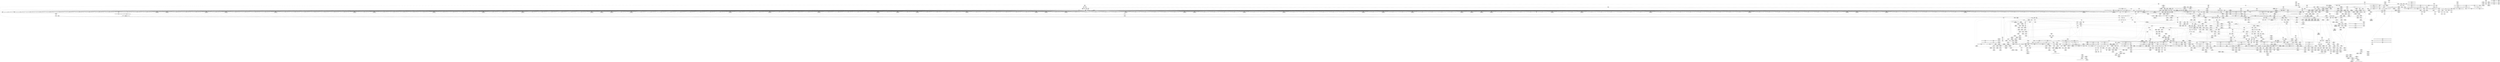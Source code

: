 digraph {
	CE0x41dd840 [shape=record,shape=Mrecord,label="{CE0x41dd840|inode_has_perm:tmp1|*SummSink*}"]
	CE0x41f4180 [shape=record,shape=Mrecord,label="{CE0x41f4180|cred_sid:security|security/selinux/hooks.c,196}"]
	CE0x4145ef0 [shape=record,shape=Mrecord,label="{CE0x4145ef0|open_file_to_av:file|Function::open_file_to_av&Arg::file::|*SummSink*}"]
	CE0x419dc80 [shape=record,shape=Mrecord,label="{CE0x419dc80|file_to_av:conv11|security/selinux/hooks.c,1906}"]
	CE0x418ab50 [shape=record,shape=Mrecord,label="{CE0x418ab50|file_to_av:if.end16|*SummSink*}"]
	CE0x4105ce0 [shape=record,shape=Mrecord,label="{CE0x4105ce0|8:_i8,_32:_%struct.inode*,_%struct.selinux_audit_data*,_128:_i32,_132:_i32,_456:_i8*,_:_SCMRE_496,504_|*MultipleSource*|security/selinux/hooks.c,3424|Function::selinux_file_open&Arg::file::}"]
	CE0x41b04d0 [shape=record,shape=Mrecord,label="{CE0x41b04d0|__validate_creds:entry|*SummSource*}"]
	CE0x4116c40 [shape=record,shape=Mrecord,label="{CE0x4116c40|file_inode:entry|*SummSource*}"]
	CE0x4158140 [shape=record,shape=Mrecord,label="{CE0x4158140|open_file_to_av:tmp10|security/selinux/hooks.c,1931|*SummSink*}"]
	CE0x41a9500 [shape=record,shape=Mrecord,label="{CE0x41a9500|i32_1609|*Constant*}"]
	CE0x40d7150 [shape=record,shape=Mrecord,label="{CE0x40d7150|8:_i8,_32:_%struct.inode*,_%struct.selinux_audit_data*,_128:_i32,_132:_i32,_456:_i8*,_:_SCMRE_182,183_}"]
	CE0x415d890 [shape=record,shape=Mrecord,label="{CE0x415d890|file_path_has_perm:call|security/selinux/hooks.c,1659|*SummSink*}"]
	CE0x4101890 [shape=record,shape=Mrecord,label="{CE0x4101890|8:_i8,_32:_%struct.inode*,_%struct.selinux_audit_data*,_128:_i32,_132:_i32,_456:_i8*,_:_SCMRE_316,320_|*MultipleSource*|security/selinux/hooks.c,3424|Function::selinux_file_open&Arg::file::}"]
	CE0x416b000 [shape=record,shape=Mrecord,label="{CE0x416b000|GLOBAL:__llvm_gcov_ctr270|Global_var:__llvm_gcov_ctr270|*SummSource*}"]
	CE0x40e0630 [shape=record,shape=Mrecord,label="{CE0x40e0630|i32_1|*Constant*|*SummSource*}"]
	CE0x40d1cf0 [shape=record,shape=Mrecord,label="{CE0x40d1cf0|8:_i8,_32:_%struct.inode*,_%struct.selinux_audit_data*,_128:_i32,_132:_i32,_456:_i8*,_:_SCMRE_174,175_}"]
	CE0x41e93f0 [shape=record,shape=Mrecord,label="{CE0x41e93f0|avc_has_perm:requested|Function::avc_has_perm&Arg::requested::|*SummSource*}"]
	"CONST[source:0(mediator),value:2(dynamic)][purpose:{object}][SnkIdx:1]"
	CE0x414a350 [shape=record,shape=Mrecord,label="{CE0x414a350|selinux_file_open:cred|Function::selinux_file_open&Arg::cred::|*SummSource*}"]
	CE0x40e9c70 [shape=record,shape=Mrecord,label="{CE0x40e9c70|_call_void_mcount()_#3}"]
	CE0x418aae0 [shape=record,shape=Mrecord,label="{CE0x418aae0|file_to_av:if.end16|*SummSource*}"]
	CE0x41aa210 [shape=record,shape=Mrecord,label="{CE0x41aa210|inode_has_perm:lnot1|security/selinux/hooks.c,1611}"]
	CE0x40dcf60 [shape=record,shape=Mrecord,label="{CE0x40dcf60|8:_i8,_32:_%struct.inode*,_%struct.selinux_audit_data*,_128:_i32,_132:_i32,_456:_i8*,_:_SCMRE_51,52_}"]
	CE0x41a8eb0 [shape=record,shape=Mrecord,label="{CE0x41a8eb0|GLOBAL:creds_are_invalid|*Constant*|*SummSink*}"]
	CE0x40f0480 [shape=record,shape=Mrecord,label="{CE0x40f0480|selinux_file_open:f_security|security/selinux/hooks.c,3424|*SummSink*}"]
	CE0x415ec10 [shape=record,shape=Mrecord,label="{CE0x415ec10|open_file_to_av:bb|*SummSink*}"]
	CE0x416b8a0 [shape=record,shape=Mrecord,label="{CE0x416b8a0|i64*_getelementptr_inbounds_(_5_x_i64_,_5_x_i64_*___llvm_gcov_ctr270,_i64_0,_i64_3)|*Constant*|*SummSink*}"]
	CE0x41a3240 [shape=record,shape=Mrecord,label="{CE0x41a3240|cred_sid:tmp1|*SummSink*}"]
	CE0x40ea680 [shape=record,shape=Mrecord,label="{CE0x40ea680|selinux_file_open:tmp3|*SummSink*}"]
	CE0x41ac130 [shape=record,shape=Mrecord,label="{CE0x41ac130|inode_has_perm:tobool2|security/selinux/hooks.c,1611}"]
	CE0x4185750 [shape=record,shape=Mrecord,label="{CE0x4185750|GLOBAL:__llvm_gcov_ctr171|Global_var:__llvm_gcov_ctr171}"]
	CE0x41e6240 [shape=record,shape=Mrecord,label="{CE0x41e6240|GLOBAL:__llvm_gcov_ctr154|Global_var:__llvm_gcov_ctr154}"]
	CE0x41ed320 [shape=record,shape=Mrecord,label="{CE0x41ed320|avc_has_perm:entry|*SummSink*}"]
	CE0x41abc10 [shape=record,shape=Mrecord,label="{CE0x41abc10|i64_3|*Constant*}"]
	CE0x41f0090 [shape=record,shape=Mrecord,label="{CE0x41f0090|cred_sid:bb|*SummSource*}"]
	CE0x40f6440 [shape=record,shape=Mrecord,label="{CE0x40f6440|8:_i8,_32:_%struct.inode*,_%struct.selinux_audit_data*,_128:_i32,_132:_i32,_456:_i8*,_:_SCMRE_132,136_|*MultipleSource*|security/selinux/hooks.c,3424|Function::selinux_file_open&Arg::file::}"]
	CE0x40f73b0 [shape=record,shape=Mrecord,label="{CE0x40f73b0|8:_i8,_32:_%struct.inode*,_%struct.selinux_audit_data*,_128:_i32,_132:_i32,_456:_i8*,_:_SCMRE_147,148_}"]
	CE0x4184970 [shape=record,shape=Mrecord,label="{CE0x4184970|i64_12|*Constant*}"]
	CE0x40f1fd0 [shape=record,shape=Mrecord,label="{CE0x40f1fd0|8:_i8,_32:_%struct.inode*,_%struct.selinux_audit_data*,_128:_i32,_132:_i32,_456:_i8*,_:_SCMRE_2,3_}"]
	CE0x41e0b40 [shape=record,shape=Mrecord,label="{CE0x41e0b40|__validate_creds:tmp7|include/linux/cred.h,174}"]
	CE0x40f2fa0 [shape=record,shape=Mrecord,label="{CE0x40f2fa0|open_file_to_av:av.0}"]
	CE0x40f3db0 [shape=record,shape=Mrecord,label="{CE0x40f3db0|8:_i8,_32:_%struct.inode*,_%struct.selinux_audit_data*,_128:_i32,_132:_i32,_456:_i8*,_:_SCMRE_77,78_}"]
	CE0x40dd7f0 [shape=record,shape=Mrecord,label="{CE0x40dd7f0|i32_14|*Constant*|*SummSink*}"]
	CE0x4183630 [shape=record,shape=Mrecord,label="{CE0x4183630|_ret_i32_%retval.0,_!dbg_!27739|security/selinux/hooks.c,1618|*SummSink*}"]
	CE0x41e5130 [shape=record,shape=Mrecord,label="{CE0x41e5130|inode_has_perm:tmp12|security/selinux/hooks.c,1612|*SummSource*}"]
	CE0x40e2fa0 [shape=record,shape=Mrecord,label="{CE0x40e2fa0|8:_i8,_32:_%struct.inode*,_%struct.selinux_audit_data*,_128:_i32,_132:_i32,_456:_i8*,_:_SCMRE_106,107_}"]
	CE0x40f07d0 [shape=record,shape=Mrecord,label="{CE0x40f07d0|i64*_getelementptr_inbounds_(_2_x_i64_,_2_x_i64_*___llvm_gcov_ctr269,_i64_0,_i64_1)|*Constant*}"]
	CE0x4116a60 [shape=record,shape=Mrecord,label="{CE0x4116a60|file_inode:entry}"]
	CE0x40d6890 [shape=record,shape=Mrecord,label="{CE0x40d6890|8:_i8,_32:_%struct.inode*,_%struct.selinux_audit_data*,_128:_i32,_132:_i32,_456:_i8*,_:_SCMRE_177,178_}"]
	CE0x414bd60 [shape=record,shape=Mrecord,label="{CE0x414bd60|file_inode:bb|*SummSink*}"]
	CE0x41b0540 [shape=record,shape=Mrecord,label="{CE0x41b0540|__validate_creds:entry|*SummSink*}"]
	CE0x41ee8a0 [shape=record,shape=Mrecord,label="{CE0x41ee8a0|__validate_creds:tmp4|include/linux/cred.h,173|*SummSource*}"]
	CE0x41f62d0 [shape=record,shape=Mrecord,label="{CE0x41f62d0|cred_sid:tmp6|security/selinux/hooks.c,197}"]
	CE0x41816b0 [shape=record,shape=Mrecord,label="{CE0x41816b0|file_path_has_perm:call1|security/selinux/hooks.c,1659|*SummSink*}"]
	CE0x41728d0 [shape=record,shape=Mrecord,label="{CE0x41728d0|file_to_av:tmp30|security/selinux/hooks.c,1914|*SummSink*}"]
	CE0x414b330 [shape=record,shape=Mrecord,label="{CE0x414b330|_ret_i32_%call1,_!dbg_!27722|security/selinux/hooks.c,1659}"]
	CE0x41420f0 [shape=record,shape=Mrecord,label="{CE0x41420f0|open_file_to_av:tmp9|security/selinux/hooks.c,1931|*SummSink*}"]
	CE0x4105d50 [shape=record,shape=Mrecord,label="{CE0x4105d50|selinux_file_open:tmp4|*LoadInst*|security/selinux/hooks.c,3424|*SummSink*}"]
	CE0x414b1b0 [shape=record,shape=Mrecord,label="{CE0x414b1b0|file_path_has_perm:av|Function::file_path_has_perm&Arg::av::|*SummSink*}"]
	CE0x41e5610 [shape=record,shape=Mrecord,label="{CE0x41e5610|i64*_getelementptr_inbounds_(_8_x_i64_,_8_x_i64_*___llvm_gcov_ctr154,_i64_0,_i64_6)|*Constant*}"]
	CE0x419ff50 [shape=record,shape=Mrecord,label="{CE0x419ff50|file_to_av:f_flags|security/selinux/hooks.c,1905}"]
	CE0x41831f0 [shape=record,shape=Mrecord,label="{CE0x41831f0|inode_has_perm:adp|Function::inode_has_perm&Arg::adp::|*SummSink*}"]
	CE0x4160e50 [shape=record,shape=Mrecord,label="{CE0x4160e50|file_to_av:entry|*SummSink*}"]
	CE0x4173340 [shape=record,shape=Mrecord,label="{CE0x4173340|file_to_av:tmp31|security/selinux/hooks.c,1917|*SummSource*}"]
	CE0x41ec0c0 [shape=record,shape=Mrecord,label="{CE0x41ec0c0|inode_has_perm:tmp16|security/selinux/hooks.c,1615}"]
	CE0x4167af0 [shape=record,shape=Mrecord,label="{CE0x4167af0|COLLAPSED:_GCMRE___llvm_gcov_ctr270_internal_global_5_x_i64_zeroinitializer:_elem_0:default:}"]
	CE0x40f05c0 [shape=record,shape=Mrecord,label="{CE0x40f05c0|8:_i8,_32:_%struct.inode*,_%struct.selinux_audit_data*,_128:_i32,_132:_i32,_456:_i8*,_:_SCMRE_54,55_}"]
	CE0x41ee2f0 [shape=record,shape=Mrecord,label="{CE0x41ee2f0|GLOBAL:__llvm_gcov_ctr155|Global_var:__llvm_gcov_ctr155|*SummSource*}"]
	CE0x4164590 [shape=record,shape=Mrecord,label="{CE0x4164590|file_to_av:f_flags|security/selinux/hooks.c,1905|*SummSink*}"]
	CE0x41ab860 [shape=record,shape=Mrecord,label="{CE0x41ab860|__validate_creds:tmp|*SummSink*}"]
	CE0x41e9330 [shape=record,shape=Mrecord,label="{CE0x41e9330|inode_has_perm:i_security|security/selinux/hooks.c,1615}"]
	CE0x40e9fa0 [shape=record,shape=Mrecord,label="{CE0x40e9fa0|file_to_av:if.else|*SummSink*}"]
	CE0x415c5c0 [shape=record,shape=Mrecord,label="{CE0x415c5c0|_call_void_mcount()_#3}"]
	CE0x41b1e10 [shape=record,shape=Mrecord,label="{CE0x41b1e10|__validate_creds:tmp1|*SummSource*}"]
	CE0x41e6d40 [shape=record,shape=Mrecord,label="{CE0x41e6d40|inode_has_perm:tmp9|security/selinux/hooks.c,1611|*SummSink*}"]
	CE0x41e8e00 [shape=record,shape=Mrecord,label="{CE0x41e8e00|cred_sid:cred|Function::cred_sid&Arg::cred::|*SummSink*}"]
	CE0x4156870 [shape=record,shape=Mrecord,label="{CE0x4156870|open_file_to_av:tmp7|security/selinux/hooks.c,1929|*SummSink*}"]
	CE0x41c4a50 [shape=record,shape=Mrecord,label="{CE0x41c4a50|file_to_av:tmp15|security/selinux/hooks.c,1905|*SummSource*}"]
	CE0x41045d0 [shape=record,shape=Mrecord,label="{CE0x41045d0|8:_i8,_32:_%struct.inode*,_%struct.selinux_audit_data*,_128:_i32,_132:_i32,_456:_i8*,_:_SCMRE_432,436_|*MultipleSource*|security/selinux/hooks.c,3424|Function::selinux_file_open&Arg::file::}"]
	CE0x40dfe80 [shape=record,shape=Mrecord,label="{CE0x40dfe80|selinux_file_open:entry|*SummSource*}"]
	CE0x41a56e0 [shape=record,shape=Mrecord,label="{CE0x41a56e0|_call_void___validate_creds(%struct.cred*_%cred,_i8*_getelementptr_inbounds_(_25_x_i8_,_25_x_i8_*_.str3,_i32_0,_i32_0),_i32_1609)_#10,_!dbg_!27719|security/selinux/hooks.c,1609}"]
	CE0x40c3fd0 [shape=record,shape=Mrecord,label="{CE0x40c3fd0|8:_i8,_32:_%struct.inode*,_%struct.selinux_audit_data*,_128:_i32,_132:_i32,_456:_i8*,_:_SCMRE_110,111_}"]
	CE0x41eab30 [shape=record,shape=Mrecord,label="{CE0x41eab30|inode_has_perm:tmp20|security/selinux/hooks.c,1618|*SummSink*}"]
	CE0x4156330 [shape=record,shape=Mrecord,label="{CE0x4156330|file_path_has_perm:u|security/selinux/hooks.c,1658}"]
	CE0x41e6eb0 [shape=record,shape=Mrecord,label="{CE0x41e6eb0|inode_has_perm:tmp10|security/selinux/hooks.c,1611}"]
	CE0x41a8410 [shape=record,shape=Mrecord,label="{CE0x41a8410|__validate_creds:if.end}"]
	CE0x41dd7d0 [shape=record,shape=Mrecord,label="{CE0x41dd7d0|inode_has_perm:tmp1|*SummSource*}"]
	CE0x41610d0 [shape=record,shape=Mrecord,label="{CE0x41610d0|file_to_av:file|Function::file_to_av&Arg::file::|*SummSource*}"]
	CE0x415b310 [shape=record,shape=Mrecord,label="{CE0x415b310|i64*_getelementptr_inbounds_(_2_x_i64_,_2_x_i64_*___llvm_gcov_ctr25231,_i64_0,_i64_1)|*Constant*|*SummSink*}"]
	CE0x419cc00 [shape=record,shape=Mrecord,label="{CE0x419cc00|file_to_av:tmp17|security/selinux/hooks.c,1905}"]
	CE0x41f57a0 [shape=record,shape=Mrecord,label="{CE0x41f57a0|4:_i32,_:_CRE_4,8_|*MultipleSource*|security/selinux/hooks.c,196|*LoadInst*|security/selinux/hooks.c,196|security/selinux/hooks.c,197}"]
	CE0x40f0ef0 [shape=record,shape=Mrecord,label="{CE0x40f0ef0|8:_i8,_32:_%struct.inode*,_%struct.selinux_audit_data*,_128:_i32,_132:_i32,_456:_i8*,_:_SCMRE_128,132_|*MultipleSource*|security/selinux/hooks.c,3424|Function::selinux_file_open&Arg::file::}"]
	CE0x41a9390 [shape=record,shape=Mrecord,label="{CE0x41a9390|__validate_creds:file|Function::__validate_creds&Arg::file::|*SummSource*}"]
	CE0x41b0f10 [shape=record,shape=Mrecord,label="{CE0x41b0f10|inode_has_perm:tmp6|*LoadInst*|security/selinux/hooks.c,1611|*SummSink*}"]
	CE0x41e0470 [shape=record,shape=Mrecord,label="{CE0x41e0470|i64*_getelementptr_inbounds_(_2_x_i64_,_2_x_i64_*___llvm_gcov_ctr131,_i64_0,_i64_1)|*Constant*|*SummSink*}"]
	CE0x41c44f0 [shape=record,shape=Mrecord,label="{CE0x41c44f0|file_to_av:tmp20|security/selinux/hooks.c,1906|*SummSink*}"]
	CE0x40c4f90 [shape=record,shape=Mrecord,label="{CE0x40c4f90|file_inode:f|Function::file_inode&Arg::f::|*SummSource*}"]
	CE0x4140900 [shape=record,shape=Mrecord,label="{CE0x4140900|i64*_getelementptr_inbounds_(_15_x_i64_,_15_x_i64_*___llvm_gcov_ctr171,_i64_0,_i64_10)|*Constant*|*SummSink*}"]
	CE0x41c46f0 [shape=record,shape=Mrecord,label="{CE0x41c46f0|file_to_av:conv9|security/selinux/hooks.c,1906}"]
	CE0x41e8bd0 [shape=record,shape=Mrecord,label="{CE0x41e8bd0|cred_sid:cred|Function::cred_sid&Arg::cred::}"]
	CE0x40d1e90 [shape=record,shape=Mrecord,label="{CE0x40d1e90|open_file_to_av:tmp|*SummSource*}"]
	CE0x40da410 [shape=record,shape=Mrecord,label="{CE0x40da410|8:_i8,_32:_%struct.inode*,_%struct.selinux_audit_data*,_128:_i32,_132:_i32,_456:_i8*,_:_SCMRE_211,212_}"]
	CE0x4154ef0 [shape=record,shape=Mrecord,label="{CE0x4154ef0|inode_has_perm:tobool2|security/selinux/hooks.c,1611|*SummSource*}"]
	CE0x40e3930 [shape=record,shape=Mrecord,label="{CE0x40e3930|file_to_av:or|security/selinux/hooks.c,1903|*SummSource*}"]
	CE0x41b25d0 [shape=record,shape=Mrecord,label="{CE0x41b25d0|__validate_creds:tmp|*SummSource*}"]
	CE0x415c0d0 [shape=record,shape=Mrecord,label="{CE0x415c0d0|i32_7|*Constant*|*SummSource*}"]
	CE0x40c3e10 [shape=record,shape=Mrecord,label="{CE0x40c3e10|8:_i8,_32:_%struct.inode*,_%struct.selinux_audit_data*,_128:_i32,_132:_i32,_456:_i8*,_:_SCMRE_109,110_}"]
	CE0x40cfbb0 [shape=record,shape=Mrecord,label="{CE0x40cfbb0|8:_i8,_32:_%struct.inode*,_%struct.selinux_audit_data*,_128:_i32,_132:_i32,_456:_i8*,_:_SCMRE_155,156_}"]
	CE0x41850c0 [shape=record,shape=Mrecord,label="{CE0x41850c0|file_to_av:tmp25|security/selinux/hooks.c,1910|*SummSink*}"]
	CE0x4141140 [shape=record,shape=Mrecord,label="{CE0x4141140|file_to_av:tmp24|security/selinux/hooks.c,1909|*SummSink*}"]
	CE0x40e6b30 [shape=record,shape=Mrecord,label="{CE0x40e6b30|file_to_av:and6|security/selinux/hooks.c,1905|*SummSource*}"]
	CE0x40ff9f0 [shape=record,shape=Mrecord,label="{CE0x40ff9f0|GLOBAL:open_file_to_av|*Constant*|*SummSource*}"]
	CE0x419c610 [shape=record,shape=Mrecord,label="{CE0x419c610|_call_void_mcount()_#3|*SummSink*}"]
	CE0x40d9d10 [shape=record,shape=Mrecord,label="{CE0x40d9d10|8:_i8,_32:_%struct.inode*,_%struct.selinux_audit_data*,_128:_i32,_132:_i32,_456:_i8*,_:_SCMRE_207,208_}"]
	CE0x41dff70 [shape=record,shape=Mrecord,label="{CE0x41dff70|inode_has_perm:tobool|security/selinux/hooks.c,1611|*SummSource*}"]
	CE0x40de280 [shape=record,shape=Mrecord,label="{CE0x40de280|_call_void_mcount()_#3}"]
	CE0x40d9610 [shape=record,shape=Mrecord,label="{CE0x40d9610|8:_i8,_32:_%struct.inode*,_%struct.selinux_audit_data*,_128:_i32,_132:_i32,_456:_i8*,_:_SCMRE_203,204_}"]
	CE0x40ee960 [shape=record,shape=Mrecord,label="{CE0x40ee960|8:_i8,_32:_%struct.inode*,_%struct.selinux_audit_data*,_128:_i32,_132:_i32,_456:_i8*,_:_SCMRE_14,15_}"]
	CE0x41ecc30 [shape=record,shape=Mrecord,label="{CE0x41ecc30|_ret_i32_%retval.0,_!dbg_!27728|security/selinux/avc.c,775}"]
	CE0x41f2480 [shape=record,shape=Mrecord,label="{CE0x41f2480|__validate_creds:lnot1|include/linux/cred.h,173}"]
	CE0x41a9fc0 [shape=record,shape=Mrecord,label="{CE0x41a9fc0|__validate_creds:tmp6|include/linux/cred.h,174}"]
	CE0x41ec520 [shape=record,shape=Mrecord,label="{CE0x41ec520|avc_has_perm:tsid|Function::avc_has_perm&Arg::tsid::|*SummSource*}"]
	CE0x415a6f0 [shape=record,shape=Mrecord,label="{CE0x415a6f0|COLLAPSED:_GCMRE___llvm_gcov_ctr25231_internal_global_2_x_i64_zeroinitializer:_elem_0:default:}"]
	CE0x419b110 [shape=record,shape=Mrecord,label="{CE0x419b110|i32_22|*Constant*}"]
	CE0x4147530 [shape=record,shape=Mrecord,label="{CE0x4147530|selinux_file_open:pseqno|security/selinux/hooks.c,3434|*SummSink*}"]
	CE0x4168750 [shape=record,shape=Mrecord,label="{CE0x4168750|COLLAPSED:_GCMRE___llvm_gcov_ctr168_internal_global_2_x_i64_zeroinitializer:_elem_0:default:}"]
	CE0x4164180 [shape=record,shape=Mrecord,label="{CE0x4164180|_call_void_mcount()_#3|*SummSink*}"]
	CE0x40e3390 [shape=record,shape=Mrecord,label="{CE0x40e3390|i64*_getelementptr_inbounds_(_2_x_i64_,_2_x_i64_*___llvm_gcov_ctr25231,_i64_0,_i64_0)|*Constant*|*SummSource*}"]
	CE0x41f2a10 [shape=record,shape=Mrecord,label="{CE0x41f2a10|inode_has_perm:tmp19|security/selinux/hooks.c,1618}"]
	CE0x41e1e00 [shape=record,shape=Mrecord,label="{CE0x41e1e00|COLLAPSED:_GCMRE___llvm_gcov_ctr131_internal_global_2_x_i64_zeroinitializer:_elem_0:default:}"]
	CE0x41f4b50 [shape=record,shape=Mrecord,label="{CE0x41f4b50|cred_sid:tmp5|security/selinux/hooks.c,196|*SummSource*}"]
	CE0x4171540 [shape=record,shape=Mrecord,label="{CE0x4171540|file_to_av:tmp28|security/selinux/hooks.c,1910|*SummSource*}"]
	CE0x4114fa0 [shape=record,shape=Mrecord,label="{CE0x4114fa0|0:_i32,_4:_i32,_8:_i16,_12:_i32,_16:_i32,_20:_i32,_24:_i32,_56:_i8*,_:_SCMRE_12,16_|*MultipleSource*|security/selinux/hooks.c,3425|security/selinux/hooks.c,3425}"]
	CE0x41e9ae0 [shape=record,shape=Mrecord,label="{CE0x41e9ae0|_ret_i32_%retval.0,_!dbg_!27728|security/selinux/avc.c,775|*SummSource*}"]
	"CONST[source:2(external),value:0(static)][purpose:{operation}][SrcIdx:1]"
	CE0x41712a0 [shape=record,shape=Mrecord,label="{CE0x41712a0|file_to_av:tmp27|security/selinux/hooks.c,1910|*SummSink*}"]
	CE0x40f5bf0 [shape=record,shape=Mrecord,label="{CE0x40f5bf0|8:_i8,_32:_%struct.inode*,_%struct.selinux_audit_data*,_128:_i32,_132:_i32,_456:_i8*,_:_SCMRE_124,125_}"]
	CE0x4140b60 [shape=record,shape=Mrecord,label="{CE0x4140b60|file_to_av:tmp24|security/selinux/hooks.c,1909}"]
	CE0x41e8af0 [shape=record,shape=Mrecord,label="{CE0x41e8af0|cred_sid:entry|*SummSink*}"]
	CE0x40e0f60 [shape=record,shape=Mrecord,label="{CE0x40e0f60|i64*_getelementptr_inbounds_(_2_x_i64_,_2_x_i64_*___llvm_gcov_ctr162,_i64_0,_i64_0)|*Constant*|*SummSource*}"]
	CE0x41f2c40 [shape=record,shape=Mrecord,label="{CE0x41f2c40|inode_has_perm:retval.0|*SummSource*}"]
	CE0x41aa3a0 [shape=record,shape=Mrecord,label="{CE0x41aa3a0|inode_has_perm:lnot|security/selinux/hooks.c,1611|*SummSource*}"]
	CE0x40d44d0 [shape=record,shape=Mrecord,label="{CE0x40d44d0|selinux_file_open:tmp4|*LoadInst*|security/selinux/hooks.c,3424|*SummSource*}"]
	CE0x41e49c0 [shape=record,shape=Mrecord,label="{CE0x41e49c0|inode_has_perm:tmp11|security/selinux/hooks.c,1612}"]
	CE0x40dfaf0 [shape=record,shape=Mrecord,label="{CE0x40dfaf0|8:_i8,_32:_%struct.inode*,_%struct.selinux_audit_data*,_128:_i32,_132:_i32,_456:_i8*,_:_SCMRE_58,59_}"]
	CE0x419b1d0 [shape=record,shape=Mrecord,label="{CE0x419b1d0|i32_22|*Constant*|*SummSink*}"]
	CE0x4104640 [shape=record,shape=Mrecord,label="{CE0x4104640|8:_i8,_32:_%struct.inode*,_%struct.selinux_audit_data*,_128:_i32,_132:_i32,_456:_i8*,_:_SCMRE_436,440_|*MultipleSource*|security/selinux/hooks.c,3424|Function::selinux_file_open&Arg::file::}"]
	CE0x41840f0 [shape=record,shape=Mrecord,label="{CE0x41840f0|file_to_av:tobool17|security/selinux/hooks.c,1910|*SummSource*}"]
	CE0x41ac990 [shape=record,shape=Mrecord,label="{CE0x41ac990|inode_has_perm:tmp4|security/selinux/hooks.c,1609|*SummSink*}"]
	CE0x40df0a0 [shape=record,shape=Mrecord,label="{CE0x40df0a0|8:_i8,_32:_%struct.inode*,_%struct.selinux_audit_data*,_128:_i32,_132:_i32,_456:_i8*,_:_SCMRE_93,94_}"]
	CE0x41f2760 [shape=record,shape=Mrecord,label="{CE0x41f2760|__validate_creds:lnot.ext|include/linux/cred.h,173|*SummSource*}"]
	CE0x41837d0 [shape=record,shape=Mrecord,label="{CE0x41837d0|file_to_av:if.end15}"]
	CE0x4182ba0 [shape=record,shape=Mrecord,label="{CE0x4182ba0|inode_has_perm:perms|Function::inode_has_perm&Arg::perms::|*SummSource*}"]
	CE0x41eb8c0 [shape=record,shape=Mrecord,label="{CE0x41eb8c0|i32_10|*Constant*}"]
	CE0x418a2c0 [shape=record,shape=Mrecord,label="{CE0x418a2c0|file_to_av:tmp22|security/selinux/hooks.c,1908}"]
	CE0x4185b20 [shape=record,shape=Mrecord,label="{CE0x4185b20|file_to_av:tmp4|security/selinux/hooks.c,1902|*SummSink*}"]
	CE0x40e68a0 [shape=record,shape=Mrecord,label="{CE0x40e68a0|file_to_av:tobool7|security/selinux/hooks.c,1905}"]
	CE0x41757f0 [shape=record,shape=Mrecord,label="{CE0x41757f0|i32_0|*Constant*}"]
	CE0x41e0970 [shape=record,shape=Mrecord,label="{CE0x41e0970|inode_has_perm:conv|security/selinux/hooks.c,1611|*SummSource*}"]
	CE0x415d290 [shape=record,shape=Mrecord,label="{CE0x415d290|file_path_has_perm:tmp5|security/selinux/hooks.c,1658|*SummSink*}"]
	CE0x4176990 [shape=record,shape=Mrecord,label="{CE0x4176990|i32_8|*Constant*}"]
	CE0x41fc680 [shape=record,shape=Mrecord,label="{CE0x41fc680|__validate_creds:conv|include/linux/cred.h,173|*SummSource*}"]
	CE0x4165380 [shape=record,shape=Mrecord,label="{CE0x4165380|i64*_getelementptr_inbounds_(_15_x_i64_,_15_x_i64_*___llvm_gcov_ctr171,_i64_0,_i64_8)|*Constant*|*SummSink*}"]
	CE0x40ea5b0 [shape=record,shape=Mrecord,label="{CE0x40ea5b0|selinux_file_open:tmp3|*SummSource*}"]
	CE0x4187100 [shape=record,shape=Mrecord,label="{CE0x4187100|file_to_av:if.then5|*SummSource*}"]
	CE0x4172c00 [shape=record,shape=Mrecord,label="{CE0x4172c00|file_to_av:av.3|*SummSource*}"]
	CE0x40c4890 [shape=record,shape=Mrecord,label="{CE0x40c4890|8:_i8,_32:_%struct.inode*,_%struct.selinux_audit_data*,_128:_i32,_132:_i32,_456:_i8*,_:_SCMRE_115,116_}"]
	CE0x41e9ca0 [shape=record,shape=Mrecord,label="{CE0x41e9ca0|_ret_i32_%retval.0,_!dbg_!27728|security/selinux/avc.c,775|*SummSink*}"]
	CE0x419cad0 [shape=record,shape=Mrecord,label="{CE0x419cad0|file_to_av:tmp16|security/selinux/hooks.c,1905|*SummSink*}"]
	CE0x41a6a20 [shape=record,shape=Mrecord,label="{CE0x41a6a20|_call_void_mcount()_#3|*SummSink*}"]
	CE0x41ae960 [shape=record,shape=Mrecord,label="{CE0x41ae960|__validate_creds:tmp1|*SummSink*}"]
	CE0x41542b0 [shape=record,shape=Mrecord,label="{CE0x41542b0|i32_3|*Constant*|*SummSource*}"]
	CE0x41f0020 [shape=record,shape=Mrecord,label="{CE0x41f0020|cred_sid:bb}"]
	CE0x41499e0 [shape=record,shape=Mrecord,label="{CE0x41499e0|GLOBAL:file_path_has_perm|*Constant*|*SummSink*}"]
	CE0x40deb60 [shape=record,shape=Mrecord,label="{CE0x40deb60|8:_i8,_32:_%struct.inode*,_%struct.selinux_audit_data*,_128:_i32,_132:_i32,_456:_i8*,_:_SCMRE_90,91_}"]
	CE0x40f4600 [shape=record,shape=Mrecord,label="{CE0x40f4600|8:_i8,_32:_%struct.inode*,_%struct.selinux_audit_data*,_128:_i32,_132:_i32,_456:_i8*,_:_SCMRE_4,5_}"]
	CE0x4165630 [shape=record,shape=Mrecord,label="{CE0x4165630|file_to_av:if.end|*SummSource*}"]
	CE0x40f7420 [shape=record,shape=Mrecord,label="{CE0x40f7420|8:_i8,_32:_%struct.inode*,_%struct.selinux_audit_data*,_128:_i32,_132:_i32,_456:_i8*,_:_SCMRE_148,149_}"]
	CE0x41635c0 [shape=record,shape=Mrecord,label="{CE0x41635c0|file_to_av:conv|security/selinux/hooks.c,1903|*SummSource*}"]
	CE0x41fd6c0 [shape=record,shape=Mrecord,label="{CE0x41fd6c0|__validate_creds:tmp2|include/linux/cred.h,173}"]
	CE0x412b2d0 [shape=record,shape=Mrecord,label="{CE0x412b2d0|file_path_has_perm:bb}"]
	CE0x41e09e0 [shape=record,shape=Mrecord,label="{CE0x41e09e0|inode_has_perm:conv|security/selinux/hooks.c,1611|*SummSink*}"]
	CE0x414dc20 [shape=record,shape=Mrecord,label="{CE0x414dc20|file_inode:tmp|*SummSource*}"]
	CE0x41ea160 [shape=record,shape=Mrecord,label="{CE0x41ea160|inode_has_perm:retval.0}"]
	CE0x41ee620 [shape=record,shape=Mrecord,label="{CE0x41ee620|__validate_creds:tmp3|include/linux/cred.h,173|*SummSink*}"]
	CE0x412b440 [shape=record,shape=Mrecord,label="{CE0x412b440|file_path_has_perm:bb|*SummSource*}"]
	CE0x41efd40 [shape=record,shape=Mrecord,label="{CE0x41efd40|__validate_creds:tmp9|include/linux/cred.h,175|*SummSink*}"]
	CE0x41ac3b0 [shape=record,shape=Mrecord,label="{CE0x41ac3b0|_call_void___invalid_creds(%struct.cred*_%cred,_i8*_%file,_i32_%line)_#10,_!dbg_!27721|include/linux/cred.h,174|*SummSource*}"]
	CE0x41f64b0 [shape=record,shape=Mrecord,label="{CE0x41f64b0|cred_sid:tmp6|security/selinux/hooks.c,197|*SummSource*}"]
	CE0x41dcc90 [shape=record,shape=Mrecord,label="{CE0x41dcc90|__validate_creds:lnot|include/linux/cred.h,173}"]
	CE0x40edd40 [shape=record,shape=Mrecord,label="{CE0x40edd40|8:_i8,_32:_%struct.inode*,_%struct.selinux_audit_data*,_128:_i32,_132:_i32,_456:_i8*,_:_SCMRE_67,68_}"]
	CE0x41a9b00 [shape=record,shape=Mrecord,label="{CE0x41a9b00|i64*_getelementptr_inbounds_(_8_x_i64_,_8_x_i64_*___llvm_gcov_ctr154,_i64_0,_i64_1)|*Constant*|*SummSink*}"]
	CE0x40dcef0 [shape=record,shape=Mrecord,label="{CE0x40dcef0|8:_i8,_32:_%struct.inode*,_%struct.selinux_audit_data*,_128:_i32,_132:_i32,_456:_i8*,_:_SCMRE_50,51_}"]
	CE0x4160af0 [shape=record,shape=Mrecord,label="{CE0x4160af0|file_to_av:if.then8|*SummSource*}"]
	CE0x4114110 [shape=record,shape=Mrecord,label="{CE0x4114110|selinux_file_open:i_security|security/selinux/hooks.c,3425|*SummSink*}"]
	CE0x40d20c0 [shape=record,shape=Mrecord,label="{CE0x40d20c0|open_file_to_av:tmp1|*SummSource*}"]
	CE0x41746f0 [shape=record,shape=Mrecord,label="{CE0x41746f0|file_inode:tmp}"]
	CE0x4156c50 [shape=record,shape=Mrecord,label="{CE0x4156c50|open_file_to_av:tmp8|security/selinux/hooks.c,1929}"]
	CE0x41c3d50 [shape=record,shape=Mrecord,label="{CE0x41c3d50|file_to_av:tmp19|security/selinux/hooks.c,1906}"]
	CE0x41e1150 [shape=record,shape=Mrecord,label="{CE0x41e1150|inode_has_perm:tmp6|*LoadInst*|security/selinux/hooks.c,1611}"]
	CE0x40f2dc0 [shape=record,shape=Mrecord,label="{CE0x40f2dc0|_ret_i32_%call3,_!dbg_!27727|security/selinux/hooks.c,3443|*SummSink*}"]
	CE0x412ac40 [shape=record,shape=Mrecord,label="{CE0x412ac40|file_to_av:av.1|*SummSink*}"]
	CE0x41dc120 [shape=record,shape=Mrecord,label="{CE0x41dc120|__validate_creds:line|Function::__validate_creds&Arg::line::|*SummSource*}"]
	CE0x414aff0 [shape=record,shape=Mrecord,label="{CE0x414aff0|file_path_has_perm:av|Function::file_path_has_perm&Arg::av::|*SummSource*}"]
	CE0x41b2140 [shape=record,shape=Mrecord,label="{CE0x41b2140|inode_has_perm:if.end|*SummSink*}"]
	CE0x4168580 [shape=record,shape=Mrecord,label="{CE0x4168580|open_file_to_av:tobool|security/selinux/hooks.c,1928|*SummSource*}"]
	CE0x40f4870 [shape=record,shape=Mrecord,label="{CE0x40f4870|8:_i8,_32:_%struct.inode*,_%struct.selinux_audit_data*,_128:_i32,_132:_i32,_456:_i8*,_:_SCMRE_7,8_}"]
	CE0x4155420 [shape=record,shape=Mrecord,label="{CE0x4155420|inode_has_perm:tmp8|security/selinux/hooks.c,1611}"]
	CE0x4181380 [shape=record,shape=Mrecord,label="{CE0x4181380|GLOBAL:inode_has_perm|*Constant*}"]
	CE0x415bec0 [shape=record,shape=Mrecord,label="{CE0x415bec0|i64_1|*Constant*}"]
	CE0x41659e0 [shape=record,shape=Mrecord,label="{CE0x41659e0|i64*_getelementptr_inbounds_(_5_x_i64_,_5_x_i64_*___llvm_gcov_ctr270,_i64_0,_i64_0)|*Constant*|*SummSource*}"]
	CE0x5beaea0 [shape=record,shape=Mrecord,label="{CE0x5beaea0|selinux_file_open:file|Function::selinux_file_open&Arg::file::|*SummSink*}"]
	CE0x418a570 [shape=record,shape=Mrecord,label="{CE0x418a570|file_to_av:tmp22|security/selinux/hooks.c,1908|*SummSink*}"]
	CE0x414ac60 [shape=record,shape=Mrecord,label="{CE0x414ac60|file_path_has_perm:file|Function::file_path_has_perm&Arg::file::|*SummSource*}"]
	CE0x4163000 [shape=record,shape=Mrecord,label="{CE0x4163000|_call_void_mcount()_#3}"]
	CE0x41597a0 [shape=record,shape=Mrecord,label="{CE0x41597a0|_call_void_mcount()_#3|*SummSink*}"]
	CE0x40f5460 [shape=record,shape=Mrecord,label="{CE0x40f5460|8:_i8,_32:_%struct.inode*,_%struct.selinux_audit_data*,_128:_i32,_132:_i32,_456:_i8*,_:_SCMRE_12,13_}"]
	CE0x41613a0 [shape=record,shape=Mrecord,label="{CE0x41613a0|file_path_has_perm:tmp1}"]
	CE0x41a3940 [shape=record,shape=Mrecord,label="{CE0x41a3940|file_inode:tmp1}"]
	CE0x419c3d0 [shape=record,shape=Mrecord,label="{CE0x419c3d0|i32_2|*Constant*}"]
	CE0x4144a30 [shape=record,shape=Mrecord,label="{CE0x4144a30|selinux_file_open:pseqno|security/selinux/hooks.c,3434|*SummSource*}"]
	CE0x41b0e30 [shape=record,shape=Mrecord,label="{CE0x41b0e30|inode_has_perm:i_flags|security/selinux/hooks.c,1611|*SummSink*}"]
	CE0x41a39b0 [shape=record,shape=Mrecord,label="{CE0x41a39b0|i64*_getelementptr_inbounds_(_2_x_i64_,_2_x_i64_*___llvm_gcov_ctr162,_i64_0,_i64_1)|*Constant*}"]
	CE0x41ad250 [shape=record,shape=Mrecord,label="{CE0x41ad250|__validate_creds:entry}"]
	CE0x54d99d0 [shape=record,shape=Mrecord,label="{CE0x54d99d0|8:_i8,_32:_%struct.inode*,_%struct.selinux_audit_data*,_128:_i32,_132:_i32,_456:_i8*,_:_SCMRE_24,32_|*MultipleSource*|security/selinux/hooks.c,3424|Function::selinux_file_open&Arg::file::}"]
	CE0x41e82d0 [shape=record,shape=Mrecord,label="{CE0x41e82d0|GLOBAL:cred_sid|*Constant*}"]
	CE0x40dbb40 [shape=record,shape=Mrecord,label="{CE0x40dbb40|8:_i8,_32:_%struct.inode*,_%struct.selinux_audit_data*,_128:_i32,_132:_i32,_456:_i8*,_:_SCMRE_80,81_}"]
	CE0x419fba0 [shape=record,shape=Mrecord,label="{CE0x419fba0|i32_6|*Constant*|*SummSink*}"]
	CE0x41846e0 [shape=record,shape=Mrecord,label="{CE0x41846e0|i64_11|*Constant*|*SummSink*}"]
	"CONST[source:2(external),value:0(static)][purpose:{operation}][SrcIdx:2]"
	CE0x40efee0 [shape=record,shape=Mrecord,label="{CE0x40efee0|8:_i8,_32:_%struct.inode*,_%struct.selinux_audit_data*,_128:_i32,_132:_i32,_456:_i8*,_:_SCMRE_74,75_}"]
	CE0x40da950 [shape=record,shape=Mrecord,label="{CE0x40da950|8:_i8,_32:_%struct.inode*,_%struct.selinux_audit_data*,_128:_i32,_132:_i32,_456:_i8*,_:_SCMRE_214,215_}"]
	CE0x41457a0 [shape=record,shape=Mrecord,label="{CE0x41457a0|i32*_getelementptr_inbounds_(%struct.avc_cache,_%struct.avc_cache*_avc_cache,_i32_0,_i32_4)|*Constant*|*SummSink*}"]
	CE0x40d42c0 [shape=record,shape=Mrecord,label="{CE0x40d42c0|open_file_to_av:tmp5|security/selinux/hooks.c,1928|*SummSink*}"]
	CE0x4142080 [shape=record,shape=Mrecord,label="{CE0x4142080|open_file_to_av:tmp9|security/selinux/hooks.c,1931|*SummSource*}"]
	CE0x40d0630 [shape=record,shape=Mrecord,label="{CE0x40d0630|8:_i8,_32:_%struct.inode*,_%struct.selinux_audit_data*,_128:_i32,_132:_i32,_456:_i8*,_:_SCMRE_161,162_}"]
	CE0x41ddc10 [shape=record,shape=Mrecord,label="{CE0x41ddc10|i64*_getelementptr_inbounds_(_5_x_i64_,_5_x_i64_*___llvm_gcov_ctr155,_i64_0,_i64_3)|*Constant*}"]
	CE0x419c720 [shape=record,shape=Mrecord,label="{CE0x419c720|__validate_creds:call|include/linux/cred.h,173}"]
	CE0x40e3550 [shape=record,shape=Mrecord,label="{CE0x40e3550|i64*_getelementptr_inbounds_(_2_x_i64_,_2_x_i64_*___llvm_gcov_ctr25231,_i64_0,_i64_0)|*Constant*|*SummSink*}"]
	CE0x41815a0 [shape=record,shape=Mrecord,label="{CE0x41815a0|file_path_has_perm:call1|security/selinux/hooks.c,1659}"]
	CE0x419bd40 [shape=record,shape=Mrecord,label="{CE0x419bd40|file_to_av:f_mode2|security/selinux/hooks.c,1904|*SummSink*}"]
	"CONST[source:1(input),value:2(dynamic)][purpose:{object}][SrcIdx:4]"
	CE0x40f1500 [shape=record,shape=Mrecord,label="{CE0x40f1500|selinux_file_open:tmp2}"]
	CE0x415cdd0 [shape=record,shape=Mrecord,label="{CE0x415cdd0|file_path_has_perm:tmp4|security/selinux/hooks.c,1658|*SummSink*}"]
	CE0x40eebe0 [shape=record,shape=Mrecord,label="{CE0x40eebe0|8:_i8,_32:_%struct.inode*,_%struct.selinux_audit_data*,_128:_i32,_132:_i32,_456:_i8*,_:_SCMRE_32,40_|*MultipleSource*|security/selinux/hooks.c,3424|Function::selinux_file_open&Arg::file::}"]
	CE0x414a910 [shape=record,shape=Mrecord,label="{CE0x414a910|file_path_has_perm:cred|Function::file_path_has_perm&Arg::cred::|*SummSink*}"]
	CE0x40d90d0 [shape=record,shape=Mrecord,label="{CE0x40d90d0|8:_i8,_32:_%struct.inode*,_%struct.selinux_audit_data*,_128:_i32,_132:_i32,_456:_i8*,_:_SCMRE_200,201_}"]
	CE0x41f5f10 [shape=record,shape=Mrecord,label="{CE0x41f5f10|4:_i32,_:_CRE_16,20_|*MultipleSource*|security/selinux/hooks.c,196|*LoadInst*|security/selinux/hooks.c,196|security/selinux/hooks.c,197}"]
	CE0x3810120 [shape=record,shape=Mrecord,label="{CE0x3810120|selinux_file_open:file|Function::selinux_file_open&Arg::file::|*SummSource*}"]
	CE0x4161fd0 [shape=record,shape=Mrecord,label="{CE0x4161fd0|open_file_to_av:call|security/selinux/hooks.c,1926|*SummSink*}"]
	CE0x414a460 [shape=record,shape=Mrecord,label="{CE0x414a460|selinux_file_open:cred|Function::selinux_file_open&Arg::cred::|*SummSink*}"]
	CE0x41657b0 [shape=record,shape=Mrecord,label="{CE0x41657b0|file_to_av:if.else}"]
	CE0x41ef5f0 [shape=record,shape=Mrecord,label="{CE0x41ef5f0|__validate_creds:tmp8|include/linux/cred.h,175|*SummSource*}"]
	CE0x41fe480 [shape=record,shape=Mrecord,label="{CE0x41fe480|inode_has_perm:sid3|security/selinux/hooks.c,1617|*SummSource*}"]
	CE0x41fd360 [shape=record,shape=Mrecord,label="{CE0x41fd360|__validate_creds:tobool|include/linux/cred.h,173}"]
	CE0x40d3c20 [shape=record,shape=Mrecord,label="{CE0x40d3c20|i32_14|*Constant*|*SummSource*}"]
	CE0x40f7240 [shape=record,shape=Mrecord,label="{CE0x40f7240|8:_i8,_32:_%struct.inode*,_%struct.selinux_audit_data*,_128:_i32,_132:_i32,_456:_i8*,_:_SCMRE_146,147_}"]
	CE0x40d15f0 [shape=record,shape=Mrecord,label="{CE0x40d15f0|8:_i8,_32:_%struct.inode*,_%struct.selinux_audit_data*,_128:_i32,_132:_i32,_456:_i8*,_:_SCMRE_170,171_}"]
	CE0x418aa70 [shape=record,shape=Mrecord,label="{CE0x418aa70|file_to_av:if.then}"]
	CE0x40e6f80 [shape=record,shape=Mrecord,label="{CE0x40e6f80|file_to_av:tobool7|security/selinux/hooks.c,1905|*SummSink*}"]
	CE0x41f4960 [shape=record,shape=Mrecord,label="{CE0x41f4960|cred_sid:tmp5|security/selinux/hooks.c,196}"]
	CE0x4157c90 [shape=record,shape=Mrecord,label="{CE0x4157c90|open_file_to_av:or|security/selinux/hooks.c,1929|*SummSource*}"]
	CE0x419cfb0 [shape=record,shape=Mrecord,label="{CE0x419cfb0|file_to_av:tmp17|security/selinux/hooks.c,1905|*SummSink*}"]
	CE0x41ea840 [shape=record,shape=Mrecord,label="{CE0x41ea840|inode_has_perm:tmp20|security/selinux/hooks.c,1618}"]
	CE0x40f7e70 [shape=record,shape=Mrecord,label="{CE0x40f7e70|8:_i8,_32:_%struct.inode*,_%struct.selinux_audit_data*,_128:_i32,_132:_i32,_456:_i8*,_:_SCMRE_61,62_}"]
	CE0x40c57a0 [shape=record,shape=Mrecord,label="{CE0x40c57a0|8:_i8,_32:_%struct.inode*,_%struct.selinux_audit_data*,_128:_i32,_132:_i32,_456:_i8*,_:_SCMRE_119,120_}"]
	CE0x4113b00 [shape=record,shape=Mrecord,label="{CE0x4113b00|i32_10|*Constant*|*SummSink*}"]
	CE0x414cad0 [shape=record,shape=Mrecord,label="{CE0x414cad0|i64_1|*Constant*}"]
	CE0x4187980 [shape=record,shape=Mrecord,label="{CE0x4187980|file_to_av:tmp13|security/selinux/hooks.c,1904}"]
	CE0x41f2510 [shape=record,shape=Mrecord,label="{CE0x41f2510|__validate_creds:lnot1|include/linux/cred.h,173|*SummSource*}"]
	CE0x41dac20 [shape=record,shape=Mrecord,label="{CE0x41dac20|__validate_creds:lnot|include/linux/cred.h,173|*SummSink*}"]
	CE0x415a500 [shape=record,shape=Mrecord,label="{CE0x415a500|avc_policy_seqno:bb}"]
	CE0x40f3bf0 [shape=record,shape=Mrecord,label="{CE0x40f3bf0|8:_i8,_32:_%struct.inode*,_%struct.selinux_audit_data*,_128:_i32,_132:_i32,_456:_i8*,_:_SCMRE_76,77_}"]
	CE0x40d1430 [shape=record,shape=Mrecord,label="{CE0x40d1430|8:_i8,_32:_%struct.inode*,_%struct.selinux_audit_data*,_128:_i32,_132:_i32,_456:_i8*,_:_SCMRE_169,170_}"]
	CE0x40eccd0 [shape=record,shape=Mrecord,label="{CE0x40eccd0|8:_i8,_32:_%struct.inode*,_%struct.selinux_audit_data*,_128:_i32,_132:_i32,_456:_i8*,_:_SCMRE_68,69_}"]
	CE0x41e9560 [shape=record,shape=Mrecord,label="{CE0x41e9560|avc_has_perm:requested|Function::avc_has_perm&Arg::requested::|*SummSink*}"]
	CE0x4163220 [shape=record,shape=Mrecord,label="{CE0x4163220|file_to_av:tmp1|*SummSink*}"]
	CE0x4179d00 [shape=record,shape=Mrecord,label="{CE0x4179d00|file_path_has_perm:bb|*SummSink*}"]
	CE0x40d1970 [shape=record,shape=Mrecord,label="{CE0x40d1970|8:_i8,_32:_%struct.inode*,_%struct.selinux_audit_data*,_128:_i32,_132:_i32,_456:_i8*,_:_SCMRE_172,173_}"]
	CE0x4169340 [shape=record,shape=Mrecord,label="{CE0x4169340|file_path_has_perm:ad|security/selinux/hooks.c, 1655|*SummSource*}"]
	CE0x41fd0d0 [shape=record,shape=Mrecord,label="{CE0x41fd0d0|__validate_creds:expval|include/linux/cred.h,173|*SummSource*}"]
	CE0x40eae00 [shape=record,shape=Mrecord,label="{CE0x40eae00|i64*_getelementptr_inbounds_(_2_x_i64_,_2_x_i64_*___llvm_gcov_ctr269,_i64_0,_i64_0)|*Constant*|*SummSource*}"]
	CE0x41dba60 [shape=record,shape=Mrecord,label="{CE0x41dba60|i64*_getelementptr_inbounds_(_5_x_i64_,_5_x_i64_*___llvm_gcov_ctr155,_i64_0,_i64_3)|*Constant*|*SummSource*}"]
	CE0x4113dc0 [shape=record,shape=Mrecord,label="{CE0x4113dc0|i32_10|*Constant*|*SummSource*}"]
	CE0x41f4da0 [shape=record,shape=Mrecord,label="{CE0x41f4da0|i32_1|*Constant*}"]
	CE0x40dbd00 [shape=record,shape=Mrecord,label="{CE0x40dbd00|8:_i8,_32:_%struct.inode*,_%struct.selinux_audit_data*,_128:_i32,_132:_i32,_456:_i8*,_:_SCMRE_81,82_}"]
	CE0x41e1d90 [shape=record,shape=Mrecord,label="{CE0x41e1d90|cred_sid:tmp}"]
	CE0x4162330 [shape=record,shape=Mrecord,label="{CE0x4162330|open_file_to_av:call|security/selinux/hooks.c,1926|*SummSource*}"]
	CE0x41695c0 [shape=record,shape=Mrecord,label="{CE0x41695c0|file_path_has_perm:ad|security/selinux/hooks.c, 1655|*SummSink*}"]
	CE0x40de520 [shape=record,shape=Mrecord,label="{CE0x40de520|_call_void_mcount()_#3|*SummSource*}"]
	CE0x41b2450 [shape=record,shape=Mrecord,label="{CE0x41b2450|i64*_getelementptr_inbounds_(_5_x_i64_,_5_x_i64_*___llvm_gcov_ctr155,_i64_0,_i64_0)|*Constant*|*SummSink*}"]
	CE0x4103f00 [shape=record,shape=Mrecord,label="{CE0x4103f00|8:_i8,_32:_%struct.inode*,_%struct.selinux_audit_data*,_128:_i32,_132:_i32,_456:_i8*,_:_SCMRE_428,432_|*MultipleSource*|security/selinux/hooks.c,3424|Function::selinux_file_open&Arg::file::}"]
	CE0x4147e10 [shape=record,shape=Mrecord,label="{CE0x4147e10|selinux_file_open:isid|security/selinux/hooks.c,3433|*SummSource*}"]
	CE0x4149c80 [shape=record,shape=Mrecord,label="{CE0x4149c80|file_path_has_perm:entry|*SummSource*}"]
	CE0x41b0200 [shape=record,shape=Mrecord,label="{CE0x41b0200|cred_sid:tmp2}"]
	CE0x419e550 [shape=record,shape=Mrecord,label="{CE0x419e550|file_to_av:and3|security/selinux/hooks.c,1904}"]
	CE0x40f6980 [shape=record,shape=Mrecord,label="{CE0x40f6980|8:_i8,_32:_%struct.inode*,_%struct.selinux_audit_data*,_128:_i32,_132:_i32,_456:_i8*,_:_SCMRE_144,145_}"]
	CE0x4188e10 [shape=record,shape=Mrecord,label="{CE0x4188e10|file_to_av:tmp10|security/selinux/hooks.c,1904|*SummSink*}"]
	CE0x41734f0 [shape=record,shape=Mrecord,label="{CE0x41734f0|i64*_getelementptr_inbounds_(_15_x_i64_,_15_x_i64_*___llvm_gcov_ctr171,_i64_0,_i64_14)|*Constant*|*SummSource*}"]
	CE0x4160f10 [shape=record,shape=Mrecord,label="{CE0x4160f10|file_to_av:file|Function::file_to_av&Arg::file::}"]
	CE0x4147610 [shape=record,shape=Mrecord,label="{CE0x4147610|selinux_file_open:call2|security/selinux/hooks.c,3443|*SummSource*}"]
	CE0x41890c0 [shape=record,shape=Mrecord,label="{CE0x41890c0|file_to_av:or|security/selinux/hooks.c,1903|*SummSink*}"]
	CE0x4185880 [shape=record,shape=Mrecord,label="{CE0x4185880|GLOBAL:__llvm_gcov_ctr171|Global_var:__llvm_gcov_ctr171|*SummSink*}"]
	CE0x40d9b50 [shape=record,shape=Mrecord,label="{CE0x40d9b50|8:_i8,_32:_%struct.inode*,_%struct.selinux_audit_data*,_128:_i32,_132:_i32,_456:_i8*,_:_SCMRE_206,207_}"]
	CE0x41eef20 [shape=record,shape=Mrecord,label="{CE0x41eef20|i64*_getelementptr_inbounds_(_5_x_i64_,_5_x_i64_*___llvm_gcov_ctr155,_i64_0,_i64_4)|*Constant*|*SummSink*}"]
	CE0x415c840 [shape=record,shape=Mrecord,label="{CE0x415c840|file_path_has_perm:f_path|security/selinux/hooks.c,1658|*SummSink*}"]
	CE0x41dd760 [shape=record,shape=Mrecord,label="{CE0x41dd760|inode_has_perm:tmp1}"]
	CE0x41ab3b0 [shape=record,shape=Mrecord,label="{CE0x41ab3b0|GLOBAL:llvm.expect.i64|*Constant*|*SummSource*}"]
	CE0x41e7fc0 [shape=record,shape=Mrecord,label="{CE0x41e7fc0|inode_has_perm:call|security/selinux/hooks.c,1614}"]
	CE0x4148cb0 [shape=record,shape=Mrecord,label="{CE0x4148cb0|selinux_file_open:call1|security/selinux/hooks.c,3434|*SummSource*}"]
	CE0x41586a0 [shape=record,shape=Mrecord,label="{CE0x41586a0|file_inode:bb}"]
	CE0x41b1d30 [shape=record,shape=Mrecord,label="{CE0x41b1d30|i64_1|*Constant*}"]
	CE0x41dbfb0 [shape=record,shape=Mrecord,label="{CE0x41dbfb0|i32_4|*Constant*}"]
	CE0x4113ec0 [shape=record,shape=Mrecord,label="{CE0x4113ec0|i32_3|*Constant*}"]
	CE0x41dbd10 [shape=record,shape=Mrecord,label="{CE0x41dbd10|i64*_getelementptr_inbounds_(_5_x_i64_,_5_x_i64_*___llvm_gcov_ctr155,_i64_0,_i64_3)|*Constant*|*SummSink*}"]
	CE0x4143e20 [shape=record,shape=Mrecord,label="{CE0x4143e20|i32_2|*Constant*}"]
	CE0x41e8680 [shape=record,shape=Mrecord,label="{CE0x41e8680|GLOBAL:cred_sid|*Constant*|*SummSource*}"]
	CE0x4141400 [shape=record,shape=Mrecord,label="{CE0x4141400|file_to_av:av.2}"]
	CE0x41ec230 [shape=record,shape=Mrecord,label="{CE0x41ec230|inode_has_perm:tmp16|security/selinux/hooks.c,1615|*SummSource*}"]
	CE0x412b0d0 [shape=record,shape=Mrecord,label="{CE0x412b0d0|file_to_av:tmp23|security/selinux/hooks.c,1909|*SummSource*}"]
	CE0x415b190 [shape=record,shape=Mrecord,label="{CE0x415b190|i64*_getelementptr_inbounds_(_2_x_i64_,_2_x_i64_*___llvm_gcov_ctr25231,_i64_0,_i64_1)|*Constant*|*SummSource*}"]
	CE0x41daea0 [shape=record,shape=Mrecord,label="{CE0x41daea0|inode_has_perm:tmp2|*SummSink*}"]
	CE0x41692d0 [shape=record,shape=Mrecord,label="{CE0x41692d0|i64*_getelementptr_inbounds_(_2_x_i64_,_2_x_i64_*___llvm_gcov_ctr168,_i64_0,_i64_1)|*Constant*}"]
	CE0x41eb550 [shape=record,shape=Mrecord,label="{CE0x41eb550|avc_has_perm:tsid|Function::avc_has_perm&Arg::tsid::}"]
	CE0x40dc080 [shape=record,shape=Mrecord,label="{CE0x40dc080|8:_i8,_32:_%struct.inode*,_%struct.selinux_audit_data*,_128:_i32,_132:_i32,_456:_i8*,_:_SCMRE_83,84_}"]
	CE0x4144920 [shape=record,shape=Mrecord,label="{CE0x4144920|_ret_i32_%tmp4,_!dbg_!27711|security/selinux/avc.c,779|*SummSink*}"]
	CE0x41720d0 [shape=record,shape=Mrecord,label="{CE0x41720d0|i64*_getelementptr_inbounds_(_15_x_i64_,_15_x_i64_*___llvm_gcov_ctr171,_i64_0,_i64_13)|*Constant*|*SummSink*}"]
	CE0x41efa90 [shape=record,shape=Mrecord,label="{CE0x41efa90|__validate_creds:tmp9|include/linux/cred.h,175}"]
	CE0x4146420 [shape=record,shape=Mrecord,label="{CE0x4146420|_ret_i32_%av.0,_!dbg_!27720|security/selinux/hooks.c,1931|*SummSink*}"]
	CE0x41739a0 [shape=record,shape=Mrecord,label="{CE0x41739a0|file_to_av:tmp32|security/selinux/hooks.c,1917|*SummSource*}"]
	CE0x414a730 [shape=record,shape=Mrecord,label="{CE0x414a730|file_path_has_perm:cred|Function::file_path_has_perm&Arg::cred::|*SummSource*}"]
	CE0x41a1dd0 [shape=record,shape=Mrecord,label="{CE0x41a1dd0|file_to_av:f_mode2|security/selinux/hooks.c,1904}"]
	CE0x41f0210 [shape=record,shape=Mrecord,label="{CE0x41f0210|cred_sid:bb|*SummSink*}"]
	CE0x41593a0 [shape=record,shape=Mrecord,label="{CE0x41593a0|file_path_has_perm:tmp3|*SummSink*}"]
	CE0x41ea260 [shape=record,shape=Mrecord,label="{CE0x41ea260|i64*_getelementptr_inbounds_(_8_x_i64_,_8_x_i64_*___llvm_gcov_ctr154,_i64_0,_i64_7)|*Constant*|*SummSink*}"]
	CE0x416bcd0 [shape=record,shape=Mrecord,label="{CE0x416bcd0|file_to_av:tmp7|security/selinux/hooks.c,1903}"]
	CE0x41a4a20 [shape=record,shape=Mrecord,label="{CE0x41a4a20|file_to_av:if.then18|*SummSink*}"]
	CE0x41dca30 [shape=record,shape=Mrecord,label="{CE0x41dca30|i64*_getelementptr_inbounds_(_8_x_i64_,_8_x_i64_*___llvm_gcov_ctr154,_i64_0,_i64_1)|*Constant*|*SummSource*}"]
	CE0x40e3160 [shape=record,shape=Mrecord,label="{CE0x40e3160|8:_i8,_32:_%struct.inode*,_%struct.selinux_audit_data*,_128:_i32,_132:_i32,_456:_i8*,_:_SCMRE_107,108_}"]
	CE0x416aba0 [shape=record,shape=Mrecord,label="{CE0x416aba0|open_file_to_av:tmp3|security/selinux/hooks.c,1928|*SummSink*}"]
	CE0x40c4d10 [shape=record,shape=Mrecord,label="{CE0x40c4d10|file_inode:entry|*SummSink*}"]
	CE0x41fcee0 [shape=record,shape=Mrecord,label="{CE0x41fcee0|__validate_creds:expval|include/linux/cred.h,173}"]
	CE0x41a8b90 [shape=record,shape=Mrecord,label="{CE0x41a8b90|_call_void_mcount()_#3}"]
	CE0x41e9810 [shape=record,shape=Mrecord,label="{CE0x41e9810|avc_has_perm:auditdata|Function::avc_has_perm&Arg::auditdata::|*SummSource*}"]
	CE0x41c43c0 [shape=record,shape=Mrecord,label="{CE0x41c43c0|file_to_av:tmp20|security/selinux/hooks.c,1906|*SummSource*}"]
	CE0x418a440 [shape=record,shape=Mrecord,label="{CE0x418a440|file_to_av:tmp22|security/selinux/hooks.c,1908|*SummSource*}"]
	CE0x41735a0 [shape=record,shape=Mrecord,label="{CE0x41735a0|i64*_getelementptr_inbounds_(_15_x_i64_,_15_x_i64_*___llvm_gcov_ctr171,_i64_0,_i64_14)|*Constant*|*SummSink*}"]
	CE0x40d6a50 [shape=record,shape=Mrecord,label="{CE0x40d6a50|8:_i8,_32:_%struct.inode*,_%struct.selinux_audit_data*,_128:_i32,_132:_i32,_456:_i8*,_:_SCMRE_178,179_}"]
	CE0x413fb20 [shape=record,shape=Mrecord,label="{CE0x413fb20|selinux_file_open:tmp6|security/selinux/hooks.c,3425|*SummSource*}"]
	CE0x4189df0 [shape=record,shape=Mrecord,label="{CE0x4189df0|file_to_av:tmp21|security/selinux/hooks.c,1908|*SummSink*}"]
	CE0x4186500 [shape=record,shape=Mrecord,label="{CE0x4186500|file_to_av:tmp6|security/selinux/hooks.c,1902|*SummSink*}"]
	CE0x41ff7a0 [shape=record,shape=Mrecord,label="{CE0x41ff7a0|inode_has_perm:call4|security/selinux/hooks.c,1617|*SummSource*}"]
	CE0x40e0740 [shape=record,shape=Mrecord,label="{CE0x40e0740|file_path_has_perm:ad|security/selinux/hooks.c, 1655}"]
	CE0x40e7410 [shape=record,shape=Mrecord,label="{CE0x40e7410|i64_6|*Constant*|*SummSink*}"]
	CE0x4176ca0 [shape=record,shape=Mrecord,label="{CE0x4176ca0|file_path_has_perm:path|security/selinux/hooks.c,1658|*SummSink*}"]
	CE0x40e7580 [shape=record,shape=Mrecord,label="{CE0x40e7580|file_to_av:tmp16|security/selinux/hooks.c,1905}"]
	CE0x41ebbb0 [shape=record,shape=Mrecord,label="{CE0x41ebbb0|inode_has_perm:i_security|security/selinux/hooks.c,1615|*SummSink*}"]
	CE0x4168cb0 [shape=record,shape=Mrecord,label="{CE0x4168cb0|i64_2|*Constant*|*SummSource*}"]
	CE0x41dd2c0 [shape=record,shape=Mrecord,label="{CE0x41dd2c0|cred_sid:tmp|*SummSink*}"]
	CE0x4181a40 [shape=record,shape=Mrecord,label="{CE0x4181a40|GLOBAL:inode_has_perm|*Constant*|*SummSource*}"]
	CE0x4155a50 [shape=record,shape=Mrecord,label="{CE0x4155a50|file_path_has_perm:type|security/selinux/hooks.c,1657|*SummSource*}"]
	CE0x41af500 [shape=record,shape=Mrecord,label="{CE0x41af500|inode_has_perm:bb|*SummSource*}"]
	CE0x4157380 [shape=record,shape=Mrecord,label="{CE0x4157380|open_file_to_av:conv|security/selinux/hooks.c,1929|*SummSink*}"]
	CE0x414c480 [shape=record,shape=Mrecord,label="{CE0x414c480|i64*_getelementptr_inbounds_(_2_x_i64_,_2_x_i64_*___llvm_gcov_ctr168,_i64_0,_i64_0)|*Constant*|*SummSink*}"]
	CE0x412b660 [shape=record,shape=Mrecord,label="{CE0x412b660|i64*_getelementptr_inbounds_(_15_x_i64_,_15_x_i64_*___llvm_gcov_ctr171,_i64_0,_i64_0)|*Constant*|*SummSource*}"]
	CE0x40e02a0 [shape=record,shape=Mrecord,label="{CE0x40e02a0|8:_i8,_32:_%struct.inode*,_%struct.selinux_audit_data*,_128:_i32,_132:_i32,_456:_i8*,_:_SCMRE_63,64_}"]
	CE0x41b2320 [shape=record,shape=Mrecord,label="{CE0x41b2320|inode_has_perm:return}"]
	CE0x4186fe0 [shape=record,shape=Mrecord,label="{CE0x4186fe0|file_to_av:if.then5}"]
	CE0x41ef660 [shape=record,shape=Mrecord,label="{CE0x41ef660|__validate_creds:tmp8|include/linux/cred.h,175|*SummSink*}"]
	CE0x4157b20 [shape=record,shape=Mrecord,label="{CE0x4157b20|open_file_to_av:conv1|security/selinux/hooks.c,1929}"]
	CE0x40cc180 [shape=record,shape=Mrecord,label="{CE0x40cc180|selinux_file_open:bb|*SummSource*}"]
	CE0x41a65e0 [shape=record,shape=Mrecord,label="{CE0x41a65e0|i64*_getelementptr_inbounds_(_5_x_i64_,_5_x_i64_*___llvm_gcov_ctr155,_i64_0,_i64_0)|*Constant*|*SummSource*}"]
	CE0x40e1250 [shape=record,shape=Mrecord,label="{CE0x40e1250|8:_i8,_32:_%struct.inode*,_%struct.selinux_audit_data*,_128:_i32,_132:_i32,_456:_i8*,_:_SCMRE_0,1_}"]
	CE0x41f25a0 [shape=record,shape=Mrecord,label="{CE0x41f25a0|__validate_creds:lnot1|include/linux/cred.h,173|*SummSink*}"]
	CE0x40f06f0 [shape=record,shape=Mrecord,label="{CE0x40f06f0|8:_i8,_32:_%struct.inode*,_%struct.selinux_audit_data*,_128:_i32,_132:_i32,_456:_i8*,_:_SCMRE_55,56_}"]
	CE0x4163550 [shape=record,shape=Mrecord,label="{CE0x4163550|file_to_av:conv|security/selinux/hooks.c,1903}"]
	CE0x41691d0 [shape=record,shape=Mrecord,label="{CE0x41691d0|open_file_to_av:tmp4|security/selinux/hooks.c,1928|*SummSink*}"]
	CE0x40f30f0 [shape=record,shape=Mrecord,label="{CE0x40f30f0|open_file_to_av:av.0|*SummSource*}"]
	CE0x40d2ac0 [shape=record,shape=Mrecord,label="{CE0x40d2ac0|i64_1|*Constant*|*SummSink*}"]
	CE0x41ee170 [shape=record,shape=Mrecord,label="{CE0x41ee170|GLOBAL:__llvm_gcov_ctr155|Global_var:__llvm_gcov_ctr155}"]
	CE0x4100410 [shape=record,shape=Mrecord,label="{CE0x4100410|8:_i8,_32:_%struct.inode*,_%struct.selinux_audit_data*,_128:_i32,_132:_i32,_456:_i8*,_:_SCMRE_312,316_|*MultipleSource*|security/selinux/hooks.c,3424|Function::selinux_file_open&Arg::file::}"]
	CE0x415f1d0 [shape=record,shape=Mrecord,label="{CE0x415f1d0|GLOBAL:file_to_av|*Constant*|*SummSource*}"]
	CE0x41e0f10 [shape=record,shape=Mrecord,label="{CE0x41e0f10|i32_4|*Constant*|*SummSink*}"]
	CE0x40e0d30 [shape=record,shape=Mrecord,label="{CE0x40e0d30|GLOBAL:selinux_policycap_openperm|Global_var:selinux_policycap_openperm|*SummSource*}"]
	CE0x4163380 [shape=record,shape=Mrecord,label="{CE0x4163380|_call_void_mcount()_#3|*SummSource*}"]
	CE0x40d7d90 [shape=record,shape=Mrecord,label="{CE0x40d7d90|8:_i8,_32:_%struct.inode*,_%struct.selinux_audit_data*,_128:_i32,_132:_i32,_456:_i8*,_:_SCMRE_189,190_}"]
	CE0x41de780 [shape=record,shape=Mrecord,label="{CE0x41de780|COLLAPSED:_GCMRE___llvm_gcov_ctr154_internal_global_8_x_i64_zeroinitializer:_elem_0:default:}"]
	CE0x415a680 [shape=record,shape=Mrecord,label="{CE0x415a680|avc_policy_seqno:tmp}"]
	CE0x412b000 [shape=record,shape=Mrecord,label="{CE0x412b000|i64*_getelementptr_inbounds_(_15_x_i64_,_15_x_i64_*___llvm_gcov_ctr171,_i64_0,_i64_10)|*Constant*}"]
	CE0x41df930 [shape=record,shape=Mrecord,label="{CE0x41df930|inode_has_perm:do.end|*SummSource*}"]
	CE0x41ff5a0 [shape=record,shape=Mrecord,label="{CE0x41ff5a0|inode_has_perm:call4|security/selinux/hooks.c,1617}"]
	CE0x41daa80 [shape=record,shape=Mrecord,label="{CE0x41daa80|i1_true|*Constant*}"]
	CE0x41827c0 [shape=record,shape=Mrecord,label="{CE0x41827c0|inode_has_perm:inode|Function::inode_has_perm&Arg::inode::|*SummSink*}"]
	CE0x41de590 [shape=record,shape=Mrecord,label="{CE0x41de590|_call_void_mcount()_#3}"]
	CE0x4184ed0 [shape=record,shape=Mrecord,label="{CE0x4184ed0|file_to_av:tmp25|security/selinux/hooks.c,1910}"]
	CE0x4142470 [shape=record,shape=Mrecord,label="{CE0x4142470|open_file_to_av:tmp10|security/selinux/hooks.c,1931}"]
	CE0x41c3e30 [shape=record,shape=Mrecord,label="{CE0x41c3e30|file_to_av:tmp19|security/selinux/hooks.c,1906|*SummSink*}"]
	CE0x41f60f0 [shape=record,shape=Mrecord,label="{CE0x41f60f0|4:_i32,_:_CRE_20,24_|*MultipleSource*|security/selinux/hooks.c,196|*LoadInst*|security/selinux/hooks.c,196|security/selinux/hooks.c,197}"]
	CE0x415ccc0 [shape=record,shape=Mrecord,label="{CE0x415ccc0|file_path_has_perm:tmp4|security/selinux/hooks.c,1658|*SummSource*}"]
	CE0x4168060 [shape=record,shape=Mrecord,label="{CE0x4168060|open_file_to_av:if.then}"]
	CE0x4149590 [shape=record,shape=Mrecord,label="{CE0x4149590|selinux_file_open:isid|security/selinux/hooks.c,3433}"]
	CE0x41f2de0 [shape=record,shape=Mrecord,label="{CE0x41f2de0|inode_has_perm:retval.0|*SummSink*}"]
	CE0x41fe7e0 [shape=record,shape=Mrecord,label="{CE0x41fe7e0|inode_has_perm:tmp17|security/selinux/hooks.c,1617|*SummSource*}"]
	CE0x40f1740 [shape=record,shape=Mrecord,label="{CE0x40f1740|i64*_getelementptr_inbounds_(_2_x_i64_,_2_x_i64_*___llvm_gcov_ctr269,_i64_0,_i64_0)|*Constant*}"]
	CE0x4149e90 [shape=record,shape=Mrecord,label="{CE0x4149e90|file_path_has_perm:entry|*SummSink*}"]
	CE0x419e190 [shape=record,shape=Mrecord,label="{CE0x419e190|file_to_av:conv11|security/selinux/hooks.c,1906|*SummSink*}"]
	CE0x4141bd0 [shape=record,shape=Mrecord,label="{CE0x4141bd0|open_file_to_av:conv1|security/selinux/hooks.c,1929|*SummSink*}"]
	CE0x415dcf0 [shape=record,shape=Mrecord,label="{CE0x415dcf0|file_path_has_perm:call|security/selinux/hooks.c,1659}"]
	CE0x4149320 [shape=record,shape=Mrecord,label="{CE0x4149320|selinux_file_open:isid|security/selinux/hooks.c,3433|*SummSink*}"]
	CE0x4175c40 [shape=record,shape=Mrecord,label="{CE0x4175c40|file_inode:f_inode|include/linux/fs.h,1916}"]
	CE0x41480e0 [shape=record,shape=Mrecord,label="{CE0x41480e0|8:_i32,_12:_i32,_:_CME_8,12_|*MultipleSource*|*LoadInst*|security/selinux/hooks.c,3424|security/selinux/hooks.c,3433|security/selinux/hooks.c,3424}"]
	CE0x4161480 [shape=record,shape=Mrecord,label="{CE0x4161480|file_path_has_perm:tmp1|*SummSink*}"]
	CE0x40da790 [shape=record,shape=Mrecord,label="{CE0x40da790|8:_i8,_32:_%struct.inode*,_%struct.selinux_audit_data*,_128:_i32,_132:_i32,_456:_i8*,_:_SCMRE_213,214_}"]
	CE0x4182650 [shape=record,shape=Mrecord,label="{CE0x4182650|inode_has_perm:inode|Function::inode_has_perm&Arg::inode::|*SummSource*}"]
	CE0x40df930 [shape=record,shape=Mrecord,label="{CE0x40df930|8:_i8,_32:_%struct.inode*,_%struct.selinux_audit_data*,_128:_i32,_132:_i32,_456:_i8*,_:_SCMRE_57,58_}"]
	CE0x41a1e40 [shape=record,shape=Mrecord,label="{CE0x41a1e40|file_to_av:f_mode2|security/selinux/hooks.c,1904|*SummSource*}"]
	CE0x41fd550 [shape=record,shape=Mrecord,label="{CE0x41fd550|__validate_creds:tobool|include/linux/cred.h,173|*SummSink*}"]
	CE0x40e70b0 [shape=record,shape=Mrecord,label="{CE0x40e70b0|i64_6|*Constant*}"]
	CE0x41fcdb0 [shape=record,shape=Mrecord,label="{CE0x41fcdb0|i64_2|*Constant*}"]
	CE0x4187770 [shape=record,shape=Mrecord,label="{CE0x4187770|file_to_av:tmp12|security/selinux/hooks.c,1904|*SummSource*}"]
	CE0x41fdd70 [shape=record,shape=Mrecord,label="{CE0x41fdd70|i32_3|*Constant*}"]
	CE0x40e72e0 [shape=record,shape=Mrecord,label="{CE0x40e72e0|i64_6|*Constant*|*SummSource*}"]
	CE0x415abd0 [shape=record,shape=Mrecord,label="{CE0x415abd0|avc_policy_seqno:tmp1}"]
	CE0x41afd40 [shape=record,shape=Mrecord,label="{CE0x41afd40|i64*_getelementptr_inbounds_(_8_x_i64_,_8_x_i64_*___llvm_gcov_ctr154,_i64_0,_i64_2)|*Constant*|*SummSource*}"]
	CE0x4167a80 [shape=record,shape=Mrecord,label="{CE0x4167a80|open_file_to_av:tmp}"]
	CE0x4160bc0 [shape=record,shape=Mrecord,label="{CE0x4160bc0|file_to_av:if.then8|*SummSink*}"]
	CE0x40dae90 [shape=record,shape=Mrecord,label="{CE0x40dae90|8:_i8,_32:_%struct.inode*,_%struct.selinux_audit_data*,_128:_i32,_132:_i32,_456:_i8*,_:_SCMRE_240,248_|*MultipleSource*|security/selinux/hooks.c,3424|Function::selinux_file_open&Arg::file::}"]
	CE0x4171170 [shape=record,shape=Mrecord,label="{CE0x4171170|file_to_av:tmp27|security/selinux/hooks.c,1910|*SummSource*}"]
	CE0x41f5ce0 [shape=record,shape=Mrecord,label="{CE0x41f5ce0|4:_i32,_:_CRE_12,16_|*MultipleSource*|security/selinux/hooks.c,196|*LoadInst*|security/selinux/hooks.c,196|security/selinux/hooks.c,197}"]
	CE0x40f48e0 [shape=record,shape=Mrecord,label="{CE0x40f48e0|8:_i8,_32:_%struct.inode*,_%struct.selinux_audit_data*,_128:_i32,_132:_i32,_456:_i8*,_:_SCMRE_8,9_}"]
	CE0x40f0f60 [shape=record,shape=Mrecord,label="{CE0x40f0f60|8:_i8,_32:_%struct.inode*,_%struct.selinux_audit_data*,_128:_i32,_132:_i32,_456:_i8*,_:_SCMRE_49,50_}"]
	CE0x40c4c10 [shape=record,shape=Mrecord,label="{CE0x40c4c10|8:_i8,_32:_%struct.inode*,_%struct.selinux_audit_data*,_128:_i32,_132:_i32,_456:_i8*,_:_SCMRE_117,118_}"]
	CE0x40c3c50 [shape=record,shape=Mrecord,label="{CE0x40c3c50|8:_i8,_32:_%struct.inode*,_%struct.selinux_audit_data*,_128:_i32,_132:_i32,_456:_i8*,_:_SCMRE_108,109_}"]
	CE0x41b1090 [shape=record,shape=Mrecord,label="{CE0x41b1090|i32_512|*Constant*}"]
	CE0x416bec0 [shape=record,shape=Mrecord,label="{CE0x416bec0|file_to_av:tmp8|security/selinux/hooks.c,1903}"]
	CE0x40ea2a0 [shape=record,shape=Mrecord,label="{CE0x40ea2a0|file_to_av:if.end19|*SummSink*}"]
	CE0x4101d00 [shape=record,shape=Mrecord,label="{CE0x4101d00|8:_i8,_32:_%struct.inode*,_%struct.selinux_audit_data*,_128:_i32,_132:_i32,_456:_i8*,_:_SCMRE_324,328_|*MultipleSource*|security/selinux/hooks.c,3424|Function::selinux_file_open&Arg::file::}"]
	CE0x40f56b0 [shape=record,shape=Mrecord,label="{CE0x40f56b0|8:_i8,_32:_%struct.inode*,_%struct.selinux_audit_data*,_128:_i32,_132:_i32,_456:_i8*,_:_SCMRE_121,122_}"]
	CE0x40d1fc0 [shape=record,shape=Mrecord,label="{CE0x40d1fc0|open_file_to_av:tmp|*SummSink*}"]
	CE0x4147720 [shape=record,shape=Mrecord,label="{CE0x4147720|selinux_file_open:call2|security/selinux/hooks.c,3443|*SummSink*}"]
	CE0x4175860 [shape=record,shape=Mrecord,label="{CE0x4175860|i32_2|*Constant*}"]
	CE0x41b2220 [shape=record,shape=Mrecord,label="{CE0x41b2220|inode_has_perm:if.then|*SummSource*}"]
	CE0x40dc3a0 [shape=record,shape=Mrecord,label="{CE0x40dc3a0|8:_i8,_32:_%struct.inode*,_%struct.selinux_audit_data*,_128:_i32,_132:_i32,_456:_i8*,_:_SCMRE_10,11_}"]
	CE0x4181f40 [shape=record,shape=Mrecord,label="{CE0x4181f40|inode_has_perm:entry|*SummSink*}"]
	CE0x4164040 [shape=record,shape=Mrecord,label="{CE0x4164040|i32_1|*Constant*|*SummSink*}"]
	CE0x4160270 [shape=record,shape=Mrecord,label="{CE0x4160270|file_to_av:tmp8|security/selinux/hooks.c,1903|*SummSink*}"]
	CE0x418a6c0 [shape=record,shape=Mrecord,label="{CE0x418a6c0|file_to_av:or13|security/selinux/hooks.c,1908}"]
	CE0x41dc550 [shape=record,shape=Mrecord,label="{CE0x41dc550|_call_void_mcount()_#3|*SummSink*}"]
	CE0x4146590 [shape=record,shape=Mrecord,label="{CE0x4146590|selinux_file_open:call3|security/selinux/hooks.c,3443|*SummSink*}"]
	CE0x4160120 [shape=record,shape=Mrecord,label="{CE0x4160120|_ret_i32_%av.3,_!dbg_!27739|security/selinux/hooks.c,1917|*SummSink*}"]
	CE0x4158a40 [shape=record,shape=Mrecord,label="{CE0x4158a40|file_inode:tmp2}"]
	CE0x40e0460 [shape=record,shape=Mrecord,label="{CE0x40e0460|8:_i8,_32:_%struct.inode*,_%struct.selinux_audit_data*,_128:_i32,_132:_i32,_456:_i8*,_:_SCMRE_64,65_}"]
	CE0x414ed50 [shape=record,shape=Mrecord,label="{CE0x414ed50|28:_i32,_32:_i16,_:_CRE_32,34_|*MultipleSource*|security/selinux/hooks.c,3425|security/selinux/hooks.c,3425|security/selinux/hooks.c,3433}"]
	CE0x415ac40 [shape=record,shape=Mrecord,label="{CE0x415ac40|avc_policy_seqno:tmp1|*SummSource*}"]
	CE0x41ea9c0 [shape=record,shape=Mrecord,label="{CE0x41ea9c0|inode_has_perm:tmp20|security/selinux/hooks.c,1618|*SummSource*}"]
	CE0x40dd730 [shape=record,shape=Mrecord,label="{CE0x40dd730|i32_0|*Constant*|*SummSink*}"]
	CE0x415f8a0 [shape=record,shape=Mrecord,label="{CE0x415f8a0|avc_policy_seqno:bb|*SummSource*}"]
	CE0x40cf4b0 [shape=record,shape=Mrecord,label="{CE0x40cf4b0|8:_i8,_32:_%struct.inode*,_%struct.selinux_audit_data*,_128:_i32,_132:_i32,_456:_i8*,_:_SCMRE_151,152_}"]
	CE0x40dcfd0 [shape=record,shape=Mrecord,label="{CE0x40dcfd0|8:_i8,_32:_%struct.inode*,_%struct.selinux_audit_data*,_128:_i32,_132:_i32,_456:_i8*,_:_SCMRE_52,53_}"]
	CE0x4173800 [shape=record,shape=Mrecord,label="{CE0x4173800|file_to_av:tmp32|security/selinux/hooks.c,1917}"]
	CE0x41f26f0 [shape=record,shape=Mrecord,label="{CE0x41f26f0|__validate_creds:lnot.ext|include/linux/cred.h,173}"]
	CE0x41571e0 [shape=record,shape=Mrecord,label="{CE0x41571e0|open_file_to_av:conv|security/selinux/hooks.c,1929}"]
	CE0x4144ea0 [shape=record,shape=Mrecord,label="{CE0x4144ea0|_call_void_mcount()_#3|*SummSink*}"]
	CE0x40f1b70 [shape=record,shape=Mrecord,label="{CE0x40f1b70|selinux_file_open:entry}"]
	CE0x40e9f30 [shape=record,shape=Mrecord,label="{CE0x40e9f30|_call_void_mcount()_#3|*SummSource*}"]
	CE0x4174500 [shape=record,shape=Mrecord,label="{CE0x4174500|file_inode:bb}"]
	CE0x4159030 [shape=record,shape=Mrecord,label="{CE0x4159030|file_inode:tmp3|*SummSink*}"]
	CE0x4103530 [shape=record,shape=Mrecord,label="{CE0x4103530|8:_i8,_32:_%struct.inode*,_%struct.selinux_audit_data*,_128:_i32,_132:_i32,_456:_i8*,_:_SCMRE_416,424_|*MultipleSource*|security/selinux/hooks.c,3424|Function::selinux_file_open&Arg::file::}"]
	CE0x414b4b0 [shape=record,shape=Mrecord,label="{CE0x414b4b0|_ret_i32_%call1,_!dbg_!27722|security/selinux/hooks.c,1659|*SummSource*}"]
	CE0x40ded20 [shape=record,shape=Mrecord,label="{CE0x40ded20|8:_i8,_32:_%struct.inode*,_%struct.selinux_audit_data*,_128:_i32,_132:_i32,_456:_i8*,_:_SCMRE_91,92_}"]
	CE0x40e37d0 [shape=record,shape=Mrecord,label="{CE0x40e37d0|file_to_av:conv1|security/selinux/hooks.c,1903}"]
	CE0x41812a0 [shape=record,shape=Mrecord,label="{CE0x41812a0|_ret_%struct.inode*_%tmp4,_!dbg_!27713|include/linux/fs.h,1916}"]
	CE0x4140970 [shape=record,shape=Mrecord,label="{CE0x4140970|file_to_av:tmp23|security/selinux/hooks.c,1909|*SummSink*}"]
	CE0x414cbb0 [shape=record,shape=Mrecord,label="{CE0x414cbb0|file_inode:tmp1|*SummSource*}"]
	CE0x4169e70 [shape=record,shape=Mrecord,label="{CE0x4169e70|i32_7|*Constant*|*SummSink*}"]
	CE0x4188d40 [shape=record,shape=Mrecord,label="{CE0x4188d40|file_to_av:tmp10|security/selinux/hooks.c,1904|*SummSource*}"]
	CE0x40c5460 [shape=record,shape=Mrecord,label="{CE0x40c5460|_ret_%struct.inode*_%tmp4,_!dbg_!27713|include/linux/fs.h,1916|*SummSink*}"]
	CE0x41716c0 [shape=record,shape=Mrecord,label="{CE0x41716c0|file_to_av:tmp28|security/selinux/hooks.c,1910|*SummSink*}"]
	CE0x4164d70 [shape=record,shape=Mrecord,label="{CE0x4164d70|file_to_av:tmp18|security/selinux/hooks.c,1905|*SummSink*}"]
	CE0x41acd60 [shape=record,shape=Mrecord,label="{CE0x41acd60|i64*_getelementptr_inbounds_(_5_x_i64_,_5_x_i64_*___llvm_gcov_ctr155,_i64_0,_i64_4)|*Constant*|*SummSource*}"]
	CE0x4141470 [shape=record,shape=Mrecord,label="{CE0x4141470|file_to_av:av.2|*SummSource*}"]
	CE0x41057c0 [shape=record,shape=Mrecord,label="{CE0x41057c0|8:_i8,_32:_%struct.inode*,_%struct.selinux_audit_data*,_128:_i32,_132:_i32,_456:_i8*,_:_SCMRE_480,488_|*MultipleSource*|security/selinux/hooks.c,3424|Function::selinux_file_open&Arg::file::}"]
	CE0x41f2410 [shape=record,shape=Mrecord,label="{CE0x41f2410|__validate_creds:conv|include/linux/cred.h,173}"]
	CE0x40f55e0 [shape=record,shape=Mrecord,label="{CE0x40f55e0|8:_i8,_32:_%struct.inode*,_%struct.selinux_audit_data*,_128:_i32,_132:_i32,_456:_i8*,_:_SCMRE_13,14_}"]
	CE0x41c4840 [shape=record,shape=Mrecord,label="{CE0x41c4840|i64_7|*Constant*|*SummSource*}"]
	CE0x419aeb0 [shape=record,shape=Mrecord,label="{CE0x419aeb0|file_to_av:tmp2|*LoadInst*|security/selinux/hooks.c,1902|*SummSink*}"]
	CE0x4100de0 [shape=record,shape=Mrecord,label="{CE0x4100de0|8:_i8,_32:_%struct.inode*,_%struct.selinux_audit_data*,_128:_i32,_132:_i32,_456:_i8*,_:_SCMRE_288,292_|*MultipleSource*|security/selinux/hooks.c,3424|Function::selinux_file_open&Arg::file::}"]
	CE0x4189050 [shape=record,shape=Mrecord,label="{CE0x4189050|file_to_av:if.then|*SummSource*}"]
	CE0x415bf30 [shape=record,shape=Mrecord,label="{CE0x415bf30|file_to_av:tmp1}"]
	CE0x40f7cb0 [shape=record,shape=Mrecord,label="{CE0x40f7cb0|8:_i8,_32:_%struct.inode*,_%struct.selinux_audit_data*,_128:_i32,_132:_i32,_456:_i8*,_:_SCMRE_60,61_}"]
	CE0x40d9450 [shape=record,shape=Mrecord,label="{CE0x40d9450|8:_i8,_32:_%struct.inode*,_%struct.selinux_audit_data*,_128:_i32,_132:_i32,_456:_i8*,_:_SCMRE_202,203_}"]
	CE0x41a36e0 [shape=record,shape=Mrecord,label="{CE0x41a36e0|file_to_av:tmp2|*LoadInst*|security/selinux/hooks.c,1902}"]
	CE0x41b3490 [shape=record,shape=Mrecord,label="{CE0x41b3490|i1_true|*Constant*|*SummSource*}"]
	CE0x415e240 [shape=record,shape=Mrecord,label="{CE0x415e240|file_to_av:bb|*SummSink*}"]
	CE0x41dc4e0 [shape=record,shape=Mrecord,label="{CE0x41dc4e0|_call_void_mcount()_#3|*SummSource*}"]
	CE0x41f4110 [shape=record,shape=Mrecord,label="{CE0x41f4110|cred_sid:tmp4|*LoadInst*|security/selinux/hooks.c,196}"]
	CE0x4103c00 [shape=record,shape=Mrecord,label="{CE0x4103c00|8:_i8,_32:_%struct.inode*,_%struct.selinux_audit_data*,_128:_i32,_132:_i32,_456:_i8*,_:_SCMRE_448,456_|*MultipleSource*|security/selinux/hooks.c,3424|Function::selinux_file_open&Arg::file::}"]
	CE0x3810080 [shape=record,shape=Mrecord,label="{CE0x3810080|i32_0|*Constant*}"]
	CE0x4173270 [shape=record,shape=Mrecord,label="{CE0x4173270|i64*_getelementptr_inbounds_(_15_x_i64_,_15_x_i64_*___llvm_gcov_ctr171,_i64_0,_i64_14)|*Constant*}"]
	CE0x41a72d0 [shape=record,shape=Mrecord,label="{CE0x41a72d0|i32_512|*Constant*|*SummSource*}"]
	CE0x41863a0 [shape=record,shape=Mrecord,label="{CE0x41863a0|file_to_av:tmp6|security/selinux/hooks.c,1902|*SummSource*}"]
	CE0x40d5c70 [shape=record,shape=Mrecord,label="{CE0x40d5c70|8:_i8,_32:_%struct.inode*,_%struct.selinux_audit_data*,_128:_i32,_132:_i32,_456:_i8*,_:_SCMRE_85,86_}"]
	CE0x417a5c0 [shape=record,shape=Mrecord,label="{CE0x417a5c0|file_path_has_perm:tmp2}"]
	CE0x41a7a00 [shape=record,shape=Mrecord,label="{CE0x41a7a00|GLOBAL:creds_are_invalid|*Constant*}"]
	CE0x41fe770 [shape=record,shape=Mrecord,label="{CE0x41fe770|inode_has_perm:tmp17|security/selinux/hooks.c,1617}"]
	CE0x41ffdd0 [shape=record,shape=Mrecord,label="{CE0x41ffdd0|i32_(i32,_i32,_i16,_i32,_%struct.common_audit_data*)*_bitcast_(i32_(i32,_i32,_i16,_i32,_%struct.common_audit_data.495*)*_avc_has_perm_to_i32_(i32,_i32,_i16,_i32,_%struct.common_audit_data*)*)|*Constant*|*SummSink*}"]
	CE0x416aa10 [shape=record,shape=Mrecord,label="{CE0x416aa10|open_file_to_av:tmp6|security/selinux/hooks.c,1928|*SummSink*}"]
	CE0x4104df0 [shape=record,shape=Mrecord,label="{CE0x4104df0|8:_i8,_32:_%struct.inode*,_%struct.selinux_audit_data*,_128:_i32,_132:_i32,_456:_i8*,_:_SCMRE_464,472_|*MultipleSource*|security/selinux/hooks.c,3424|Function::selinux_file_open&Arg::file::}"]
	CE0x41aa030 [shape=record,shape=Mrecord,label="{CE0x41aa030|__validate_creds:tmp6|include/linux/cred.h,174|*SummSource*}"]
	CE0x41574f0 [shape=record,shape=Mrecord,label="{CE0x41574f0|i64_262144|*Constant*}"]
	CE0x4163a40 [shape=record,shape=Mrecord,label="{CE0x4163a40|open_file_to_av:tmp2|security/selinux/hooks.c,1928|*SummSink*}"]
	CE0x41690c0 [shape=record,shape=Mrecord,label="{CE0x41690c0|open_file_to_av:tmp3|security/selinux/hooks.c,1928|*SummSource*}"]
	CE0x414d280 [shape=record,shape=Mrecord,label="{CE0x414d280|i64*_getelementptr_inbounds_(_2_x_i64_,_2_x_i64_*___llvm_gcov_ctr162,_i64_0,_i64_1)|*Constant*|*SummSink*}"]
	CE0x40de9a0 [shape=record,shape=Mrecord,label="{CE0x40de9a0|8:_i8,_32:_%struct.inode*,_%struct.selinux_audit_data*,_128:_i32,_132:_i32,_456:_i8*,_:_SCMRE_89,90_}"]
	CE0x41445b0 [shape=record,shape=Mrecord,label="{CE0x41445b0|avc_policy_seqno:entry|*SummSink*}"]
	CE0x41dd330 [shape=record,shape=Mrecord,label="{CE0x41dd330|cred_sid:tmp1}"]
	CE0x4186630 [shape=record,shape=Mrecord,label="{CE0x4186630|i64*_getelementptr_inbounds_(_15_x_i64_,_15_x_i64_*___llvm_gcov_ctr171,_i64_0,_i64_3)|*Constant*}"]
	CE0x41a9030 [shape=record,shape=Mrecord,label="{CE0x41a9030|GLOBAL:creds_are_invalid|*Constant*|*SummSource*}"]
	CE0x40e26e0 [shape=record,shape=Mrecord,label="{CE0x40e26e0|8:_i8,_32:_%struct.inode*,_%struct.selinux_audit_data*,_128:_i32,_132:_i32,_456:_i8*,_:_SCMRE_101,102_}"]
	CE0x41456c0 [shape=record,shape=Mrecord,label="{CE0x41456c0|i32*_getelementptr_inbounds_(%struct.avc_cache,_%struct.avc_cache*_avc_cache,_i32_0,_i32_4)|*Constant*|*SummSource*}"]
	CE0x415da00 [shape=record,shape=Mrecord,label="{CE0x415da00|i64_16|*Constant*|*SummSource*}"]
	CE0x4149010 [shape=record,shape=Mrecord,label="{CE0x4149010|GLOBAL:avc_policy_seqno|*Constant*|*SummSink*}"]
	CE0x40d97d0 [shape=record,shape=Mrecord,label="{CE0x40d97d0|8:_i8,_32:_%struct.inode*,_%struct.selinux_audit_data*,_128:_i32,_132:_i32,_456:_i8*,_:_SCMRE_204,205_}"]
	CE0x41ebc20 [shape=record,shape=Mrecord,label="{CE0x41ebc20|inode_has_perm:i_security|security/selinux/hooks.c,1615|*SummSource*}"]
	CE0x41e0300 [shape=record,shape=Mrecord,label="{CE0x41e0300|i64*_getelementptr_inbounds_(_2_x_i64_,_2_x_i64_*___llvm_gcov_ctr131,_i64_0,_i64_1)|*Constant*|*SummSource*}"]
	CE0x4163850 [shape=record,shape=Mrecord,label="{CE0x4163850|file_to_av:or|security/selinux/hooks.c,1903}"]
	CE0x41a73d0 [shape=record,shape=Mrecord,label="{CE0x41a73d0|inode_has_perm:and|security/selinux/hooks.c,1611}"]
	CE0x41764b0 [shape=record,shape=Mrecord,label="{CE0x41764b0|i64*_getelementptr_inbounds_(_8_x_i64_,_8_x_i64_*___llvm_gcov_ctr154,_i64_0,_i64_0)|*Constant*|*SummSink*}"]
	CE0x40d7a10 [shape=record,shape=Mrecord,label="{CE0x40d7a10|8:_i8,_32:_%struct.inode*,_%struct.selinux_audit_data*,_128:_i32,_132:_i32,_456:_i8*,_:_SCMRE_187,188_}"]
	CE0x4100b50 [shape=record,shape=Mrecord,label="{CE0x4100b50|8:_i8,_32:_%struct.inode*,_%struct.selinux_audit_data*,_128:_i32,_132:_i32,_456:_i8*,_:_SCMRE_280,288_|*MultipleSource*|security/selinux/hooks.c,3424|Function::selinux_file_open&Arg::file::}"]
	CE0x4169c00 [shape=record,shape=Mrecord,label="{CE0x4169c00|i32_7|*Constant*}"]
	CE0x414db40 [shape=record,shape=Mrecord,label="{CE0x414db40|file_inode:tmp}"]
	CE0x41eb490 [shape=record,shape=Mrecord,label="{CE0x41eb490|avc_has_perm:ssid|Function::avc_has_perm&Arg::ssid::|*SummSink*}"]
	CE0x4106270 [shape=record,shape=Mrecord,label="{CE0x4106270|selinux_file_open:tmp5|security/selinux/hooks.c,3424}"]
	CE0x41f06c0 [shape=record,shape=Mrecord,label="{CE0x41f06c0|i64*_getelementptr_inbounds_(_2_x_i64_,_2_x_i64_*___llvm_gcov_ctr131,_i64_0,_i64_0)|*Constant*|*SummSource*}"]
	CE0x41f4270 [shape=record,shape=Mrecord,label="{CE0x41f4270|cred_sid:security|security/selinux/hooks.c,196|*SummSource*}"]
	CE0x415bac0 [shape=record,shape=Mrecord,label="{CE0x415bac0|avc_policy_seqno:tmp3}"]
	CE0x41892b0 [shape=record,shape=Mrecord,label="{CE0x41892b0|file_to_av:conv1|security/selinux/hooks.c,1903|*SummSource*}"]
	CE0x415bfa0 [shape=record,shape=Mrecord,label="{CE0x415bfa0|file_to_av:tmp1|*SummSource*}"]
	CE0x4155060 [shape=record,shape=Mrecord,label="{CE0x4155060|inode_has_perm:tobool2|security/selinux/hooks.c,1611|*SummSink*}"]
	CE0x4159c40 [shape=record,shape=Mrecord,label="{CE0x4159c40|i32_2|*Constant*}"]
	CE0x40e3c60 [shape=record,shape=Mrecord,label="{CE0x40e3c60|open_file_to_av:if.end|*SummSink*}"]
	CE0x412b7c0 [shape=record,shape=Mrecord,label="{CE0x412b7c0|i64*_getelementptr_inbounds_(_15_x_i64_,_15_x_i64_*___llvm_gcov_ctr171,_i64_0,_i64_0)|*Constant*|*SummSink*}"]
	CE0x41e5cf0 [shape=record,shape=Mrecord,label="{CE0x41e5cf0|inode_has_perm:tmp13|security/selinux/hooks.c,1614}"]
	CE0x40f3f70 [shape=record,shape=Mrecord,label="{CE0x40f3f70|8:_i8,_32:_%struct.inode*,_%struct.selinux_audit_data*,_128:_i32,_132:_i32,_456:_i8*,_:_SCMRE_78,79_}"]
	CE0x41a6980 [shape=record,shape=Mrecord,label="{CE0x41a6980|_call_void_mcount()_#3|*SummSource*}"]
	CE0x419ce30 [shape=record,shape=Mrecord,label="{CE0x419ce30|file_to_av:tmp17|security/selinux/hooks.c,1905|*SummSource*}"]
	CE0x41a35b0 [shape=record,shape=Mrecord,label="{CE0x41a35b0|file_to_av:f_mode|security/selinux/hooks.c,1902}"]
	CE0x41f4c60 [shape=record,shape=Mrecord,label="{CE0x41f4c60|cred_sid:tmp5|security/selinux/hooks.c,196|*SummSink*}"]
	CE0x40cfd70 [shape=record,shape=Mrecord,label="{CE0x40cfd70|8:_i8,_32:_%struct.inode*,_%struct.selinux_audit_data*,_128:_i32,_132:_i32,_456:_i8*,_:_SCMRE_156,157_}"]
	CE0x4155280 [shape=record,shape=Mrecord,label="{CE0x4155280|i64_3|*Constant*|*SummSource*}"]
	CE0x414a6c0 [shape=record,shape=Mrecord,label="{CE0x414a6c0|file_path_has_perm:cred|Function::file_path_has_perm&Arg::cred::}"]
	CE0x41f0c20 [shape=record,shape=Mrecord,label="{CE0x41f0c20|__validate_creds:bb|*SummSink*}"]
	CE0x4154460 [shape=record,shape=Mrecord,label="{CE0x4154460|selinux_file_open:sid|security/selinux/hooks.c,3433|*SummSink*}"]
	CE0x41849e0 [shape=record,shape=Mrecord,label="{CE0x41849e0|i64_12|*Constant*|*SummSource*}"]
	CE0x40e6bf0 [shape=record,shape=Mrecord,label="{CE0x40e6bf0|file_to_av:and6|security/selinux/hooks.c,1905|*SummSink*}"]
	CE0x40d46e0 [shape=record,shape=Mrecord,label="{CE0x40d46e0|i64*_getelementptr_inbounds_(_5_x_i64_,_5_x_i64_*___llvm_gcov_ctr270,_i64_0,_i64_3)|*Constant*}"]
	CE0x40df260 [shape=record,shape=Mrecord,label="{CE0x40df260|8:_i8,_32:_%struct.inode*,_%struct.selinux_audit_data*,_128:_i32,_132:_i32,_456:_i8*,_:_SCMRE_94,95_}"]
	CE0x41b1860 [shape=record,shape=Mrecord,label="{CE0x41b1860|i32_1609|*Constant*|*SummSink*}"]
	CE0x414aaf0 [shape=record,shape=Mrecord,label="{CE0x414aaf0|file_path_has_perm:file|Function::file_path_has_perm&Arg::file::}"]
	CE0x4168fc0 [shape=record,shape=Mrecord,label="{CE0x4168fc0|open_file_to_av:tmp3|security/selinux/hooks.c,1928}"]
	CE0x41598e0 [shape=record,shape=Mrecord,label="{CE0x41598e0|i32_0|*Constant*}"]
	CE0x41452f0 [shape=record,shape=Mrecord,label="{CE0x41452f0|i32*_getelementptr_inbounds_(%struct.avc_cache,_%struct.avc_cache*_avc_cache,_i32_0,_i32_4)|*Constant*}"]
	CE0x4189470 [shape=record,shape=Mrecord,label="{CE0x4189470|file_to_av:av.0|*SummSource*}"]
	CE0x4176020 [shape=record,shape=Mrecord,label="{CE0x4176020|file_inode:tmp4|*LoadInst*|include/linux/fs.h,1916}"]
	CE0x41e9200 [shape=record,shape=Mrecord,label="{CE0x41e9200|_ret_i32_%tmp6,_!dbg_!27716|security/selinux/hooks.c,197|*SummSink*}"]
	CE0x40c52a0 [shape=record,shape=Mrecord,label="{CE0x40c52a0|_ret_%struct.inode*_%tmp4,_!dbg_!27713|include/linux/fs.h,1916|*SummSource*}"]
	CE0x40ccad0 [shape=record,shape=Mrecord,label="{CE0x40ccad0|selinux_file_open:tmp4|*LoadInst*|security/selinux/hooks.c,3424}"]
	CE0x4179d70 [shape=record,shape=Mrecord,label="{CE0x4179d70|i64*_getelementptr_inbounds_(_2_x_i64_,_2_x_i64_*___llvm_gcov_ctr168,_i64_0,_i64_0)|*Constant*}"]
	CE0x4185c30 [shape=record,shape=Mrecord,label="{CE0x4185c30|file_to_av:tmp5|security/selinux/hooks.c,1902}"]
	CE0x40e28a0 [shape=record,shape=Mrecord,label="{CE0x40e28a0|8:_i8,_32:_%struct.inode*,_%struct.selinux_audit_data*,_128:_i32,_132:_i32,_456:_i8*,_:_SCMRE_102,103_}"]
	"CONST[source:0(mediator),value:2(dynamic)][purpose:{subject}][SnkIdx:0]"
	CE0x40f6280 [shape=record,shape=Mrecord,label="{CE0x40f6280|8:_i8,_32:_%struct.inode*,_%struct.selinux_audit_data*,_128:_i32,_132:_i32,_456:_i8*,_:_SCMRE_127,128_}"]
	CE0x4172b90 [shape=record,shape=Mrecord,label="{CE0x4172b90|file_to_av:av.3}"]
	CE0x40f52e0 [shape=record,shape=Mrecord,label="{CE0x40f52e0|8:_i8,_32:_%struct.inode*,_%struct.selinux_audit_data*,_128:_i32,_132:_i32,_456:_i8*,_:_SCMRE_11,12_}"]
	CE0x419f0f0 [shape=record,shape=Mrecord,label="{CE0x419f0f0|i64_5|*Constant*|*SummSink*}"]
	CE0x4175480 [shape=record,shape=Mrecord,label="{CE0x4175480|file_inode:tmp3}"]
	CE0x41a3750 [shape=record,shape=Mrecord,label="{CE0x41a3750|file_to_av:f_mode|security/selinux/hooks.c,1902|*SummSink*}"]
	CE0x41f0980 [shape=record,shape=Mrecord,label="{CE0x41f0980|__validate_creds:if.end|*SummSink*}"]
	CE0x40d9990 [shape=record,shape=Mrecord,label="{CE0x40d9990|8:_i8,_32:_%struct.inode*,_%struct.selinux_audit_data*,_128:_i32,_132:_i32,_456:_i8*,_:_SCMRE_205,206_}"]
	CE0x41032a0 [shape=record,shape=Mrecord,label="{CE0x41032a0|8:_i8,_32:_%struct.inode*,_%struct.selinux_audit_data*,_128:_i32,_132:_i32,_456:_i8*,_:_SCMRE_404,408_|*MultipleSource*|security/selinux/hooks.c,3424|Function::selinux_file_open&Arg::file::}"]
	CE0x41f1290 [shape=record,shape=Mrecord,label="{CE0x41f1290|__validate_creds:if.then}"]
	CE0x4164ea0 [shape=record,shape=Mrecord,label="{CE0x4164ea0|i64*_getelementptr_inbounds_(_15_x_i64_,_15_x_i64_*___llvm_gcov_ctr171,_i64_0,_i64_8)|*Constant*}"]
	CE0x41fdbf0 [shape=record,shape=Mrecord,label="{CE0x41fdbf0|inode_has_perm:tmp16|security/selinux/hooks.c,1615|*SummSink*}"]
	CE0x419fa70 [shape=record,shape=Mrecord,label="{CE0x419fa70|i32_6|*Constant*|*SummSource*}"]
	CE0x41a5750 [shape=record,shape=Mrecord,label="{CE0x41a5750|_call_void___validate_creds(%struct.cred*_%cred,_i8*_getelementptr_inbounds_(_25_x_i8_,_25_x_i8_*_.str3,_i32_0,_i32_0),_i32_1609)_#10,_!dbg_!27719|security/selinux/hooks.c,1609|*SummSource*}"]
	CE0x419e030 [shape=record,shape=Mrecord,label="{CE0x419e030|file_to_av:conv11|security/selinux/hooks.c,1906|*SummSource*}"]
	CE0x4159d00 [shape=record,shape=Mrecord,label="{CE0x4159d00|file_inode:f_inode|include/linux/fs.h,1916|*SummSource*}"]
	CE0x41a4800 [shape=record,shape=Mrecord,label="{CE0x41a4800|inode_has_perm:do.body|*SummSource*}"]
	CE0x40ea1d0 [shape=record,shape=Mrecord,label="{CE0x40ea1d0|file_to_av:if.end19|*SummSource*}"]
	CE0x41dcf20 [shape=record,shape=Mrecord,label="{CE0x41dcf20|_ret_void,_!dbg_!27722|include/linux/cred.h,175}"]
	CE0x41b2c80 [shape=record,shape=Mrecord,label="{CE0x41b2c80|inode_has_perm:tmp7|security/selinux/hooks.c,1611|*SummSink*}"]
	CE0x41579b0 [shape=record,shape=Mrecord,label="{CE0x41579b0|i64_262144|*Constant*|*SummSink*}"]
	CE0x415f350 [shape=record,shape=Mrecord,label="{CE0x415f350|GLOBAL:file_to_av|*Constant*|*SummSink*}"]
	CE0x40d49d0 [shape=record,shape=Mrecord,label="{CE0x40d49d0|i64*_getelementptr_inbounds_(_5_x_i64_,_5_x_i64_*___llvm_gcov_ctr270,_i64_0,_i64_3)|*Constant*|*SummSource*}"]
	CE0x41a2370 [shape=record,shape=Mrecord,label="{CE0x41a2370|file_to_av:and|security/selinux/hooks.c,1902|*SummSource*}"]
	CE0x41488c0 [shape=record,shape=Mrecord,label="{CE0x41488c0|GLOBAL:avc_policy_seqno|*Constant*}"]
	CE0x4163d70 [shape=record,shape=Mrecord,label="{CE0x4163d70|i32_1|*Constant*}"]
	CE0x414a250 [shape=record,shape=Mrecord,label="{CE0x414a250|selinux_file_open:cred|Function::selinux_file_open&Arg::cred::}"]
	CE0x4144dd0 [shape=record,shape=Mrecord,label="{CE0x4144dd0|_call_void_mcount()_#3|*SummSource*}"]
	CE0x41b0ea0 [shape=record,shape=Mrecord,label="{CE0x41b0ea0|inode_has_perm:tmp6|*LoadInst*|security/selinux/hooks.c,1611|*SummSource*}"]
	CE0x542afa0 [shape=record,shape=Mrecord,label="{CE0x542afa0|selinux_file_open:tmp|*SummSink*}"]
	CE0x40de7e0 [shape=record,shape=Mrecord,label="{CE0x40de7e0|8:_i8,_32:_%struct.inode*,_%struct.selinux_audit_data*,_128:_i32,_132:_i32,_456:_i8*,_:_SCMRE_88,89_}"]
	CE0x4103010 [shape=record,shape=Mrecord,label="{CE0x4103010|8:_i8,_32:_%struct.inode*,_%struct.selinux_audit_data*,_128:_i32,_132:_i32,_456:_i8*,_:_SCMRE_400,404_|*MultipleSource*|security/selinux/hooks.c,3424|Function::selinux_file_open&Arg::file::}"]
	CE0x41872c0 [shape=record,shape=Mrecord,label="{CE0x41872c0|file_to_av:tmp11|security/selinux/hooks.c,1904|*SummSource*}"]
	CE0x4147110 [shape=record,shape=Mrecord,label="{CE0x4147110|selinux_file_open:pseqno|security/selinux/hooks.c,3434}"]
	CE0x41823b0 [shape=record,shape=Mrecord,label="{CE0x41823b0|inode_has_perm:inode|Function::inode_has_perm&Arg::inode::}"]
	CE0x4185da0 [shape=record,shape=Mrecord,label="{CE0x4185da0|file_to_av:tmp5|security/selinux/hooks.c,1902|*SummSource*}"]
	CE0x41a89b0 [shape=record,shape=Mrecord,label="{CE0x41a89b0|inode_has_perm:tmp3|*SummSource*}"]
	CE0x41e9e80 [shape=record,shape=Mrecord,label="{CE0x41e9e80|i64*_getelementptr_inbounds_(_8_x_i64_,_8_x_i64_*___llvm_gcov_ctr154,_i64_0,_i64_7)|*Constant*}"]
	CE0x4188b70 [shape=record,shape=Mrecord,label="{CE0x4188b70|i64_4|*Constant*|*SummSink*}"]
	CE0x40f60c0 [shape=record,shape=Mrecord,label="{CE0x40f60c0|8:_i8,_32:_%struct.inode*,_%struct.selinux_audit_data*,_128:_i32,_132:_i32,_456:_i8*,_:_SCMRE_126,127_}"]
	CE0x4172d80 [shape=record,shape=Mrecord,label="{CE0x4172d80|file_to_av:av.3|*SummSink*}"]
	CE0x40d9ed0 [shape=record,shape=Mrecord,label="{CE0x40d9ed0|8:_i8,_32:_%struct.inode*,_%struct.selinux_audit_data*,_128:_i32,_132:_i32,_456:_i8*,_:_SCMRE_208,209_}"]
	CE0x419c260 [shape=record,shape=Mrecord,label="{CE0x419c260|file_to_av:tmp9|*LoadInst*|security/selinux/hooks.c,1904|*SummSink*}"]
	CE0x40d66d0 [shape=record,shape=Mrecord,label="{CE0x40d66d0|8:_i8,_32:_%struct.inode*,_%struct.selinux_audit_data*,_128:_i32,_132:_i32,_456:_i8*,_:_SCMRE_176,177_}"]
	CE0x40d74d0 [shape=record,shape=Mrecord,label="{CE0x40d74d0|8:_i8,_32:_%struct.inode*,_%struct.selinux_audit_data*,_128:_i32,_132:_i32,_456:_i8*,_:_SCMRE_184,185_}"]
	CE0x419ec60 [shape=record,shape=Mrecord,label="{CE0x419ec60|file_to_av:tobool4|security/selinux/hooks.c,1904|*SummSink*}"]
	CE0x40e6730 [shape=record,shape=Mrecord,label="{CE0x40e6730|i32_1024|*Constant*|*SummSink*}"]
	CE0x41fcab0 [shape=record,shape=Mrecord,label="{CE0x41fcab0|i64_0|*Constant*}"]
	CE0x419f530 [shape=record,shape=Mrecord,label="{CE0x419f530|file_to_av:tmp13|security/selinux/hooks.c,1904|*SummSink*}"]
	CE0x415ab40 [shape=record,shape=Mrecord,label="{CE0x415ab40|avc_policy_seqno:tmp|*SummSink*}"]
	CE0x419ad00 [shape=record,shape=Mrecord,label="{CE0x419ad00|file_to_av:tmp2|*LoadInst*|security/selinux/hooks.c,1902|*SummSource*}"]
	CE0x41a2ad0 [shape=record,shape=Mrecord,label="{CE0x41a2ad0|file_to_av:tmp3|security/selinux/hooks.c,1902|*SummSource*}"]
	CE0x41e5dd0 [shape=record,shape=Mrecord,label="{CE0x41e5dd0|inode_has_perm:tmp13|security/selinux/hooks.c,1614|*SummSink*}"]
	CE0x41fc910 [shape=record,shape=Mrecord,label="{CE0x41fc910|GLOBAL:llvm.expect.i64|*Constant*}"]
	CE0x41f3090 [shape=record,shape=Mrecord,label="{CE0x41f3090|i64*_getelementptr_inbounds_(_8_x_i64_,_8_x_i64_*___llvm_gcov_ctr154,_i64_0,_i64_7)|*Constant*|*SummSource*}"]
	CE0x41f27f0 [shape=record,shape=Mrecord,label="{CE0x41f27f0|__validate_creds:lnot.ext|include/linux/cred.h,173|*SummSink*}"]
	CE0x41ec330 [shape=record,shape=Mrecord,label="{CE0x41ec330|avc_has_perm:entry|*SummSource*}"]
	CE0x40e1170 [shape=record,shape=Mrecord,label="{CE0x40e1170|i32_14|*Constant*}"]
	CE0x40f16d0 [shape=record,shape=Mrecord,label="{CE0x40f16d0|selinux_file_open:bb|*SummSink*}"]
	CE0x4176b30 [shape=record,shape=Mrecord,label="{CE0x4176b30|file_path_has_perm:path|security/selinux/hooks.c,1658|*SummSource*}"]
	CE0x40d7690 [shape=record,shape=Mrecord,label="{CE0x40d7690|8:_i8,_32:_%struct.inode*,_%struct.selinux_audit_data*,_128:_i32,_132:_i32,_456:_i8*,_:_SCMRE_185,186_}"]
	CE0x41e0df0 [shape=record,shape=Mrecord,label="{CE0x41e0df0|__validate_creds:tmp7|include/linux/cred.h,174|*SummSink*}"]
	CE0x4158b20 [shape=record,shape=Mrecord,label="{CE0x4158b20|file_inode:tmp2|*SummSink*}"]
	CE0x40d2050 [shape=record,shape=Mrecord,label="{CE0x40d2050|open_file_to_av:tmp1}"]
	CE0x4179de0 [shape=record,shape=Mrecord,label="{CE0x4179de0|i64*_getelementptr_inbounds_(_2_x_i64_,_2_x_i64_*___llvm_gcov_ctr168,_i64_0,_i64_0)|*Constant*|*SummSource*}"]
	CE0x419c970 [shape=record,shape=Mrecord,label="{CE0x419c970|file_to_av:tmp16|security/selinux/hooks.c,1905|*SummSource*}"]
	CE0x415c6c0 [shape=record,shape=Mrecord,label="{CE0x415c6c0|file_path_has_perm:f_path|security/selinux/hooks.c,1658}"]
	CE0x41a9160 [shape=record,shape=Mrecord,label="{CE0x41a9160|128:_i8*,_:_CRE:_elem_0:default:}"]
	CE0x4185ab0 [shape=record,shape=Mrecord,label="{CE0x4185ab0|file_to_av:tmp4|security/selinux/hooks.c,1902|*SummSource*}"]
	CE0x4157fd0 [shape=record,shape=Mrecord,label="{CE0x4157fd0|open_file_to_av:tmp10|security/selinux/hooks.c,1931|*SummSource*}"]
	CE0x41491f0 [shape=record,shape=Mrecord,label="{CE0x41491f0|i32_2|*Constant*|*SummSink*}"]
	CE0x41af2e0 [shape=record,shape=Mrecord,label="{CE0x41af2e0|inode_has_perm:return|*SummSource*}"]
	CE0x41a2030 [shape=record,shape=Mrecord,label="{CE0x41a2030|file_to_av:and|security/selinux/hooks.c,1902}"]
	CE0x4169160 [shape=record,shape=Mrecord,label="{CE0x4169160|open_file_to_av:tmp4|security/selinux/hooks.c,1928|*SummSource*}"]
	CE0x41f3510 [shape=record,shape=Mrecord,label="{CE0x41f3510|i32_512|*Constant*|*SummSink*}"]
	CE0x4102af0 [shape=record,shape=Mrecord,label="{CE0x4102af0|8:_i8,_32:_%struct.inode*,_%struct.selinux_audit_data*,_128:_i32,_132:_i32,_456:_i8*,_:_SCMRE_376,384_|*MultipleSource*|security/selinux/hooks.c,3424|Function::selinux_file_open&Arg::file::}"]
	CE0x40d8810 [shape=record,shape=Mrecord,label="{CE0x40d8810|8:_i8,_32:_%struct.inode*,_%struct.selinux_audit_data*,_128:_i32,_132:_i32,_456:_i8*,_:_SCMRE_195,196_}"]
	CE0x4184850 [shape=record,shape=Mrecord,label="{CE0x4184850|file_to_av:tmp26|security/selinux/hooks.c,1910}"]
	CE0x415d990 [shape=record,shape=Mrecord,label="{CE0x415d990|i64_16|*Constant*}"]
	CE0x41efc10 [shape=record,shape=Mrecord,label="{CE0x41efc10|__validate_creds:tmp9|include/linux/cred.h,175|*SummSource*}"]
	CE0x41724d0 [shape=record,shape=Mrecord,label="{CE0x41724d0|file_to_av:tmp30|security/selinux/hooks.c,1914|*SummSource*}"]
	CE0x41ee5b0 [shape=record,shape=Mrecord,label="{CE0x41ee5b0|__validate_creds:tmp3|include/linux/cred.h,173|*SummSource*}"]
	CE0x419afc0 [shape=record,shape=Mrecord,label="{CE0x419afc0|i32_1|*Constant*}"]
	CE0x4157250 [shape=record,shape=Mrecord,label="{CE0x4157250|open_file_to_av:conv|security/selinux/hooks.c,1929|*SummSource*}"]
	CE0x41de080 [shape=record,shape=Mrecord,label="{CE0x41de080|i32_4|*Constant*|*SummSource*}"]
	CE0x419d9d0 [shape=record,shape=Mrecord,label="{CE0x419d9d0|i64_512|*Constant*|*SummSource*}"]
	CE0x4148ab0 [shape=record,shape=Mrecord,label="{CE0x4148ab0|selinux_file_open:call1|security/selinux/hooks.c,3434}"]
	CE0x4172330 [shape=record,shape=Mrecord,label="{CE0x4172330|file_to_av:tmp30|security/selinux/hooks.c,1914}"]
	CE0x41e69a0 [shape=record,shape=Mrecord,label="{CE0x41e69a0|inode_has_perm:tmp9|security/selinux/hooks.c,1611|*SummSource*}"]
	CE0x4146000 [shape=record,shape=Mrecord,label="{CE0x4146000|_ret_i32_%av.0,_!dbg_!27720|security/selinux/hooks.c,1931}"]
	CE0x412a950 [shape=record,shape=Mrecord,label="{CE0x412a950|file_to_av:av.1}"]
	CE0x41fcfb0 [shape=record,shape=Mrecord,label="{CE0x41fcfb0|__validate_creds:expval|include/linux/cred.h,173|*SummSink*}"]
	CE0x41aa410 [shape=record,shape=Mrecord,label="{CE0x41aa410|inode_has_perm:lnot|security/selinux/hooks.c,1611|*SummSink*}"]
	CE0x40eeae0 [shape=record,shape=Mrecord,label="{CE0x40eeae0|8:_i8,_32:_%struct.inode*,_%struct.selinux_audit_data*,_128:_i32,_132:_i32,_456:_i8*,_:_SCMRE_15,16_}"]
	CE0x4158e30 [shape=record,shape=Mrecord,label="{CE0x4158e30|file_inode:tmp3}"]
	CE0x41f0910 [shape=record,shape=Mrecord,label="{CE0x41f0910|__validate_creds:if.end|*SummSource*}"]
	CE0x41b1da0 [shape=record,shape=Mrecord,label="{CE0x41b1da0|__validate_creds:tmp1}"]
	CE0x41fef20 [shape=record,shape=Mrecord,label="{CE0x41fef20|inode_has_perm:tmp18|security/selinux/hooks.c,1617}"]
	CE0x4155fd0 [shape=record,shape=Mrecord,label="{CE0x4155fd0|file_path_has_perm:u|security/selinux/hooks.c,1658|*SummSink*}"]
	CE0x4160cd0 [shape=record,shape=Mrecord,label="{CE0x4160cd0|i64*_getelementptr_inbounds_(_15_x_i64_,_15_x_i64_*___llvm_gcov_ctr171,_i64_0,_i64_0)|*Constant*}"]
	CE0x41a9570 [shape=record,shape=Mrecord,label="{CE0x41a9570|i32_1609|*Constant*|*SummSource*}"]
	CE0x40efb60 [shape=record,shape=Mrecord,label="{CE0x40efb60|8:_i8,_32:_%struct.inode*,_%struct.selinux_audit_data*,_128:_i32,_132:_i32,_456:_i8*,_:_SCMRE_72,73_}"]
	CE0x4188c10 [shape=record,shape=Mrecord,label="{CE0x4188c10|file_to_av:tmp10|security/selinux/hooks.c,1904}"]
	CE0x40ffdf0 [shape=record,shape=Mrecord,label="{CE0x40ffdf0|open_file_to_av:entry|*SummSink*}"]
	CE0x41552f0 [shape=record,shape=Mrecord,label="{CE0x41552f0|i64_3|*Constant*|*SummSink*}"]
	CE0x40dd6c0 [shape=record,shape=Mrecord,label="{CE0x40dd6c0|i32_0|*Constant*|*SummSource*}"]
	CE0x4173610 [shape=record,shape=Mrecord,label="{CE0x4173610|file_to_av:tmp31|security/selinux/hooks.c,1917|*SummSink*}"]
	CE0x40d1b30 [shape=record,shape=Mrecord,label="{CE0x40d1b30|8:_i8,_32:_%struct.inode*,_%struct.selinux_audit_data*,_128:_i32,_132:_i32,_456:_i8*,_:_SCMRE_173,174_}"]
	CE0x41ae020 [shape=record,shape=Mrecord,label="{CE0x41ae020|__validate_creds:cred|Function::__validate_creds&Arg::cred::|*SummSink*}"]
	CE0x40de590 [shape=record,shape=Mrecord,label="{CE0x40de590|_call_void_mcount()_#3|*SummSink*}"]
	CE0x4189850 [shape=record,shape=Mrecord,label="{CE0x4189850|i64*_getelementptr_inbounds_(_15_x_i64_,_15_x_i64_*___llvm_gcov_ctr171,_i64_0,_i64_9)|*Constant*|*SummSource*}"]
	CE0x40f6600 [shape=record,shape=Mrecord,label="{CE0x40f6600|8:_i8,_32:_%struct.inode*,_%struct.selinux_audit_data*,_128:_i32,_132:_i32,_456:_i8*,_:_SCMRE_136,140_|*MultipleSource*|security/selinux/hooks.c,3424|Function::selinux_file_open&Arg::file::}"]
	CE0x40d0b70 [shape=record,shape=Mrecord,label="{CE0x40d0b70|8:_i8,_32:_%struct.inode*,_%struct.selinux_audit_data*,_128:_i32,_132:_i32,_456:_i8*,_:_SCMRE_164,165_}"]
	CE0x40d02b0 [shape=record,shape=Mrecord,label="{CE0x40d02b0|8:_i8,_32:_%struct.inode*,_%struct.selinux_audit_data*,_128:_i32,_132:_i32,_456:_i8*,_:_SCMRE_159,160_}"]
	CE0x40f9330 [shape=record,shape=Mrecord,label="{CE0x40f9330|0:_i32,_4:_i32,_8:_i16,_12:_i32,_16:_i32,_20:_i32,_24:_i32,_56:_i8*,_:_SCMRE_56,64_|*MultipleSource*|security/selinux/hooks.c,3425|security/selinux/hooks.c,3425}"]
	CE0x417a3c0 [shape=record,shape=Mrecord,label="{CE0x417a3c0|i64*_getelementptr_inbounds_(_2_x_i64_,_2_x_i64_*___llvm_gcov_ctr168,_i64_0,_i64_1)|*Constant*|*SummSink*}"]
	CE0x41810b0 [shape=record,shape=Mrecord,label="{CE0x41810b0|file_inode:entry}"]
	CE0x40f1e60 [shape=record,shape=Mrecord,label="{CE0x40f1e60|8:_i8,_32:_%struct.inode*,_%struct.selinux_audit_data*,_128:_i32,_132:_i32,_456:_i8*,_:_SCMRE_3,4_}"]
	CE0x4175780 [shape=record,shape=Mrecord,label="{CE0x4175780|_call_void_mcount()_#3}"]
	CE0x41563a0 [shape=record,shape=Mrecord,label="{CE0x41563a0|file_path_has_perm:u|security/selinux/hooks.c,1658|*SummSource*}"]
	CE0x41c47d0 [shape=record,shape=Mrecord,label="{CE0x41c47d0|i64_7|*Constant*}"]
	CE0x40f7160 [shape=record,shape=Mrecord,label="{CE0x40f7160|8:_i8,_32:_%struct.inode*,_%struct.selinux_audit_data*,_128:_i32,_132:_i32,_456:_i8*,_:_SCMRE_232,240_|*MultipleSource*|security/selinux/hooks.c,3424|Function::selinux_file_open&Arg::file::}"]
	CE0x41af3e0 [shape=record,shape=Mrecord,label="{CE0x41af3e0|inode_has_perm:bb}"]
	CE0x40ed210 [shape=record,shape=Mrecord,label="{CE0x40ed210|8:_i8,_32:_%struct.inode*,_%struct.selinux_audit_data*,_128:_i32,_132:_i32,_456:_i8*,_:_SCMRE_71,72_}"]
	CE0x4189b40 [shape=record,shape=Mrecord,label="{CE0x4189b40|i64*_getelementptr_inbounds_(_15_x_i64_,_15_x_i64_*___llvm_gcov_ctr171,_i64_0,_i64_9)|*Constant*|*SummSink*}"]
	CE0x41e3f60 [shape=record,shape=Mrecord,label="{CE0x41e3f60|i64*_getelementptr_inbounds_(_8_x_i64_,_8_x_i64_*___llvm_gcov_ctr154,_i64_0,_i64_5)|*Constant*}"]
	"CONST[source:2(external),value:0(static)][purpose:{operation}][SrcIdx:3]"
	CE0x41c4290 [shape=record,shape=Mrecord,label="{CE0x41c4290|file_to_av:tmp20|security/selinux/hooks.c,1906}"]
	CE0x41a2c40 [shape=record,shape=Mrecord,label="{CE0x41a2c40|i64_0|*Constant*}"]
	CE0x41648e0 [shape=record,shape=Mrecord,label="{CE0x41648e0|file_to_av:tmp14|*LoadInst*|security/selinux/hooks.c,1905|*SummSource*}"]
	CE0x41b21b0 [shape=record,shape=Mrecord,label="{CE0x41b21b0|inode_has_perm:if.then}"]
	CE0x41fd3d0 [shape=record,shape=Mrecord,label="{CE0x41fd3d0|__validate_creds:tobool|include/linux/cred.h,173|*SummSource*}"]
	CE0x40dbec0 [shape=record,shape=Mrecord,label="{CE0x40dbec0|8:_i8,_32:_%struct.inode*,_%struct.selinux_audit_data*,_128:_i32,_132:_i32,_456:_i8*,_:_SCMRE_82,83_}"]
	CE0x413fe00 [shape=record,shape=Mrecord,label="{CE0x413fe00|selinux_file_open:tmp6|security/selinux/hooks.c,3425|*SummSink*}"]
	CE0x41fe910 [shape=record,shape=Mrecord,label="{CE0x41fe910|inode_has_perm:tmp17|security/selinux/hooks.c,1617|*SummSink*}"]
	CE0x40d10b0 [shape=record,shape=Mrecord,label="{CE0x40d10b0|8:_i8,_32:_%struct.inode*,_%struct.selinux_audit_data*,_128:_i32,_132:_i32,_456:_i8*,_:_SCMRE_167,168_}"]
	CE0x419f260 [shape=record,shape=Mrecord,label="{CE0x419f260|file_to_av:tmp11|security/selinux/hooks.c,1904}"]
	CE0x41e1220 [shape=record,shape=Mrecord,label="{CE0x41e1220|inode_has_perm:i_flags|security/selinux/hooks.c,1611}"]
	CE0x415d5c0 [shape=record,shape=Mrecord,label="{CE0x415d5c0|i32_8|*Constant*|*SummSource*}"]
	CE0x4144220 [shape=record,shape=Mrecord,label="{CE0x4144220|selinux_file_open:tmp8|security/selinux/hooks.c,3433|*SummSource*}"]
	CE0x40d0d30 [shape=record,shape=Mrecord,label="{CE0x40d0d30|8:_i8,_32:_%struct.inode*,_%struct.selinux_audit_data*,_128:_i32,_132:_i32,_456:_i8*,_:_SCMRE_165,166_}"]
	CE0x40efd20 [shape=record,shape=Mrecord,label="{CE0x40efd20|8:_i8,_32:_%struct.inode*,_%struct.selinux_audit_data*,_128:_i32,_132:_i32,_456:_i8*,_:_SCMRE_73,74_}"]
	CE0x41e4a30 [shape=record,shape=Mrecord,label="{CE0x41e4a30|inode_has_perm:tmp11|security/selinux/hooks.c,1612|*SummSource*}"]
	CE0x4148380 [shape=record,shape=Mrecord,label="{CE0x4148380|8:_i32,_12:_i32,_:_CME_12,16_|*MultipleSource*|*LoadInst*|security/selinux/hooks.c,3424|security/selinux/hooks.c,3433|security/selinux/hooks.c,3424}"]
	CE0x41ede40 [shape=record,shape=Mrecord,label="{CE0x41ede40|__validate_creds:tmp2|include/linux/cred.h,173|*SummSink*}"]
	CE0x40f3610 [shape=record,shape=Mrecord,label="{CE0x40f3610|i64*_getelementptr_inbounds_(_5_x_i64_,_5_x_i64_*___llvm_gcov_ctr270,_i64_0,_i64_4)|*Constant*|*SummSource*}"]
	CE0x4164290 [shape=record,shape=Mrecord,label="{CE0x4164290|open_file_to_av:call|security/selinux/hooks.c,1926}"]
	CE0x41a4c50 [shape=record,shape=Mrecord,label="{CE0x41a4c50|file_to_av:bb|*SummSource*}"]
	CE0x41ded20 [shape=record,shape=Mrecord,label="{CE0x41ded20|__validate_creds:tmp5|include/linux/cred.h,173|*SummSource*}"]
	CE0x4161410 [shape=record,shape=Mrecord,label="{CE0x4161410|file_path_has_perm:tmp1|*SummSource*}"]
	CE0x41a46e0 [shape=record,shape=Mrecord,label="{CE0x41a46e0|inode_has_perm:do.body}"]
	CE0x412a440 [shape=record,shape=Mrecord,label="{CE0x412a440|file_to_av:or13|security/selinux/hooks.c,1908|*SummSink*}"]
	CE0x41830a0 [shape=record,shape=Mrecord,label="{CE0x41830a0|inode_has_perm:adp|Function::inode_has_perm&Arg::adp::|*SummSource*}"]
	CE0x40d1270 [shape=record,shape=Mrecord,label="{CE0x40d1270|8:_i8,_32:_%struct.inode*,_%struct.selinux_audit_data*,_128:_i32,_132:_i32,_456:_i8*,_:_SCMRE_168,169_}"]
	CE0x41b28d0 [shape=record,shape=Mrecord,label="{CE0x41b28d0|inode_has_perm:tmp7|security/selinux/hooks.c,1611}"]
	CE0x4144290 [shape=record,shape=Mrecord,label="{CE0x4144290|GLOBAL:avc_policy_seqno|*Constant*|*SummSource*}"]
	CE0x41af070 [shape=record,shape=Mrecord,label="{CE0x41af070|i64*_getelementptr_inbounds_(_5_x_i64_,_5_x_i64_*___llvm_gcov_ctr155,_i64_0,_i64_4)|*Constant*}"]
	CE0x419ffc0 [shape=record,shape=Mrecord,label="{CE0x419ffc0|file_to_av:f_flags|security/selinux/hooks.c,1905|*SummSource*}"]
	CE0x41ae130 [shape=record,shape=Mrecord,label="{CE0x41ae130|i8*_getelementptr_inbounds_(_25_x_i8_,_25_x_i8_*_.str3,_i32_0,_i32_0)|*Constant*}"]
	CE0x41a1750 [shape=record,shape=Mrecord,label="{CE0x41a1750|file_to_av:if.end16}"]
	CE0x4158fc0 [shape=record,shape=Mrecord,label="{CE0x4158fc0|file_inode:tmp3|*SummSource*}"]
	CE0x419d5a0 [shape=record,shape=Mrecord,label="{CE0x419d5a0|file_to_av:conv9|security/selinux/hooks.c,1906|*SummSink*}"]
	CE0x419b930 [shape=record,shape=Mrecord,label="{CE0x419b930|inode_has_perm:conv|security/selinux/hooks.c,1611}"]
	CE0x41ddae0 [shape=record,shape=Mrecord,label="{CE0x41ddae0|__validate_creds:tmp5|include/linux/cred.h,173|*SummSink*}"]
	CE0x41f5250 [shape=record,shape=Mrecord,label="{CE0x41f5250|cred_sid:sid|security/selinux/hooks.c,197}"]
	CE0x41a8a80 [shape=record,shape=Mrecord,label="{CE0x41a8a80|inode_has_perm:tmp3|*SummSink*}"]
	CE0x419eb00 [shape=record,shape=Mrecord,label="{CE0x419eb00|file_to_av:tobool4|security/selinux/hooks.c,1904|*SummSource*}"]
	CE0x40db050 [shape=record,shape=Mrecord,label="{CE0x40db050|8:_i8,_32:_%struct.inode*,_%struct.selinux_audit_data*,_128:_i32,_132:_i32,_456:_i8*,_:_SCMRE_248,256_|*MultipleSource*|security/selinux/hooks.c,3424|Function::selinux_file_open&Arg::file::}"]
	CE0x41dd6d0 [shape=record,shape=Mrecord,label="{CE0x41dd6d0|inode_has_perm:tmp|*SummSink*}"]
	CE0x4101370 [shape=record,shape=Mrecord,label="{CE0x4101370|8:_i8,_32:_%struct.inode*,_%struct.selinux_audit_data*,_128:_i32,_132:_i32,_456:_i8*,_:_SCMRE_384,392_|*MultipleSource*|security/selinux/hooks.c,3424|Function::selinux_file_open&Arg::file::}"]
	CE0x4155e50 [shape=record,shape=Mrecord,label="{CE0x4155e50|i8_1|*Constant*|*SummSink*}"]
	CE0x40f33e0 [shape=record,shape=Mrecord,label="{CE0x40f33e0|i64*_getelementptr_inbounds_(_5_x_i64_,_5_x_i64_*___llvm_gcov_ctr270,_i64_0,_i64_4)|*Constant*}"]
	CE0x4164b80 [shape=record,shape=Mrecord,label="{CE0x4164b80|i32_1024|*Constant*}"]
	CE0x40db210 [shape=record,shape=Mrecord,label="{CE0x40db210|8:_i8,_32:_%struct.inode*,_%struct.selinux_audit_data*,_128:_i32,_132:_i32,_456:_i8*,_:_SCMRE_256,264_|*MultipleSource*|security/selinux/hooks.c,3424|Function::selinux_file_open&Arg::file::}"]
	CE0x41ec990 [shape=record,shape=Mrecord,label="{CE0x41ec990|avc_has_perm:tclass|Function::avc_has_perm&Arg::tclass::|*SummSource*}"]
	CE0x41475a0 [shape=record,shape=Mrecord,label="{CE0x41475a0|selinux_file_open:call2|security/selinux/hooks.c,3443}"]
	CE0x41fedb0 [shape=record,shape=Mrecord,label="{CE0x41fedb0|inode_has_perm:sclass|security/selinux/hooks.c,1617|*SummSink*}"]
	CE0x41650d0 [shape=record,shape=Mrecord,label="{CE0x41650d0|i64*_getelementptr_inbounds_(_15_x_i64_,_15_x_i64_*___llvm_gcov_ctr171,_i64_0,_i64_8)|*Constant*|*SummSource*}"]
	CE0x4160930 [shape=record,shape=Mrecord,label="{CE0x4160930|open_file_to_av:tmp2|security/selinux/hooks.c,1928}"]
	CE0x41a4620 [shape=record,shape=Mrecord,label="{CE0x41a4620|inode_has_perm:bb|*SummSink*}"]
	CE0x40f0760 [shape=record,shape=Mrecord,label="{CE0x40f0760|8:_i8,_32:_%struct.inode*,_%struct.selinux_audit_data*,_128:_i32,_132:_i32,_456:_i8*,_:_SCMRE_56,57_}"]
	CE0x41eebf0 [shape=record,shape=Mrecord,label="{CE0x41eebf0|__validate_creds:tmp4|include/linux/cred.h,173|*SummSink*}"]
	CE0x41e6720 [shape=record,shape=Mrecord,label="{CE0x41e6720|inode_has_perm:tmp8|security/selinux/hooks.c,1611|*SummSink*}"]
	CE0x414cb40 [shape=record,shape=Mrecord,label="{CE0x414cb40|file_inode:tmp1}"]
	CE0x41b0850 [shape=record,shape=Mrecord,label="{CE0x41b0850|__validate_creds:cred|Function::__validate_creds&Arg::cred::|*SummSource*}"]
	CE0x4101600 [shape=record,shape=Mrecord,label="{CE0x4101600|8:_i8,_32:_%struct.inode*,_%struct.selinux_audit_data*,_128:_i32,_132:_i32,_456:_i8*,_:_SCMRE_320,324_|*MultipleSource*|security/selinux/hooks.c,3424|Function::selinux_file_open&Arg::file::}"]
	CE0x40c4a50 [shape=record,shape=Mrecord,label="{CE0x40c4a50|8:_i8,_32:_%struct.inode*,_%struct.selinux_audit_data*,_128:_i32,_132:_i32,_456:_i8*,_:_SCMRE_116,117_}"]
	CE0x41166e0 [shape=record,shape=Mrecord,label="{CE0x41166e0|selinux_file_open:call|security/selinux/hooks.c,3425|*SummSource*}"]
	CE0x412adb0 [shape=record,shape=Mrecord,label="{CE0x412adb0|file_to_av:tmp23|security/selinux/hooks.c,1909}"]
	CE0x40d8f10 [shape=record,shape=Mrecord,label="{CE0x40d8f10|8:_i8,_32:_%struct.inode*,_%struct.selinux_audit_data*,_128:_i32,_132:_i32,_456:_i8*,_:_SCMRE_199,200_}"]
	CE0x419b520 [shape=record,shape=Mrecord,label="{CE0x419b520|file_to_av:tmp8|security/selinux/hooks.c,1903|*SummSource*}"]
	CE0x41e0090 [shape=record,shape=Mrecord,label="{CE0x41e0090|inode_has_perm:tobool|security/selinux/hooks.c,1611|*SummSink*}"]
	CE0x415b6d0 [shape=record,shape=Mrecord,label="{CE0x415b6d0|avc_policy_seqno:tmp2}"]
	CE0x40c4350 [shape=record,shape=Mrecord,label="{CE0x40c4350|8:_i8,_32:_%struct.inode*,_%struct.selinux_audit_data*,_128:_i32,_132:_i32,_456:_i8*,_:_SCMRE_112,113_}"]
	CE0x4186100 [shape=record,shape=Mrecord,label="{CE0x4186100|file_to_av:tmp5|security/selinux/hooks.c,1902|*SummSink*}"]
	CE0x40c5120 [shape=record,shape=Mrecord,label="{CE0x40c5120|_ret_%struct.inode*_%tmp4,_!dbg_!27713|include/linux/fs.h,1916}"]
	CE0x419d6d0 [shape=record,shape=Mrecord,label="{CE0x419d6d0|i64_512|*Constant*}"]
	CE0x41ff8d0 [shape=record,shape=Mrecord,label="{CE0x41ff8d0|inode_has_perm:call4|security/selinux/hooks.c,1617|*SummSink*}"]
	CE0x415dad0 [shape=record,shape=Mrecord,label="{CE0x415dad0|i64_16|*Constant*|*SummSink*}"]
	CE0x41e6370 [shape=record,shape=Mrecord,label="{CE0x41e6370|GLOBAL:__llvm_gcov_ctr154|Global_var:__llvm_gcov_ctr154|*SummSource*}"]
	CE0x414ca60 [shape=record,shape=Mrecord,label="{CE0x414ca60|file_inode:tmp|*SummSink*}"]
	CE0x40dcc10 [shape=record,shape=Mrecord,label="{CE0x40dcc10|selinux_file_open:bb}"]
	CE0x4113f30 [shape=record,shape=Mrecord,label="{CE0x4113f30|selinux_file_open:i_security|security/selinux/hooks.c,3425}"]
	CE0x415acb0 [shape=record,shape=Mrecord,label="{CE0x415acb0|avc_policy_seqno:tmp1|*SummSink*}"]
	CE0x41558a0 [shape=record,shape=Mrecord,label="{CE0x41558a0|i8_1|*Constant*}"]
	CE0x415aea0 [shape=record,shape=Mrecord,label="{CE0x415aea0|i64*_getelementptr_inbounds_(_2_x_i64_,_2_x_i64_*___llvm_gcov_ctr25231,_i64_0,_i64_1)|*Constant*}"]
	CE0x415c730 [shape=record,shape=Mrecord,label="{CE0x415c730|file_path_has_perm:f_path|security/selinux/hooks.c,1658|*SummSource*}"]
	CE0x41f1360 [shape=record,shape=Mrecord,label="{CE0x41f1360|__validate_creds:if.then|*SummSource*}"]
	CE0x41841c0 [shape=record,shape=Mrecord,label="{CE0x41841c0|file_to_av:tobool17|security/selinux/hooks.c,1910|*SummSink*}"]
	CE0x40dd100 [shape=record,shape=Mrecord,label="{CE0x40dd100|8:_i8,_32:_%struct.inode*,_%struct.selinux_audit_data*,_128:_i32,_132:_i32,_456:_i8*,_:_SCMRE_53,54_}"]
	"CONST[source:1(input),value:2(dynamic)][purpose:{operation}][SrcIdx:6]"
	CE0x41592e0 [shape=record,shape=Mrecord,label="{CE0x41592e0|file_path_has_perm:tmp3|*SummSource*}"]
	CE0x41e8920 [shape=record,shape=Mrecord,label="{CE0x41e8920|cred_sid:entry}"]
	CE0x4114000 [shape=record,shape=Mrecord,label="{CE0x4114000|selinux_file_open:i_security|security/selinux/hooks.c,3425|*SummSource*}"]
	CE0x41aece0 [shape=record,shape=Mrecord,label="{CE0x41aece0|inode_has_perm:lnot1|security/selinux/hooks.c,1611|*SummSink*}"]
	CE0x4106500 [shape=record,shape=Mrecord,label="{CE0x4106500|selinux_file_open:tmp5|security/selinux/hooks.c,3424|*SummSource*}"]
	CE0x41ad910 [shape=record,shape=Mrecord,label="{CE0x41ad910|i64*_getelementptr_inbounds_(_8_x_i64_,_8_x_i64_*___llvm_gcov_ctr154,_i64_0,_i64_2)|*Constant*|*SummSink*}"]
	CE0x4182960 [shape=record,shape=Mrecord,label="{CE0x4182960|inode_has_perm:perms|Function::inode_has_perm&Arg::perms::}"]
	CE0x41da760 [shape=record,shape=Mrecord,label="{CE0x41da760|i8*_getelementptr_inbounds_(_25_x_i8_,_25_x_i8_*_.str3,_i32_0,_i32_0)|*Constant*|*SummSink*}"]
	CE0x4169b30 [shape=record,shape=Mrecord,label="{CE0x4169b30|_call_void_mcount()_#3|*SummSink*}"]
	CE0x414ae40 [shape=record,shape=Mrecord,label="{CE0x414ae40|file_path_has_perm:file|Function::file_path_has_perm&Arg::file::|*SummSink*}"]
	CE0x41590d0 [shape=record,shape=Mrecord,label="{CE0x41590d0|file_path_has_perm:tmp3}"]
	CE0x41f58c0 [shape=record,shape=Mrecord,label="{CE0x41f58c0|4:_i32,_:_CRE_8,12_|*MultipleSource*|security/selinux/hooks.c,196|*LoadInst*|security/selinux/hooks.c,196|security/selinux/hooks.c,197}"]
	CE0x40db8a0 [shape=record,shape=Mrecord,label="{CE0x40db8a0|i64_1|*Constant*|*SummSource*}"]
	CE0x40edb80 [shape=record,shape=Mrecord,label="{CE0x40edb80|8:_i8,_32:_%struct.inode*,_%struct.selinux_audit_data*,_128:_i32,_132:_i32,_456:_i8*,_:_SCMRE_66,67_}"]
	CE0x4154350 [shape=record,shape=Mrecord,label="{CE0x4154350|i32_3|*Constant*|*SummSink*}"]
	CE0x4157880 [shape=record,shape=Mrecord,label="{CE0x4157880|i64_262144|*Constant*|*SummSource*}"]
	CE0x41f1dd0 [shape=record,shape=Mrecord,label="{CE0x41f1dd0|__validate_creds:lnot|include/linux/cred.h,173|*SummSource*}"]
	CE0x4165920 [shape=record,shape=Mrecord,label="{CE0x4165920|file_to_av:if.else|*SummSource*}"]
	CE0x41e8160 [shape=record,shape=Mrecord,label="{CE0x41e8160|inode_has_perm:call|security/selinux/hooks.c,1614|*SummSink*}"]
	CE0x4116670 [shape=record,shape=Mrecord,label="{CE0x4116670|selinux_file_open:call|security/selinux/hooks.c,3425}"]
	CE0x4173e30 [shape=record,shape=Mrecord,label="{CE0x4173e30|file_to_av:tmp32|security/selinux/hooks.c,1917|*SummSink*}"]
	CE0x41e6830 [shape=record,shape=Mrecord,label="{CE0x41e6830|inode_has_perm:tmp9|security/selinux/hooks.c,1611}"]
	CE0x4140850 [shape=record,shape=Mrecord,label="{CE0x4140850|i64*_getelementptr_inbounds_(_15_x_i64_,_15_x_i64_*___llvm_gcov_ctr171,_i64_0,_i64_10)|*Constant*|*SummSource*}"]
	CE0x4182230 [shape=record,shape=Mrecord,label="{CE0x4182230|inode_has_perm:cred|Function::inode_has_perm&Arg::cred::|*SummSource*}"]
	CE0x41aef40 [shape=record,shape=Mrecord,label="{CE0x41aef40|_call_void___invalid_creds(%struct.cred*_%cred,_i8*_%file,_i32_%line)_#10,_!dbg_!27721|include/linux/cred.h,174}"]
	CE0x41f6690 [shape=record,shape=Mrecord,label="{CE0x41f6690|cred_sid:tmp6|security/selinux/hooks.c,197|*SummSink*}"]
	CE0x40e00e0 [shape=record,shape=Mrecord,label="{CE0x40e00e0|8:_i8,_32:_%struct.inode*,_%struct.selinux_audit_data*,_128:_i32,_132:_i32,_456:_i8*,_:_SCMRE_62,63_}"]
	CE0x4172020 [shape=record,shape=Mrecord,label="{CE0x4172020|i64*_getelementptr_inbounds_(_15_x_i64_,_15_x_i64_*___llvm_gcov_ctr171,_i64_0,_i64_13)|*Constant*|*SummSource*}"]
	CE0x40ddae0 [shape=record,shape=Mrecord,label="{CE0x40ddae0|selinux_file_open:tmp}"]
	CE0x4145ae0 [shape=record,shape=Mrecord,label="{CE0x4145ae0|avc_policy_seqno:tmp4|security/selinux/avc.c,779|*SummSink*}"]
	CE0x41ad0e0 [shape=record,shape=Mrecord,label="{CE0x41ad0e0|GLOBAL:__validate_creds|*Constant*|*SummSource*}"]
	CE0x41f40a0 [shape=record,shape=Mrecord,label="{CE0x41f40a0|i32_22|*Constant*|*SummSource*}"]
	CE0x4189d80 [shape=record,shape=Mrecord,label="{CE0x4189d80|file_to_av:tmp21|security/selinux/hooks.c,1908|*SummSource*}"]
	CE0x41165a0 [shape=record,shape=Mrecord,label="{CE0x41165a0|selinux_file_open:tmp5|security/selinux/hooks.c,3424|*SummSink*}"]
	CE0x4159f60 [shape=record,shape=Mrecord,label="{CE0x4159f60|file_inode:tmp4|*LoadInst*|include/linux/fs.h,1916}"]
	CE0x41e8a40 [shape=record,shape=Mrecord,label="{CE0x41e8a40|cred_sid:entry|*SummSource*}"]
	CE0x41fea80 [shape=record,shape=Mrecord,label="{CE0x41fea80|inode_has_perm:sclass|security/selinux/hooks.c,1617}"]
	CE0x41f4830 [shape=record,shape=Mrecord,label="{CE0x41f4830|cred_sid:tmp4|*LoadInst*|security/selinux/hooks.c,196|*SummSink*}"]
	CE0x4167de0 [shape=record,shape=Mrecord,label="{CE0x4167de0|open_file_to_av:if.then|*SummSink*}"]
	CE0x41dd130 [shape=record,shape=Mrecord,label="{CE0x41dd130|_ret_void,_!dbg_!27722|include/linux/cred.h,175|*SummSource*}"]
	CE0x41a60f0 [shape=record,shape=Mrecord,label="{CE0x41a60f0|inode_has_perm:if.end}"]
	CE0x4187570 [shape=record,shape=Mrecord,label="{CE0x4187570|file_to_av:tmp12|security/selinux/hooks.c,1904}"]
	CE0x40f3270 [shape=record,shape=Mrecord,label="{CE0x40f3270|open_file_to_av:av.0|*SummSink*}"]
	CE0x41a91d0 [shape=record,shape=Mrecord,label="{CE0x41a91d0|__validate_creds:file|Function::__validate_creds&Arg::file::}"]
	CE0x40f1570 [shape=record,shape=Mrecord,label="{CE0x40f1570|selinux_file_open:tmp2|*SummSink*}"]
	CE0x41a59d0 [shape=record,shape=Mrecord,label="{CE0x41a59d0|GLOBAL:__validate_creds|*Constant*}"]
	CE0x40ee4f0 [shape=record,shape=Mrecord,label="{CE0x40ee4f0|8:_i8,_32:_%struct.inode*,_%struct.selinux_audit_data*,_128:_i32,_132:_i32,_456:_i8*,_:_SCMRE_48,49_}"]
	CE0x40c4190 [shape=record,shape=Mrecord,label="{CE0x40c4190|8:_i8,_32:_%struct.inode*,_%struct.selinux_audit_data*,_128:_i32,_132:_i32,_456:_i8*,_:_SCMRE_111,112_}"]
	CE0x415d160 [shape=record,shape=Mrecord,label="{CE0x415d160|file_path_has_perm:tmp5|security/selinux/hooks.c,1658|*SummSource*}"]
	CE0x41e7ae0 [shape=record,shape=Mrecord,label="{CE0x41e7ae0|inode_has_perm:tmp14|security/selinux/hooks.c,1614|*SummSource*}"]
	CE0x40e6ac0 [shape=record,shape=Mrecord,label="{CE0x40e6ac0|file_to_av:and6|security/selinux/hooks.c,1905}"]
	CE0x4140750 [shape=record,shape=Mrecord,label="{CE0x4140750|i64*_getelementptr_inbounds_(_2_x_i64_,_2_x_i64_*___llvm_gcov_ctr162,_i64_0,_i64_0)|*Constant*}"]
	CE0x41dc0b0 [shape=record,shape=Mrecord,label="{CE0x41dc0b0|__validate_creds:line|Function::__validate_creds&Arg::line::}"]
	CE0x41ab080 [shape=record,shape=Mrecord,label="{CE0x41ab080|i64_0|*Constant*}"]
	CE0x41de520 [shape=record,shape=Mrecord,label="{CE0x41de520|cred_sid:tmp3|*SummSource*}"]
	CE0x4183ac0 [shape=record,shape=Mrecord,label="{CE0x4183ac0|file_to_av:if.end15|*SummSource*}"]
	CE0x40da250 [shape=record,shape=Mrecord,label="{CE0x40da250|8:_i8,_32:_%struct.inode*,_%struct.selinux_audit_data*,_128:_i32,_132:_i32,_456:_i8*,_:_SCMRE_210,211_}"]
	CE0x41f5730 [shape=record,shape=Mrecord,label="{CE0x41f5730|4:_i32,_:_CRE_0,4_|*MultipleSource*|security/selinux/hooks.c,196|*LoadInst*|security/selinux/hooks.c,196|security/selinux/hooks.c,197}"]
	CE0x41fc7b0 [shape=record,shape=Mrecord,label="{CE0x41fc7b0|__validate_creds:conv|include/linux/cred.h,173|*SummSink*}"]
	CE0x414d140 [shape=record,shape=Mrecord,label="{CE0x414d140|i64*_getelementptr_inbounds_(_2_x_i64_,_2_x_i64_*___llvm_gcov_ctr162,_i64_0,_i64_1)|*Constant*|*SummSource*}"]
	CE0x40ea450 [shape=record,shape=Mrecord,label="{CE0x40ea450|i64*_getelementptr_inbounds_(_2_x_i64_,_2_x_i64_*___llvm_gcov_ctr269,_i64_0,_i64_1)|*Constant*|*SummSink*}"]
	CE0x4163410 [shape=record,shape=Mrecord,label="{CE0x4163410|open_file_to_av:if.end|*SummSource*}"]
	CE0x41a9d70 [shape=record,shape=Mrecord,label="{CE0x41a9d70|inode_has_perm:tmp2}"]
	CE0x4144020 [shape=record,shape=Mrecord,label="{CE0x4144020|selinux_file_open:tmp8|security/selinux/hooks.c,3433}"]
	CE0x4102190 [shape=record,shape=Mrecord,label="{CE0x4102190|8:_i8,_32:_%struct.inode*,_%struct.selinux_audit_data*,_128:_i32,_132:_i32,_456:_i8*,_:_SCMRE_360,368_|*MultipleSource*|security/selinux/hooks.c,3424|Function::selinux_file_open&Arg::file::}"]
	CE0x41a5860 [shape=record,shape=Mrecord,label="{CE0x41a5860|_call_void___validate_creds(%struct.cred*_%cred,_i8*_getelementptr_inbounds_(_25_x_i8_,_25_x_i8_*_.str3,_i32_0,_i32_0),_i32_1609)_#10,_!dbg_!27719|security/selinux/hooks.c,1609|*SummSink*}"]
	CE0x415a2f0 [shape=record,shape=Mrecord,label="{CE0x415a2f0|file_inode:tmp4|*LoadInst*|include/linux/fs.h,1916|*SummSource*}"]
	CE0x40f01a0 [shape=record,shape=Mrecord,label="{CE0x40f01a0|_call_void_mcount()_#3|*SummSink*}"]
	CE0x40e2360 [shape=record,shape=Mrecord,label="{CE0x40e2360|8:_i8,_32:_%struct.inode*,_%struct.selinux_audit_data*,_128:_i32,_132:_i32,_456:_i8*,_:_SCMRE_99,100_}"]
	CE0x40d6dd0 [shape=record,shape=Mrecord,label="{CE0x40d6dd0|8:_i8,_32:_%struct.inode*,_%struct.selinux_audit_data*,_128:_i32,_132:_i32,_456:_i8*,_:_SCMRE_180,181_}"]
	CE0x41ee730 [shape=record,shape=Mrecord,label="{CE0x41ee730|__validate_creds:tmp4|include/linux/cred.h,173}"]
	CE0x41a50c0 [shape=record,shape=Mrecord,label="{CE0x41a50c0|GLOBAL:__invalid_creds|*Constant*}"]
	CE0x4149b10 [shape=record,shape=Mrecord,label="{CE0x4149b10|file_path_has_perm:entry}"]
	CE0x40e1de0 [shape=record,shape=Mrecord,label="{CE0x40e1de0|8:_i8,_32:_%struct.inode*,_%struct.selinux_audit_data*,_128:_i32,_132:_i32,_456:_i8*,_:_SCMRE_96,97_}"]
	CE0x4181880 [shape=record,shape=Mrecord,label="{CE0x4181880|file_path_has_perm:call1|security/selinux/hooks.c,1659|*SummSource*}"]
	CE0x40cf380 [shape=record,shape=Mrecord,label="{CE0x40cf380|8:_i8,_32:_%struct.inode*,_%struct.selinux_audit_data*,_128:_i32,_132:_i32,_456:_i8*,_:_SCMRE_150,151_}"]
	CE0x415f080 [shape=record,shape=Mrecord,label="{CE0x415f080|file_to_av:tmp|*SummSink*}"]
	CE0x40dc2a0 [shape=record,shape=Mrecord,label="{CE0x40dc2a0|8:_i8,_32:_%struct.inode*,_%struct.selinux_audit_data*,_128:_i32,_132:_i32,_456:_i8*,_:_SCMRE_9,10_}"]
	CE0x41f5440 [shape=record,shape=Mrecord,label="{CE0x41f5440|cred_sid:sid|security/selinux/hooks.c,197|*SummSource*}"]
	CE0x40d6510 [shape=record,shape=Mrecord,label="{CE0x40d6510|8:_i8,_32:_%struct.inode*,_%struct.selinux_audit_data*,_128:_i32,_132:_i32,_456:_i8*,_:_SCMRE_175,176_}"]
	CE0x4186b50 [shape=record,shape=Mrecord,label="{CE0x4186b50|i64*_getelementptr_inbounds_(_15_x_i64_,_15_x_i64_*___llvm_gcov_ctr171,_i64_0,_i64_3)|*Constant*|*SummSink*}"]
	CE0x4145890 [shape=record,shape=Mrecord,label="{CE0x4145890|open_file_to_av:bb}"]
	CE0x415f430 [shape=record,shape=Mrecord,label="{CE0x415f430|file_to_av:entry}"]
	CE0x415ff80 [shape=record,shape=Mrecord,label="{CE0x415ff80|_ret_i32_%av.3,_!dbg_!27739|security/selinux/hooks.c,1917|*SummSource*}"]
	CE0x41a3300 [shape=record,shape=Mrecord,label="{CE0x41a3300|i64*_getelementptr_inbounds_(_2_x_i64_,_2_x_i64_*___llvm_gcov_ctr131,_i64_0,_i64_1)|*Constant*}"]
	CE0x4149180 [shape=record,shape=Mrecord,label="{CE0x4149180|i32_2|*Constant*|*SummSource*}"]
	CE0x41a1ac0 [shape=record,shape=Mrecord,label="{CE0x41a1ac0|file_to_av:av.0|*SummSink*}"]
	CE0x41604a0 [shape=record,shape=Mrecord,label="{CE0x41604a0|file_to_av:tmp7|security/selinux/hooks.c,1903|*SummSource*}"]
	CE0x41e52a0 [shape=record,shape=Mrecord,label="{CE0x41e52a0|inode_has_perm:tmp12|security/selinux/hooks.c,1612|*SummSink*}"]
	CE0x4158ab0 [shape=record,shape=Mrecord,label="{CE0x4158ab0|file_inode:tmp2|*SummSource*}"]
	CE0x40f4130 [shape=record,shape=Mrecord,label="{CE0x40f4130|8:_i8,_32:_%struct.inode*,_%struct.selinux_audit_data*,_128:_i32,_132:_i32,_456:_i8*,_:_SCMRE_79,80_}"]
	CE0x40f5a30 [shape=record,shape=Mrecord,label="{CE0x40f5a30|8:_i8,_32:_%struct.inode*,_%struct.selinux_audit_data*,_128:_i32,_132:_i32,_456:_i8*,_:_SCMRE_123,124_}"]
	CE0x41ee420 [shape=record,shape=Mrecord,label="{CE0x41ee420|GLOBAL:__llvm_gcov_ctr155|Global_var:__llvm_gcov_ctr155|*SummSink*}"]
	CE0x40d7850 [shape=record,shape=Mrecord,label="{CE0x40d7850|8:_i8,_32:_%struct.inode*,_%struct.selinux_audit_data*,_128:_i32,_132:_i32,_456:_i8*,_:_SCMRE_186,187_}"]
	CE0x4181bf0 [shape=record,shape=Mrecord,label="{CE0x4181bf0|inode_has_perm:entry}"]
	CE0x40e2de0 [shape=record,shape=Mrecord,label="{CE0x40e2de0|8:_i8,_32:_%struct.inode*,_%struct.selinux_audit_data*,_128:_i32,_132:_i32,_456:_i8*,_:_SCMRE_105,106_}"]
	CE0x41edcd0 [shape=record,shape=Mrecord,label="{CE0x41edcd0|__validate_creds:tmp3|include/linux/cred.h,173}"]
	CE0x4176300 [shape=record,shape=Mrecord,label="{CE0x4176300|i64*_getelementptr_inbounds_(_8_x_i64_,_8_x_i64_*___llvm_gcov_ctr154,_i64_0,_i64_0)|*Constant*|*SummSource*}"]
	CE0x4175290 [shape=record,shape=Mrecord,label="{CE0x4175290|file_inode:tmp2}"]
	CE0x41e1b90 [shape=record,shape=Mrecord,label="{CE0x41e1b90|i64*_getelementptr_inbounds_(_2_x_i64_,_2_x_i64_*___llvm_gcov_ctr131,_i64_0,_i64_0)|*Constant*|*SummSink*}"]
	CE0x4182e90 [shape=record,shape=Mrecord,label="{CE0x4182e90|inode_has_perm:adp|Function::inode_has_perm&Arg::adp::}"]
	CE0x412a2c0 [shape=record,shape=Mrecord,label="{CE0x412a2c0|file_to_av:or13|security/selinux/hooks.c,1908|*SummSource*}"]
	CE0x41ec7c0 [shape=record,shape=Mrecord,label="{CE0x41ec7c0|avc_has_perm:tclass|Function::avc_has_perm&Arg::tclass::}"]
	CE0x41e8d90 [shape=record,shape=Mrecord,label="{CE0x41e8d90|cred_sid:cred|Function::cred_sid&Arg::cred::|*SummSource*}"]
	CE0x41a8480 [shape=record,shape=Mrecord,label="{CE0x41a8480|inode_has_perm:tmp5|security/selinux/hooks.c,1609|*SummSource*}"]
	CE0x4185380 [shape=record,shape=Mrecord,label="{CE0x4185380|file_to_av:tmp26|security/selinux/hooks.c,1910|*SummSource*}"]
	CE0x40d09b0 [shape=record,shape=Mrecord,label="{CE0x40d09b0|8:_i8,_32:_%struct.inode*,_%struct.selinux_audit_data*,_128:_i32,_132:_i32,_456:_i8*,_:_SCMRE_163,164_}"]
	CE0x4103c70 [shape=record,shape=Mrecord,label="{CE0x4103c70|8:_i8,_32:_%struct.inode*,_%struct.selinux_audit_data*,_128:_i32,_132:_i32,_456:_i8*,_:_SCMRE_424,428_|*MultipleSource*|security/selinux/hooks.c,3424|Function::selinux_file_open&Arg::file::}"]
	CE0x4168d20 [shape=record,shape=Mrecord,label="{CE0x4168d20|i64_2|*Constant*|*SummSink*}"]
	CE0x41b2560 [shape=record,shape=Mrecord,label="{CE0x41b2560|COLLAPSED:_GCMRE___llvm_gcov_ctr155_internal_global_5_x_i64_zeroinitializer:_elem_0:default:}"]
	CE0x416b4c0 [shape=record,shape=Mrecord,label="{CE0x416b4c0|open_file_to_av:tmp5|security/selinux/hooks.c,1928}"]
	CE0x419dd60 [shape=record,shape=Mrecord,label="{CE0x419dd60|file_to_av:or10|security/selinux/hooks.c,1906|*SummSource*}"]
	CE0x40cc8c0 [shape=record,shape=Mrecord,label="{CE0x40cc8c0|selinux_file_open:entry|*SummSink*}"]
	CE0x40d82d0 [shape=record,shape=Mrecord,label="{CE0x40d82d0|8:_i8,_32:_%struct.inode*,_%struct.selinux_audit_data*,_128:_i32,_132:_i32,_456:_i8*,_:_SCMRE_192,193_}"]
	CE0x4171d30 [shape=record,shape=Mrecord,label="{CE0x4171d30|file_to_av:tmp29|security/selinux/hooks.c,1914|*SummSource*}"]
	CE0x41e70f0 [shape=record,shape=Mrecord,label="{CE0x41e70f0|inode_has_perm:tmp10|security/selinux/hooks.c,1611|*SummSource*}"]
	CE0x41a4b30 [shape=record,shape=Mrecord,label="{CE0x41a4b30|file_to_av:if.end}"]
	CE0x419dcf0 [shape=record,shape=Mrecord,label="{CE0x419dcf0|file_to_av:or10|security/selinux/hooks.c,1906}"]
	CE0x4185500 [shape=record,shape=Mrecord,label="{CE0x4185500|file_to_av:tmp26|security/selinux/hooks.c,1910|*SummSink*}"]
	CE0x41f0340 [shape=record,shape=Mrecord,label="{CE0x41f0340|i64*_getelementptr_inbounds_(_2_x_i64_,_2_x_i64_*___llvm_gcov_ctr131,_i64_0,_i64_0)|*Constant*}"]
	CE0x4170f70 [shape=record,shape=Mrecord,label="{CE0x4170f70|file_to_av:tmp27|security/selinux/hooks.c,1910}"]
	CE0x4141d90 [shape=record,shape=Mrecord,label="{CE0x4141d90|i64*_getelementptr_inbounds_(_5_x_i64_,_5_x_i64_*___llvm_gcov_ctr270,_i64_0,_i64_4)|*Constant*|*SummSink*}"]
	CE0x4176160 [shape=record,shape=Mrecord,label="{CE0x4176160|i64*_getelementptr_inbounds_(_8_x_i64_,_8_x_i64_*___llvm_gcov_ctr154,_i64_0,_i64_0)|*Constant*}"]
	CE0x41e5d60 [shape=record,shape=Mrecord,label="{CE0x41e5d60|inode_has_perm:tmp13|security/selinux/hooks.c,1614|*SummSource*}"]
	CE0x40cf9f0 [shape=record,shape=Mrecord,label="{CE0x40cf9f0|8:_i8,_32:_%struct.inode*,_%struct.selinux_audit_data*,_128:_i32,_132:_i32,_456:_i8*,_:_SCMRE_154,155_}"]
	CE0x4142010 [shape=record,shape=Mrecord,label="{CE0x4142010|open_file_to_av:tmp9|security/selinux/hooks.c,1931}"]
	CE0x41c3dc0 [shape=record,shape=Mrecord,label="{CE0x41c3dc0|file_to_av:tmp19|security/selinux/hooks.c,1906|*SummSource*}"]
	CE0x419c130 [shape=record,shape=Mrecord,label="{CE0x419c130|file_to_av:tmp9|*LoadInst*|security/selinux/hooks.c,1904|*SummSource*}"]
	CE0x40e1fe0 [shape=record,shape=Mrecord,label="{CE0x40e1fe0|8:_i8,_32:_%struct.inode*,_%struct.selinux_audit_data*,_128:_i32,_132:_i32,_456:_i8*,_:_SCMRE_97,98_}"]
	CE0x41e4aa0 [shape=record,shape=Mrecord,label="{CE0x41e4aa0|inode_has_perm:tmp11|security/selinux/hooks.c,1612|*SummSink*}"]
	CE0x41dc720 [shape=record,shape=Mrecord,label="{CE0x41dc720|i64*_getelementptr_inbounds_(_8_x_i64_,_8_x_i64_*___llvm_gcov_ctr154,_i64_0,_i64_1)|*Constant*}"]
	CE0x40d7310 [shape=record,shape=Mrecord,label="{CE0x40d7310|8:_i8,_32:_%struct.inode*,_%struct.selinux_audit_data*,_128:_i32,_132:_i32,_456:_i8*,_:_SCMRE_183,184_}"]
	CE0x419fee0 [shape=record,shape=Mrecord,label="{CE0x419fee0|file_to_av:tmp14|*LoadInst*|security/selinux/hooks.c,1905}"]
	CE0x4168e50 [shape=record,shape=Mrecord,label="{CE0x4168e50|i64_0|*Constant*}"]
	CE0x4184080 [shape=record,shape=Mrecord,label="{CE0x4184080|file_to_av:tobool17|security/selinux/hooks.c,1910}"]
	CE0x40e6600 [shape=record,shape=Mrecord,label="{CE0x40e6600|i32_1024|*Constant*|*SummSource*}"]
	CE0x41ffca0 [shape=record,shape=Mrecord,label="{CE0x41ffca0|i32_(i32,_i32,_i16,_i32,_%struct.common_audit_data*)*_bitcast_(i32_(i32,_i32,_i16,_i32,_%struct.common_audit_data.495*)*_avc_has_perm_to_i32_(i32,_i32,_i16,_i32,_%struct.common_audit_data*)*)|*Constant*|*SummSource*}"]
	CE0x415c9b0 [shape=record,shape=Mrecord,label="{CE0x415c9b0|file_path_has_perm:tmp4|security/selinux/hooks.c,1658}"]
	CE0x41eb1a0 [shape=record,shape=Mrecord,label="{CE0x41eb1a0|avc_has_perm:ssid|Function::avc_has_perm&Arg::ssid::}"]
	CE0x40e21a0 [shape=record,shape=Mrecord,label="{CE0x40e21a0|8:_i8,_32:_%struct.inode*,_%struct.selinux_audit_data*,_128:_i32,_132:_i32,_456:_i8*,_:_SCMRE_98,99_}"]
	CE0x40e61f0 [shape=record,shape=Mrecord,label="{CE0x40e61f0|file_to_av:conv12|security/selinux/hooks.c,1908|*SummSource*}"]
	CE0x419c0c0 [shape=record,shape=Mrecord,label="{CE0x419c0c0|file_to_av:tmp9|*LoadInst*|security/selinux/hooks.c,1904}"]
	CE0x41822a0 [shape=record,shape=Mrecord,label="{CE0x41822a0|inode_has_perm:cred|Function::inode_has_perm&Arg::cred::|*SummSink*}"]
	CE0x4102d80 [shape=record,shape=Mrecord,label="{CE0x4102d80|8:_i8,_32:_%struct.inode*,_%struct.selinux_audit_data*,_128:_i32,_132:_i32,_456:_i8*,_:_SCMRE_396,400_|*MultipleSource*|security/selinux/hooks.c,3424|Function::selinux_file_open&Arg::file::}"]
	CE0x41c48b0 [shape=record,shape=Mrecord,label="{CE0x41c48b0|i64_7|*Constant*|*SummSink*}"]
	CE0x415a760 [shape=record,shape=Mrecord,label="{CE0x415a760|avc_policy_seqno:tmp|*SummSource*}"]
	CE0x41687c0 [shape=record,shape=Mrecord,label="{CE0x41687c0|file_path_has_perm:tmp|*SummSource*}"]
	CE0x41af650 [shape=record,shape=Mrecord,label="{CE0x41af650|inode_has_perm:if.end|*SummSource*}"]
	CE0x41a9400 [shape=record,shape=Mrecord,label="{CE0x41a9400|__validate_creds:file|Function::__validate_creds&Arg::file::|*SummSink*}"]
	CE0x4101e90 [shape=record,shape=Mrecord,label="{CE0x4101e90|8:_i8,_32:_%struct.inode*,_%struct.selinux_audit_data*,_128:_i32,_132:_i32,_456:_i8*,_:_SCMRE_392,396_|*MultipleSource*|security/selinux/hooks.c,3424|Function::selinux_file_open&Arg::file::}"]
	CE0x41da610 [shape=record,shape=Mrecord,label="{CE0x41da610|i8*_getelementptr_inbounds_(_25_x_i8_,_25_x_i8_*_.str3,_i32_0,_i32_0)|*Constant*|*SummSource*}"]
	CE0x41401c0 [shape=record,shape=Mrecord,label="{CE0x41401c0|selinux_file_open:sid|security/selinux/hooks.c,3433}"]
	CE0x41fff40 [shape=record,shape=Mrecord,label="{CE0x41fff40|avc_has_perm:entry}"]
	CE0x40c55e0 [shape=record,shape=Mrecord,label="{CE0x40c55e0|8:_i8,_32:_%struct.inode*,_%struct.selinux_audit_data*,_128:_i32,_132:_i32,_456:_i8*,_:_SCMRE_118,119_}"]
	CE0x41a24f0 [shape=record,shape=Mrecord,label="{CE0x41a24f0|file_to_av:tobool|security/selinux/hooks.c,1902|*SummSource*}"]
	CE0x415fe10 [shape=record,shape=Mrecord,label="{CE0x415fe10|_ret_i32_%av.3,_!dbg_!27739|security/selinux/hooks.c,1917}"]
	CE0x41a4930 [shape=record,shape=Mrecord,label="{CE0x41a4930|file_to_av:if.then18|*SummSource*}"]
	CE0x41606a0 [shape=record,shape=Mrecord,label="{CE0x41606a0|GLOBAL:selinux_policycap_openperm|Global_var:selinux_policycap_openperm|*SummSink*}"]
	"CONST[source:0(mediator),value:2(dynamic)][purpose:{object}][SnkIdx:2]"
	CE0x41893e0 [shape=record,shape=Mrecord,label="{CE0x41893e0|file_to_av:av.0}"]
	CE0x41eed20 [shape=record,shape=Mrecord,label="{CE0x41eed20|__validate_creds:tmp5|include/linux/cred.h,173}"]
	CE0x41ddef0 [shape=record,shape=Mrecord,label="{CE0x41ddef0|_ret_void,_!dbg_!27722|include/linux/cred.h,175|*SummSink*}"]
	CE0x40d6f90 [shape=record,shape=Mrecord,label="{CE0x40d6f90|8:_i8,_32:_%struct.inode*,_%struct.selinux_audit_data*,_128:_i32,_132:_i32,_456:_i8*,_:_SCMRE_181,182_}"]
	CE0x41b05b0 [shape=record,shape=Mrecord,label="{CE0x41b05b0|__validate_creds:cred|Function::__validate_creds&Arg::cred::}"]
	CE0x40deee0 [shape=record,shape=Mrecord,label="{CE0x40deee0|8:_i8,_32:_%struct.inode*,_%struct.selinux_audit_data*,_128:_i32,_132:_i32,_456:_i8*,_:_SCMRE_92,93_}"]
	CE0x4155940 [shape=record,shape=Mrecord,label="{CE0x4155940|file_path_has_perm:type|security/selinux/hooks.c,1657}"]
	CE0x4149790 [shape=record,shape=Mrecord,label="{CE0x4149790|selinux_file_open:call3|security/selinux/hooks.c,3443|*SummSource*}"]
	CE0x414a020 [shape=record,shape=Mrecord,label="{CE0x414a020|file_path_has_perm:av|Function::file_path_has_perm&Arg::av::}"]
	CE0x414dd40 [shape=record,shape=Mrecord,label="{CE0x414dd40|_ret_i32_%call3,_!dbg_!27727|security/selinux/hooks.c,3443}"]
	CE0x419f8f0 [shape=record,shape=Mrecord,label="{CE0x419f8f0|i32_6|*Constant*}"]
	CE0x41e64e0 [shape=record,shape=Mrecord,label="{CE0x41e64e0|GLOBAL:__llvm_gcov_ctr154|Global_var:__llvm_gcov_ctr154|*SummSink*}"]
	CE0x40f5870 [shape=record,shape=Mrecord,label="{CE0x40f5870|8:_i8,_32:_%struct.inode*,_%struct.selinux_audit_data*,_128:_i32,_132:_i32,_456:_i8*,_:_SCMRE_122,123_}"]
	CE0x4168360 [shape=record,shape=Mrecord,label="{CE0x4168360|i64_2|*Constant*}"]
	CE0x4101db0 [shape=record,shape=Mrecord,label="{CE0x4101db0|8:_i8,_32:_%struct.inode*,_%struct.selinux_audit_data*,_128:_i32,_132:_i32,_456:_i8*,_:_SCMRE_328,336_|*MultipleSource*|security/selinux/hooks.c,3424|Function::selinux_file_open&Arg::file::}"]
	CE0x4145730 [shape=record,shape=Mrecord,label="{CE0x4145730|avc_policy_seqno:tmp4|security/selinux/avc.c,779|*SummSource*}"]
	CE0x40e6e20 [shape=record,shape=Mrecord,label="{CE0x40e6e20|file_to_av:tobool7|security/selinux/hooks.c,1905|*SummSource*}"]
	CE0x40d6c10 [shape=record,shape=Mrecord,label="{CE0x40d6c10|8:_i8,_32:_%struct.inode*,_%struct.selinux_audit_data*,_128:_i32,_132:_i32,_456:_i8*,_:_SCMRE_179,180_}"]
	CE0x41405d0 [shape=record,shape=Mrecord,label="{CE0x41405d0|_ret_i32_%call1,_!dbg_!27722|security/selinux/hooks.c,1659|*SummSink*}"]
	CE0x41e07f0 [shape=record,shape=Mrecord,label="{CE0x41e07f0|inode_has_perm:lnot.ext|security/selinux/hooks.c,1611|*SummSink*}"]
	CE0x4149970 [shape=record,shape=Mrecord,label="{CE0x4149970|GLOBAL:file_path_has_perm|*Constant*|*SummSource*}"]
	CE0x41b24f0 [shape=record,shape=Mrecord,label="{CE0x41b24f0|__validate_creds:tmp}"]
	CE0x4163720 [shape=record,shape=Mrecord,label="{CE0x4163720|file_to_av:conv|security/selinux/hooks.c,1903|*SummSink*}"]
	CE0x412a820 [shape=record,shape=Mrecord,label="{CE0x412a820|file_to_av:conv14|security/selinux/hooks.c,1908|*SummSink*}"]
	CE0x40da090 [shape=record,shape=Mrecord,label="{CE0x40da090|8:_i8,_32:_%struct.inode*,_%struct.selinux_audit_data*,_128:_i32,_132:_i32,_456:_i8*,_:_SCMRE_209,210_}"]
	CE0x4156ef0 [shape=record,shape=Mrecord,label="{CE0x4156ef0|open_file_to_av:tmp8|security/selinux/hooks.c,1929|*SummSink*}"]
	CE0x41e7c50 [shape=record,shape=Mrecord,label="{CE0x41e7c50|inode_has_perm:tmp14|security/selinux/hooks.c,1614|*SummSink*}"]
	CE0x40e2520 [shape=record,shape=Mrecord,label="{CE0x40e2520|8:_i8,_32:_%struct.inode*,_%struct.selinux_audit_data*,_128:_i32,_132:_i32,_456:_i8*,_:_SCMRE_100,101_}"]
	CE0x4161df0 [shape=record,shape=Mrecord,label="{CE0x4161df0|file_path_has_perm:tmp|*SummSink*}"]
	CE0x40f4e30 [shape=record,shape=Mrecord,label="{CE0x40f4e30|i64_1|*Constant*}"]
	CE0x4149660 [shape=record,shape=Mrecord,label="{CE0x4149660|selinux_file_open:call3|security/selinux/hooks.c,3443}"]
	CE0x40c5030 [shape=record,shape=Mrecord,label="{CE0x40c5030|file_inode:f|Function::file_inode&Arg::f::|*SummSink*}"]
	CE0x41fec80 [shape=record,shape=Mrecord,label="{CE0x41fec80|inode_has_perm:sclass|security/selinux/hooks.c,1617|*SummSource*}"]
	CE0x4159fd0 [shape=record,shape=Mrecord,label="{CE0x4159fd0|file_inode:f_inode|include/linux/fs.h,1916|*SummSink*}"]
	CE0x41a7bf0 [shape=record,shape=Mrecord,label="{CE0x41a7bf0|__validate_creds:call|include/linux/cred.h,173|*SummSource*}"]
	CE0x41f52e0 [shape=record,shape=Mrecord,label="{CE0x41f52e0|cred_sid:sid|security/selinux/hooks.c,197|*SummSink*}"]
	CE0x41f4340 [shape=record,shape=Mrecord,label="{CE0x41f4340|cred_sid:security|security/selinux/hooks.c,196|*SummSink*}"]
	CE0x41ab520 [shape=record,shape=Mrecord,label="{CE0x41ab520|GLOBAL:llvm.expect.i64|*Constant*|*SummSink*}"]
	CE0x41f46b0 [shape=record,shape=Mrecord,label="{CE0x41f46b0|cred_sid:tmp4|*LoadInst*|security/selinux/hooks.c,196|*SummSource*}"]
	CE0x41a34e0 [shape=record,shape=Mrecord,label="{CE0x41a34e0|i32_0|*Constant*}"]
	CE0x419efc0 [shape=record,shape=Mrecord,label="{CE0x419efc0|i64_5|*Constant*|*SummSource*}"]
	CE0x41dfa20 [shape=record,shape=Mrecord,label="{CE0x41dfa20|inode_has_perm:do.end|*SummSink*}"]
	CE0x41e66b0 [shape=record,shape=Mrecord,label="{CE0x41e66b0|inode_has_perm:tmp8|security/selinux/hooks.c,1611|*SummSource*}"]
	CE0x40d7bd0 [shape=record,shape=Mrecord,label="{CE0x40d7bd0|8:_i8,_32:_%struct.inode*,_%struct.selinux_audit_data*,_128:_i32,_132:_i32,_456:_i8*,_:_SCMRE_188,189_}"]
	CE0x41444a0 [shape=record,shape=Mrecord,label="{CE0x41444a0|avc_policy_seqno:entry|*SummSource*}"]
	CE0x40e2c20 [shape=record,shape=Mrecord,label="{CE0x40e2c20|8:_i8,_32:_%struct.inode*,_%struct.selinux_audit_data*,_128:_i32,_132:_i32,_456:_i8*,_:_SCMRE_104,105_}"]
	CE0x412a5b0 [shape=record,shape=Mrecord,label="{CE0x412a5b0|file_to_av:conv14|security/selinux/hooks.c,1908}"]
	CE0x40ebfd0 [shape=record,shape=Mrecord,label="{CE0x40ebfd0|selinux_file_open:tmp1|*SummSource*}"]
	CE0x40d5ff0 [shape=record,shape=Mrecord,label="{CE0x40d5ff0|8:_i8,_32:_%struct.inode*,_%struct.selinux_audit_data*,_128:_i32,_132:_i32,_456:_i8*,_:_SCMRE_87,88_}"]
	CE0x41443c0 [shape=record,shape=Mrecord,label="{CE0x41443c0|avc_policy_seqno:entry}"]
	CE0x41ac920 [shape=record,shape=Mrecord,label="{CE0x41ac920|inode_has_perm:tmp4|security/selinux/hooks.c,1609|*SummSource*}"]
	CE0x416a8e0 [shape=record,shape=Mrecord,label="{CE0x416a8e0|open_file_to_av:tmp6|security/selinux/hooks.c,1928|*SummSource*}"]
	CE0x412b860 [shape=record,shape=Mrecord,label="{CE0x412b860|file_to_av:tmp}"]
	CE0x41df790 [shape=record,shape=Mrecord,label="{CE0x41df790|inode_has_perm:do.body|*SummSink*}"]
	CE0x41fe300 [shape=record,shape=Mrecord,label="{CE0x41fe300|inode_has_perm:sid3|security/selinux/hooks.c,1617|*SummSink*}"]
	CE0x41e9960 [shape=record,shape=Mrecord,label="{CE0x41e9960|avc_has_perm:auditdata|Function::avc_has_perm&Arg::auditdata::|*SummSink*}"]
	CE0x41f0ab0 [shape=record,shape=Mrecord,label="{CE0x41f0ab0|__validate_creds:bb}"]
	CE0x54d9b90 [shape=record,shape=Mrecord,label="{CE0x54d9b90|8:_i8,_32:_%struct.inode*,_%struct.selinux_audit_data*,_128:_i32,_132:_i32,_456:_i8*,_:_SCMRE_40,48_|*MultipleSource*|security/selinux/hooks.c,3424|Function::selinux_file_open&Arg::file::}"]
	CE0x4146240 [shape=record,shape=Mrecord,label="{CE0x4146240|_ret_i32_%av.0,_!dbg_!27720|security/selinux/hooks.c,1931|*SummSource*}"]
	CE0x41a21a0 [shape=record,shape=Mrecord,label="{CE0x41a21a0|file_to_av:and|security/selinux/hooks.c,1902|*SummSink*}"]
	CE0x40fffc0 [shape=record,shape=Mrecord,label="{CE0x40fffc0|open_file_to_av:file|Function::open_file_to_av&Arg::file::|*SummSource*}"]
	CE0x41e5000 [shape=record,shape=Mrecord,label="{CE0x41e5000|inode_has_perm:tmp12|security/selinux/hooks.c,1612}"]
	CE0x418a5e0 [shape=record,shape=Mrecord,label="{CE0x418a5e0|file_to_av:conv12|security/selinux/hooks.c,1908|*SummSink*}"]
	CE0x4100e50 [shape=record,shape=Mrecord,label="{CE0x4100e50|8:_i8,_32:_%struct.inode*,_%struct.selinux_audit_data*,_128:_i32,_132:_i32,_456:_i8*,_:_SCMRE_296,304_|*MultipleSource*|security/selinux/hooks.c,3424|Function::selinux_file_open&Arg::file::}"]
	CE0x417a6a0 [shape=record,shape=Mrecord,label="{CE0x417a6a0|file_path_has_perm:tmp2|*SummSink*}"]
	CE0x40d22f0 [shape=record,shape=Mrecord,label="{CE0x40d22f0|file_to_av:f_mode|security/selinux/hooks.c,1902|*SummSource*}"]
	CE0x41684a0 [shape=record,shape=Mrecord,label="{CE0x41684a0|open_file_to_av:tobool|security/selinux/hooks.c,1928}"]
	CE0x4179ed0 [shape=record,shape=Mrecord,label="{CE0x4179ed0|i64*_getelementptr_inbounds_(_2_x_i64_,_2_x_i64_*___llvm_gcov_ctr168,_i64_0,_i64_1)|*Constant*|*SummSource*}"]
	CE0x416aed0 [shape=record,shape=Mrecord,label="{CE0x416aed0|GLOBAL:__llvm_gcov_ctr270|Global_var:__llvm_gcov_ctr270}"]
	CE0x4140d00 [shape=record,shape=Mrecord,label="{CE0x4140d00|file_to_av:tmp24|security/selinux/hooks.c,1909|*SummSource*}"]
	CE0x40c4dd0 [shape=record,shape=Mrecord,label="{CE0x40c4dd0|file_inode:f|Function::file_inode&Arg::f::}"]
	CE0x413f170 [shape=record,shape=Mrecord,label="{CE0x413f170|selinux_file_open:tmp6|security/selinux/hooks.c,3425}"]
	CE0x41e5680 [shape=record,shape=Mrecord,label="{CE0x41e5680|i64*_getelementptr_inbounds_(_8_x_i64_,_8_x_i64_*___llvm_gcov_ctr154,_i64_0,_i64_6)|*Constant*|*SummSource*}"]
	CE0x41a30d0 [shape=record,shape=Mrecord,label="{CE0x41a30d0|cred_sid:tmp1|*SummSource*}"]
	CE0x414d980 [shape=record,shape=Mrecord,label="{CE0x414d980|i64*_getelementptr_inbounds_(_2_x_i64_,_2_x_i64_*___llvm_gcov_ctr162,_i64_0,_i64_0)|*Constant*|*SummSink*}"]
	CE0x40ea3b0 [shape=record,shape=Mrecord,label="{CE0x40ea3b0|i64*_getelementptr_inbounds_(_2_x_i64_,_2_x_i64_*___llvm_gcov_ctr269,_i64_0,_i64_1)|*Constant*|*SummSource*}"]
	CE0x40f15e0 [shape=record,shape=Mrecord,label="{CE0x40f15e0|selinux_file_open:tmp2|*SummSource*}"]
	CE0x380ffe0 [shape=record,shape=Mrecord,label="{CE0x380ffe0|_call_void_mcount()_#3|*SummSource*}"]
	CE0x41ebfb0 [shape=record,shape=Mrecord,label="{CE0x41ebfb0|inode_has_perm:tmp15|*LoadInst*|security/selinux/hooks.c,1615|*SummSink*}"]
	CE0x40ffc90 [shape=record,shape=Mrecord,label="{CE0x40ffc90|open_file_to_av:entry|*SummSource*}"]
	CE0x4144890 [shape=record,shape=Mrecord,label="{CE0x4144890|_ret_i32_%tmp4,_!dbg_!27711|security/selinux/avc.c,779|*SummSource*}"]
	CE0x40db910 [shape=record,shape=Mrecord,label="{CE0x40db910|selinux_file_open:tmp1|*SummSink*}"]
	CE0x40d8d50 [shape=record,shape=Mrecord,label="{CE0x40d8d50|8:_i8,_32:_%struct.inode*,_%struct.selinux_audit_data*,_128:_i32,_132:_i32,_456:_i8*,_:_SCMRE_198,199_}"]
	CE0x4184e60 [shape=record,shape=Mrecord,label="{CE0x4184e60|i64_12|*Constant*|*SummSink*}"]
	CE0x41ef080 [shape=record,shape=Mrecord,label="{CE0x41ef080|__validate_creds:tmp8|include/linux/cred.h,175}"]
	CE0x41a61f0 [shape=record,shape=Mrecord,label="{CE0x41a61f0|GLOBAL:__validate_creds|*Constant*|*SummSink*}"]
	CE0x4155590 [shape=record,shape=Mrecord,label="{CE0x4155590|i64_4|*Constant*}"]
	CE0x4140290 [shape=record,shape=Mrecord,label="{CE0x4140290|selinux_file_open:sid|security/selinux/hooks.c,3433|*SummSource*}"]
	CE0x415cf40 [shape=record,shape=Mrecord,label="{CE0x415cf40|file_path_has_perm:tmp5|security/selinux/hooks.c,1658}"]
	CE0x419ed90 [shape=record,shape=Mrecord,label="{CE0x419ed90|i64_5|*Constant*}"]
	CE0x4102120 [shape=record,shape=Mrecord,label="{CE0x4102120|8:_i8,_32:_%struct.inode*,_%struct.selinux_audit_data*,_128:_i32,_132:_i32,_456:_i8*,_:_SCMRE_344,360_|*MultipleSource*|security/selinux/hooks.c,3424|Function::selinux_file_open&Arg::file::}"]
	CE0x41fd830 [shape=record,shape=Mrecord,label="{CE0x41fd830|__validate_creds:tmp2|include/linux/cred.h,173|*SummSource*}"]
	CE0x40c4510 [shape=record,shape=Mrecord,label="{CE0x40c4510|8:_i8,_32:_%struct.inode*,_%struct.selinux_audit_data*,_128:_i32,_132:_i32,_456:_i8*,_:_SCMRE_113,114_}"]
	CE0x4116750 [shape=record,shape=Mrecord,label="{CE0x4116750|selinux_file_open:call|security/selinux/hooks.c,3425|*SummSink*}"]
	CE0x4187850 [shape=record,shape=Mrecord,label="{CE0x4187850|file_to_av:tmp12|security/selinux/hooks.c,1904|*SummSink*}"]
	CE0x41eb9a0 [shape=record,shape=Mrecord,label="{CE0x41eb9a0|inode_has_perm:tmp15|*LoadInst*|security/selinux/hooks.c,1615}"]
	CE0x412b940 [shape=record,shape=Mrecord,label="{CE0x412b940|file_to_av:tmp|*SummSource*}"]
	CE0x4155de0 [shape=record,shape=Mrecord,label="{CE0x4155de0|i8_1|*Constant*|*SummSource*}"]
	CE0x40ffe60 [shape=record,shape=Mrecord,label="{CE0x40ffe60|open_file_to_av:file|Function::open_file_to_av&Arg::file::}"]
	CE0x40e0b00 [shape=record,shape=Mrecord,label="{CE0x40e0b00|0:_i32,_:_GCRE_selinux_policycap_openperm_external_global_i32:_elem_0:default:}"]
	CE0x41acc40 [shape=record,shape=Mrecord,label="{CE0x41acc40|GLOBAL:__invalid_creds|*Constant*|*SummSink*}"]
	CE0x4157c20 [shape=record,shape=Mrecord,label="{CE0x4157c20|open_file_to_av:or|security/selinux/hooks.c,1929}"]
	CE0x41a8620 [shape=record,shape=Mrecord,label="{CE0x41a8620|inode_has_perm:tmp5|security/selinux/hooks.c,1609|*SummSink*}"]
	CE0x41aeb60 [shape=record,shape=Mrecord,label="{CE0x41aeb60|inode_has_perm:lnot1|security/selinux/hooks.c,1611|*SummSource*}"]
	CE0x4184540 [shape=record,shape=Mrecord,label="{CE0x4184540|i64_11|*Constant*}"]
	CE0x41ac490 [shape=record,shape=Mrecord,label="{CE0x41ac490|_call_void___invalid_creds(%struct.cred*_%cred,_i8*_%file,_i32_%line)_#10,_!dbg_!27721|include/linux/cred.h,174|*SummSink*}"]
	CE0x4182020 [shape=record,shape=Mrecord,label="{CE0x4182020|inode_has_perm:cred|Function::inode_has_perm&Arg::cred::}"]
	CE0x41dc1c0 [shape=record,shape=Mrecord,label="{CE0x41dc1c0|__validate_creds:line|Function::__validate_creds&Arg::line::|*SummSink*}"]
	CE0x41b3610 [shape=record,shape=Mrecord,label="{CE0x41b3610|i1_true|*Constant*|*SummSink*}"]
	CE0x414dbb0 [shape=record,shape=Mrecord,label="{CE0x414dbb0|COLLAPSED:_GCMRE___llvm_gcov_ctr162_internal_global_2_x_i64_zeroinitializer:_elem_0:default:}"]
	CE0x41ea3f0 [shape=record,shape=Mrecord,label="{CE0x41ea3f0|inode_has_perm:tmp19|security/selinux/hooks.c,1618|*SummSink*}"]
	CE0x41aa0a0 [shape=record,shape=Mrecord,label="{CE0x41aa0a0|__validate_creds:tmp6|include/linux/cred.h,174|*SummSink*}"]
	CE0x41ea380 [shape=record,shape=Mrecord,label="{CE0x41ea380|inode_has_perm:tmp19|security/selinux/hooks.c,1618|*SummSource*}"]
	CE0x40ea0b0 [shape=record,shape=Mrecord,label="{CE0x40ea0b0|file_to_av:if.end19}"]
	CE0x4113c30 [shape=record,shape=Mrecord,label="{CE0x4113c30|i32_10|*Constant*}"]
	CE0x40d0470 [shape=record,shape=Mrecord,label="{CE0x40d0470|8:_i8,_32:_%struct.inode*,_%struct.selinux_audit_data*,_128:_i32,_132:_i32,_456:_i8*,_:_SCMRE_160,161_}"]
	CE0x419e3b0 [shape=record,shape=Mrecord,label="{CE0x419e3b0|file_to_av:if.then|*SummSink*}"]
	CE0x41e5920 [shape=record,shape=Mrecord,label="{CE0x41e5920|i64*_getelementptr_inbounds_(_8_x_i64_,_8_x_i64_*___llvm_gcov_ctr154,_i64_0,_i64_6)|*Constant*|*SummSink*}"]
	CE0x41617b0 [shape=record,shape=Mrecord,label="{CE0x41617b0|open_file_to_av:tmp2|security/selinux/hooks.c,1928|*SummSource*}"]
	CE0x415db70 [shape=record,shape=Mrecord,label="{CE0x415db70|GLOBAL:file_inode|*Constant*}"]
	CE0x40f5f00 [shape=record,shape=Mrecord,label="{CE0x40f5f00|8:_i8,_32:_%struct.inode*,_%struct.selinux_audit_data*,_128:_i32,_132:_i32,_456:_i8*,_:_SCMRE_125,126_}"]
	CE0x415bd10 [shape=record,shape=Mrecord,label="{CE0x415bd10|avc_policy_seqno:tmp3|*SummSink*}"]
	CE0x4189370 [shape=record,shape=Mrecord,label="{CE0x4189370|file_to_av:conv1|security/selinux/hooks.c,1903|*SummSink*}"]
	CE0x4184ff0 [shape=record,shape=Mrecord,label="{CE0x4184ff0|file_to_av:tmp25|security/selinux/hooks.c,1910|*SummSource*}"]
	CE0x40d8110 [shape=record,shape=Mrecord,label="{CE0x40d8110|8:_i8,_32:_%struct.inode*,_%struct.selinux_audit_data*,_128:_i32,_132:_i32,_456:_i8*,_:_SCMRE_191,192_}"]
	CE0x41fe190 [shape=record,shape=Mrecord,label="{CE0x41fe190|inode_has_perm:sid3|security/selinux/hooks.c,1617}"]
	CE0x415d400 [shape=record,shape=Mrecord,label="{CE0x415d400|file_path_has_perm:tmp5|security/selinux/hooks.c,1658}"]
	CE0x4187440 [shape=record,shape=Mrecord,label="{CE0x4187440|file_to_av:tmp11|security/selinux/hooks.c,1904|*SummSink*}"]
	CE0x4158800 [shape=record,shape=Mrecord,label="{CE0x4158800|file_inode:bb|*SummSource*}"]
	CE0x41de7f0 [shape=record,shape=Mrecord,label="{CE0x41de7f0|inode_has_perm:tmp|*SummSource*}"]
	CE0x41ff300 [shape=record,shape=Mrecord,label="{CE0x41ff300|inode_has_perm:tmp18|security/selinux/hooks.c,1617|*SummSource*}"]
	CE0x4171c00 [shape=record,shape=Mrecord,label="{CE0x4171c00|i64*_getelementptr_inbounds_(_15_x_i64_,_15_x_i64_*___llvm_gcov_ctr171,_i64_0,_i64_13)|*Constant*}"]
	CE0x41dc2b0 [shape=record,shape=Mrecord,label="{CE0x41dc2b0|cred_sid:tmp3|*SummSink*}"]
	CE0x40dd930 [shape=record,shape=Mrecord,label="{CE0x40dd930|selinux_file_open:tmp|*SummSource*}"]
	CE0x41e90a0 [shape=record,shape=Mrecord,label="{CE0x41e90a0|_ret_i32_%tmp6,_!dbg_!27716|security/selinux/hooks.c,197|*SummSource*}"]
	CE0x40c3a00 [shape=record,shape=Mrecord,label="{CE0x40c3a00|open_file_to_av:tmp5|security/selinux/hooks.c,1928|*SummSource*}"]
	CE0x415b7b0 [shape=record,shape=Mrecord,label="{CE0x415b7b0|avc_policy_seqno:tmp2|*SummSink*}"]
	CE0x41a7f00 [shape=record,shape=Mrecord,label="{CE0x41a7f00|inode_has_perm:tmp5|security/selinux/hooks.c,1609}"]
	CE0x41b0270 [shape=record,shape=Mrecord,label="{CE0x41b0270|cred_sid:tmp2|*SummSource*}"]
	CE0x4174570 [shape=record,shape=Mrecord,label="{CE0x4174570|i64*_getelementptr_inbounds_(_2_x_i64_,_2_x_i64_*___llvm_gcov_ctr162,_i64_0,_i64_0)|*Constant*}"]
	CE0x41de3a0 [shape=record,shape=Mrecord,label="{CE0x41de3a0|cred_sid:tmp3}"]
	CE0x41ecac0 [shape=record,shape=Mrecord,label="{CE0x41ecac0|avc_has_perm:tclass|Function::avc_has_perm&Arg::tclass::|*SummSink*}"]
	CE0x419db50 [shape=record,shape=Mrecord,label="{CE0x419db50|i64_512|*Constant*|*SummSink*}"]
	CE0x40f71d0 [shape=record,shape=Mrecord,label="{CE0x40f71d0|8:_i8,_32:_%struct.inode*,_%struct.selinux_audit_data*,_128:_i32,_132:_i32,_456:_i8*,_:_SCMRE_145,146_}"]
	CE0x41abba0 [shape=record,shape=Mrecord,label="{CE0x41abba0|inode_has_perm:expval|security/selinux/hooks.c,1611|*SummSource*}"]
	CE0x40e11e0 [shape=record,shape=Mrecord,label="{CE0x40e11e0|selinux_file_open:f_security|security/selinux/hooks.c,3424}"]
	CE0x40d2130 [shape=record,shape=Mrecord,label="{CE0x40d2130|open_file_to_av:tmp1|*SummSink*}"]
	CE0x4144fb0 [shape=record,shape=Mrecord,label="{CE0x4144fb0|avc_policy_seqno:tmp4|security/selinux/avc.c,779}"]
	CE0x41838d0 [shape=record,shape=Mrecord,label="{CE0x41838d0|file_to_av:bb}"]
	CE0x41008c0 [shape=record,shape=Mrecord,label="{CE0x41008c0|8:_i8,_32:_%struct.inode*,_%struct.selinux_audit_data*,_128:_i32,_132:_i32,_456:_i8*,_:_SCMRE_264,280_|*MultipleSource*|security/selinux/hooks.c,3424|Function::selinux_file_open&Arg::file::}"]
	CE0x41f36f0 [shape=record,shape=Mrecord,label="{CE0x41f36f0|inode_has_perm:tobool|security/selinux/hooks.c,1611}"]
	CE0x41ac8b0 [shape=record,shape=Mrecord,label="{CE0x41ac8b0|inode_has_perm:tmp4|security/selinux/hooks.c,1609}"]
	CE0x41a7440 [shape=record,shape=Mrecord,label="{CE0x41a7440|inode_has_perm:and|security/selinux/hooks.c,1611|*SummSource*}"]
	CE0x416b630 [shape=record,shape=Mrecord,label="{CE0x416b630|open_file_to_av:tmp4|security/selinux/hooks.c,1928}"]
	CE0x41713d0 [shape=record,shape=Mrecord,label="{CE0x41713d0|file_to_av:tmp28|security/selinux/hooks.c,1910}"]
	CE0x41ec650 [shape=record,shape=Mrecord,label="{CE0x41ec650|avc_has_perm:tsid|Function::avc_has_perm&Arg::tsid::|*SummSink*}"]
	CE0x41af350 [shape=record,shape=Mrecord,label="{CE0x41af350|inode_has_perm:return|*SummSink*}"]
	CE0x40f7af0 [shape=record,shape=Mrecord,label="{CE0x40f7af0|8:_i8,_32:_%struct.inode*,_%struct.selinux_audit_data*,_128:_i32,_132:_i32,_456:_i8*,_:_SCMRE_59,60_}"]
	CE0x41df850 [shape=record,shape=Mrecord,label="{CE0x41df850|inode_has_perm:do.end}"]
	CE0x415f570 [shape=record,shape=Mrecord,label="{CE0x415f570|file_to_av:entry|*SummSource*}"]
	CE0x4156d80 [shape=record,shape=Mrecord,label="{CE0x4156d80|open_file_to_av:tmp8|security/selinux/hooks.c,1929|*SummSource*}"]
	CE0x4183360 [shape=record,shape=Mrecord,label="{CE0x4183360|_ret_i32_%retval.0,_!dbg_!27739|security/selinux/hooks.c,1618}"]
	CE0x4144620 [shape=record,shape=Mrecord,label="{CE0x4144620|_ret_i32_%tmp4,_!dbg_!27711|security/selinux/avc.c,779}"]
	CE0x40ed360 [shape=record,shape=Mrecord,label="{CE0x40ed360|selinux_file_open:tmp3}"]
	CE0x40f4670 [shape=record,shape=Mrecord,label="{CE0x40f4670|8:_i8,_32:_%struct.inode*,_%struct.selinux_audit_data*,_128:_i32,_132:_i32,_456:_i8*,_:_SCMRE_5,6_}"]
	CE0x4159e70 [shape=record,shape=Mrecord,label="{CE0x4159e70|file_inode:f_inode|include/linux/fs.h,1916}"]
	CE0x40e2a60 [shape=record,shape=Mrecord,label="{CE0x40e2a60|8:_i8,_32:_%struct.inode*,_%struct.selinux_audit_data*,_128:_i32,_132:_i32,_456:_i8*,_:_SCMRE_103,104_}"]
	CE0x40c46d0 [shape=record,shape=Mrecord,label="{CE0x40c46d0|8:_i8,_32:_%struct.inode*,_%struct.selinux_audit_data*,_128:_i32,_132:_i32,_456:_i8*,_:_SCMRE_114,115_}"]
	CE0x40e0c00 [shape=record,shape=Mrecord,label="{CE0x40e0c00|GLOBAL:selinux_policycap_openperm|Global_var:selinux_policycap_openperm}"]
	CE0x41db240 [shape=record,shape=Mrecord,label="{CE0x41db240|i32_0|*Constant*}"]
	CE0x40d5e30 [shape=record,shape=Mrecord,label="{CE0x40d5e30|8:_i8,_32:_%struct.inode*,_%struct.selinux_audit_data*,_128:_i32,_132:_i32,_456:_i8*,_:_SCMRE_86,87_}"]
	CE0x4176a00 [shape=record,shape=Mrecord,label="{CE0x4176a00|file_path_has_perm:path|security/selinux/hooks.c,1658}"]
	CE0x412aac0 [shape=record,shape=Mrecord,label="{CE0x412aac0|file_to_av:av.1|*SummSource*}"]
	CE0x4105a50 [shape=record,shape=Mrecord,label="{CE0x4105a50|8:_i8,_32:_%struct.inode*,_%struct.selinux_audit_data*,_128:_i32,_132:_i32,_456:_i8*,_:_SCMRE_504,512_|*MultipleSource*|security/selinux/hooks.c,3424|Function::selinux_file_open&Arg::file::}"]
	CE0x41aa330 [shape=record,shape=Mrecord,label="{CE0x41aa330|inode_has_perm:lnot|security/selinux/hooks.c,1611}"]
	CE0x40f03b0 [shape=record,shape=Mrecord,label="{CE0x40f03b0|selinux_file_open:f_security|security/selinux/hooks.c,3424|*SummSource*}"]
	CE0x419f3b0 [shape=record,shape=Mrecord,label="{CE0x419f3b0|file_to_av:tmp13|security/selinux/hooks.c,1904|*SummSource*}"]
	CE0x4102a80 [shape=record,shape=Mrecord,label="{CE0x4102a80|8:_i8,_32:_%struct.inode*,_%struct.selinux_audit_data*,_128:_i32,_132:_i32,_456:_i8*,_:_SCMRE_368,372_|*MultipleSource*|security/selinux/hooks.c,3424|Function::selinux_file_open&Arg::file::}"]
	CE0x40da5d0 [shape=record,shape=Mrecord,label="{CE0x40da5d0|8:_i8,_32:_%struct.inode*,_%struct.selinux_audit_data*,_128:_i32,_132:_i32,_456:_i8*,_:_SCMRE_212,213_}"]
	CE0x416b3b0 [shape=record,shape=Mrecord,label="{CE0x416b3b0|i64_0|*Constant*|*SummSink*}"]
	CE0x41de710 [shape=record,shape=Mrecord,label="{CE0x41de710|inode_has_perm:tmp}"]
	CE0x4164bf0 [shape=record,shape=Mrecord,label="{CE0x4164bf0|file_to_av:tmp18|security/selinux/hooks.c,1905|*SummSource*}"]
	CE0x40cf670 [shape=record,shape=Mrecord,label="{CE0x40cf670|8:_i8,_32:_%struct.inode*,_%struct.selinux_audit_data*,_128:_i32,_132:_i32,_456:_i8*,_:_SCMRE_152,153_}"]
	CE0x40f7590 [shape=record,shape=Mrecord,label="{CE0x40f7590|8:_i8,_32:_%struct.inode*,_%struct.selinux_audit_data*,_128:_i32,_132:_i32,_456:_i8*,_:_SCMRE_149,150_}"]
	CE0x40dab10 [shape=record,shape=Mrecord,label="{CE0x40dab10|8:_i8,_32:_%struct.inode*,_%struct.selinux_audit_data*,_128:_i32,_132:_i32,_456:_i8*,_:_SCMRE_215,216_}"]
	CE0x41e8ed0 [shape=record,shape=Mrecord,label="{CE0x41e8ed0|_ret_i32_%tmp6,_!dbg_!27716|security/selinux/hooks.c,197}"]
	CE0x4156800 [shape=record,shape=Mrecord,label="{CE0x4156800|open_file_to_av:tmp7|security/selinux/hooks.c,1929|*SummSource*}"]
	CE0x4101e20 [shape=record,shape=Mrecord,label="{CE0x4101e20|8:_i8,_32:_%struct.inode*,_%struct.selinux_audit_data*,_128:_i32,_132:_i32,_456:_i8*,_:_SCMRE_336,344_|*MultipleSource*|security/selinux/hooks.c,3424|Function::selinux_file_open&Arg::file::}"]
	CE0x40e04d0 [shape=record,shape=Mrecord,label="{CE0x40e04d0|8:_i8,_32:_%struct.inode*,_%struct.selinux_audit_data*,_128:_i32,_132:_i32,_456:_i8*,_:_SCMRE_65,66_}"]
	CE0x41e42d0 [shape=record,shape=Mrecord,label="{CE0x41e42d0|i64*_getelementptr_inbounds_(_8_x_i64_,_8_x_i64_*___llvm_gcov_ctr154,_i64_0,_i64_5)|*Constant*|*SummSource*}"]
	CE0x41abd70 [shape=record,shape=Mrecord,label="{CE0x41abd70|inode_has_perm:expval|security/selinux/hooks.c,1611|*SummSink*}"]
	CE0x40f0c00 [shape=record,shape=Mrecord,label="{CE0x40f0c00|8:_i8,_32:_%struct.inode*,_%struct.selinux_audit_data*,_128:_i32,_132:_i32,_456:_i8*,_:_SCMRE_120,121_}"]
	CE0x40d8490 [shape=record,shape=Mrecord,label="{CE0x40d8490|8:_i8,_32:_%struct.inode*,_%struct.selinux_audit_data*,_128:_i32,_132:_i32,_456:_i8*,_:_SCMRE_193,194_}"]
	CE0x419c4b0 [shape=record,shape=Mrecord,label="{CE0x419c4b0|i64_4|*Constant*|*SummSource*}"]
	CE0x41e0cc0 [shape=record,shape=Mrecord,label="{CE0x41e0cc0|__validate_creds:tmp7|include/linux/cred.h,174|*SummSource*}"]
	"CONST[source:1(input),value:2(dynamic)][purpose:{operation}][SrcIdx:5]"
	CE0x40f67c0 [shape=record,shape=Mrecord,label="{CE0x40f67c0|8:_i8,_32:_%struct.inode*,_%struct.selinux_audit_data*,_128:_i32,_132:_i32,_456:_i8*,_:_SCMRE_304,312_|*MultipleSource*|security/selinux/hooks.c,3424|Function::selinux_file_open&Arg::file::}"]
	CE0x41a6b10 [shape=record,shape=Mrecord,label="{CE0x41a6b10|i64*_getelementptr_inbounds_(_8_x_i64_,_8_x_i64_*___llvm_gcov_ctr154,_i64_0,_i64_2)|*Constant*}"]
	CE0x41a78b0 [shape=record,shape=Mrecord,label="{CE0x41a78b0|__validate_creds:call|include/linux/cred.h,173|*SummSink*}"]
	CE0x40cff30 [shape=record,shape=Mrecord,label="{CE0x40cff30|8:_i8,_32:_%struct.inode*,_%struct.selinux_audit_data*,_128:_i32,_132:_i32,_456:_i8*,_:_SCMRE_157,158_}"]
	CE0x40ece90 [shape=record,shape=Mrecord,label="{CE0x40ece90|8:_i8,_32:_%struct.inode*,_%struct.selinux_audit_data*,_128:_i32,_132:_i32,_456:_i8*,_:_SCMRE_69,70_}"]
	CE0x4155d70 [shape=record,shape=Mrecord,label="{CE0x4155d70|file_path_has_perm:type|security/selinux/hooks.c,1657|*SummSink*}"]
	CE0x40d17b0 [shape=record,shape=Mrecord,label="{CE0x40d17b0|8:_i8,_32:_%struct.inode*,_%struct.selinux_audit_data*,_128:_i32,_132:_i32,_456:_i8*,_:_SCMRE_171,172_}"]
	CE0x41e97a0 [shape=record,shape=Mrecord,label="{CE0x41e97a0|avc_has_perm:auditdata|Function::avc_has_perm&Arg::auditdata::}"]
	CE0x41db110 [shape=record,shape=Mrecord,label="{CE0x41db110|inode_has_perm:tmp3}"]
	CE0x4161170 [shape=record,shape=Mrecord,label="{CE0x4161170|file_to_av:file|Function::file_to_av&Arg::file::|*SummSink*}"]
	CE0x41ecea0 [shape=record,shape=Mrecord,label="{CE0x41ecea0|avc_has_perm:requested|Function::avc_has_perm&Arg::requested::}"]
	CE0x40d0ef0 [shape=record,shape=Mrecord,label="{CE0x40d0ef0|8:_i8,_32:_%struct.inode*,_%struct.selinux_audit_data*,_128:_i32,_132:_i32,_456:_i8*,_:_SCMRE_166,167_}"]
	CE0x4156790 [shape=record,shape=Mrecord,label="{CE0x4156790|open_file_to_av:tmp7|security/selinux/hooks.c,1929}"]
	CE0x40d7f50 [shape=record,shape=Mrecord,label="{CE0x40d7f50|8:_i8,_32:_%struct.inode*,_%struct.selinux_audit_data*,_128:_i32,_132:_i32,_456:_i8*,_:_SCMRE_190,191_}"]
	CE0x40d00f0 [shape=record,shape=Mrecord,label="{CE0x40d00f0|8:_i8,_32:_%struct.inode*,_%struct.selinux_audit_data*,_128:_i32,_132:_i32,_456:_i8*,_:_SCMRE_158,159_}"]
	CE0x4145400 [shape=record,shape=Mrecord,label="{CE0x4145400|COLLAPSED:_GIRE_selinux_xfrm_refcount_global_%struct.atomic_t_zeroinitializer,_align_4:_elem_0:default:}"]
	CE0x40d4460 [shape=record,shape=Mrecord,label="{CE0x40d4460|open_file_to_av:tmp6|security/selinux/hooks.c,1928}"]
	CE0x40d89d0 [shape=record,shape=Mrecord,label="{CE0x40d89d0|8:_i8,_32:_%struct.inode*,_%struct.selinux_audit_data*,_128:_i32,_132:_i32,_456:_i8*,_:_SCMRE_196,197_}"]
	CE0x40dacd0 [shape=record,shape=Mrecord,label="{CE0x40dacd0|8:_i8,_32:_%struct.inode*,_%struct.selinux_audit_data*,_128:_i32,_132:_i32,_456:_i8*,_:_SCMRE_224,232_|*MultipleSource*|security/selinux/hooks.c,3424|Function::selinux_file_open&Arg::file::}"]
	CE0x40d8650 [shape=record,shape=Mrecord,label="{CE0x40d8650|8:_i8,_32:_%struct.inode*,_%struct.selinux_audit_data*,_128:_i32,_132:_i32,_456:_i8*,_:_SCMRE_194,195_}"]
	CE0x4160510 [shape=record,shape=Mrecord,label="{CE0x4160510|file_to_av:tmp7|security/selinux/hooks.c,1903|*SummSink*}"]
	CE0x40ddb50 [shape=record,shape=Mrecord,label="{CE0x40ddb50|COLLAPSED:_GCMRE___llvm_gcov_ctr269_internal_global_2_x_i64_zeroinitializer:_elem_0:default:}"]
	CE0x4104b60 [shape=record,shape=Mrecord,label="{CE0x4104b60|8:_i8,_32:_%struct.inode*,_%struct.selinux_audit_data*,_128:_i32,_132:_i32,_456:_i8*,_:_SCMRE_456,464_|*MultipleSource*|security/selinux/hooks.c,3424|Function::selinux_file_open&Arg::file::}"]
	CE0x419ddd0 [shape=record,shape=Mrecord,label="{CE0x419ddd0|file_to_av:or10|security/selinux/hooks.c,1906|*SummSink*}"]
	CE0x412b8d0 [shape=record,shape=Mrecord,label="{CE0x412b8d0|COLLAPSED:_GCMRE___llvm_gcov_ctr171_internal_global_15_x_i64_zeroinitializer:_elem_0:default:}"]
	CE0x41b02e0 [shape=record,shape=Mrecord,label="{CE0x41b02e0|cred_sid:tmp2|*SummSink*}"]
	CE0x419bc40 [shape=record,shape=Mrecord,label="{CE0x419bc40|inode_has_perm:lnot.ext|security/selinux/hooks.c,1611|*SummSource*}"]
	"CONST[source:0(mediator),value:0(static)][purpose:{operation}][SnkIdx:3]"
	CE0x413fd90 [shape=record,shape=Mrecord,label="{CE0x413fd90|selinux_file_open:tmp7|security/selinux/hooks.c,3425}"]
	CE0x41a6770 [shape=record,shape=Mrecord,label="{CE0x41a6770|__validate_creds:if.then|*SummSink*}"]
	CE0x41596e0 [shape=record,shape=Mrecord,label="{CE0x41596e0|_call_void_mcount()_#3|*SummSource*}"]
	CE0x4144b20 [shape=record,shape=Mrecord,label="{CE0x4144b20|open_file_to_av:entry}"]
	CE0x40ddd40 [shape=record,shape=Mrecord,label="{CE0x40ddd40|i64*_getelementptr_inbounds_(_2_x_i64_,_2_x_i64_*___llvm_gcov_ctr269,_i64_0,_i64_0)|*Constant*|*SummSink*}"]
	CE0x414cfe0 [shape=record,shape=Mrecord,label="{CE0x414cfe0|file_inode:tmp1|*SummSink*}"]
	CE0x419d0e0 [shape=record,shape=Mrecord,label="{CE0x419d0e0|file_to_av:tmp18|security/selinux/hooks.c,1905}"]
	CE0x4183500 [shape=record,shape=Mrecord,label="{CE0x4183500|_ret_i32_%retval.0,_!dbg_!27739|security/selinux/hooks.c,1618|*SummSource*}"]
	CE0x4105080 [shape=record,shape=Mrecord,label="{CE0x4105080|8:_i8,_32:_%struct.inode*,_%struct.selinux_audit_data*,_128:_i32,_132:_i32,_456:_i8*,_:_SCMRE_472,480_|*MultipleSource*|security/selinux/hooks.c,3424|Function::selinux_file_open&Arg::file::}"]
	CE0x41e87b0 [shape=record,shape=Mrecord,label="{CE0x41e87b0|GLOBAL:cred_sid|*Constant*|*SummSink*}"]
	CE0x41a2f90 [shape=record,shape=Mrecord,label="{CE0x41a2f90|file_to_av:tmp4|security/selinux/hooks.c,1902}"]
	CE0x4164a10 [shape=record,shape=Mrecord,label="{CE0x4164a10|file_to_av:tmp14|*LoadInst*|security/selinux/hooks.c,1905|*SummSink*}"]
	CE0x40e6180 [shape=record,shape=Mrecord,label="{CE0x40e6180|file_to_av:conv12|security/selinux/hooks.c,1908}"]
	CE0x41a27a0 [shape=record,shape=Mrecord,label="{CE0x41a27a0|file_to_av:tmp3|security/selinux/hooks.c,1902}"]
	CE0x40f4770 [shape=record,shape=Mrecord,label="{CE0x40f4770|8:_i8,_32:_%struct.inode*,_%struct.selinux_audit_data*,_128:_i32,_132:_i32,_456:_i8*,_:_SCMRE_6,7_}"]
	CE0x419bb10 [shape=record,shape=Mrecord,label="{CE0x419bb10|inode_has_perm:lnot.ext|security/selinux/hooks.c,1611}"]
	CE0x41e4570 [shape=record,shape=Mrecord,label="{CE0x41e4570|i64*_getelementptr_inbounds_(_8_x_i64_,_8_x_i64_*___llvm_gcov_ctr154,_i64_0,_i64_5)|*Constant*|*SummSink*}"]
	CE0x40df420 [shape=record,shape=Mrecord,label="{CE0x40df420|8:_i8,_32:_%struct.inode*,_%struct.selinux_audit_data*,_128:_i32,_132:_i32,_456:_i8*,_:_SCMRE_95,96_}"]
	CE0x4105310 [shape=record,shape=Mrecord,label="{CE0x4105310|8:_i8,_32:_%struct.inode*,_%struct.selinux_audit_data*,_128:_i32,_132:_i32,_456:_i8*,_:_SCMRE_488,496_|*MultipleSource*|security/selinux/hooks.c,3424|Function::selinux_file_open&Arg::file::}"]
	CE0x416b170 [shape=record,shape=Mrecord,label="{CE0x416b170|GLOBAL:__llvm_gcov_ctr270|Global_var:__llvm_gcov_ctr270|*SummSink*}"]
	"CONST[source:1(input),value:2(dynamic)][purpose:{subject}][SrcIdx:7]"
	CE0x40d8b90 [shape=record,shape=Mrecord,label="{CE0x40d8b90|8:_i8,_32:_%struct.inode*,_%struct.selinux_audit_data*,_128:_i32,_132:_i32,_456:_i8*,_:_SCMRE_197,198_}"]
	CE0x41686e0 [shape=record,shape=Mrecord,label="{CE0x41686e0|file_path_has_perm:tmp}"]
	CE0x41ff430 [shape=record,shape=Mrecord,label="{CE0x41ff430|inode_has_perm:tmp18|security/selinux/hooks.c,1617|*SummSink*}"]
	CE0x419c440 [shape=record,shape=Mrecord,label="{CE0x419c440|i64_4|*Constant*}"]
	CE0x41abad0 [shape=record,shape=Mrecord,label="{CE0x41abad0|inode_has_perm:expval|security/selinux/hooks.c,1611}"]
	CE0x40f1ed0 [shape=record,shape=Mrecord,label="{CE0x40f1ed0|8:_i8,_32:_%struct.inode*,_%struct.selinux_audit_data*,_128:_i32,_132:_i32,_456:_i8*,_:_SCMRE_1,2_}"]
	CE0x4116950 [shape=record,shape=Mrecord,label="{CE0x4116950|GLOBAL:file_inode|*Constant*|*SummSink*}"]
	CE0x41e7220 [shape=record,shape=Mrecord,label="{CE0x41e7220|inode_has_perm:tmp10|security/selinux/hooks.c,1611|*SummSink*}"]
	CE0x41b2bb0 [shape=record,shape=Mrecord,label="{CE0x41b2bb0|inode_has_perm:tmp7|security/selinux/hooks.c,1611|*SummSource*}"]
	CE0x40ffb20 [shape=record,shape=Mrecord,label="{CE0x40ffb20|GLOBAL:open_file_to_av|*Constant*|*SummSink*}"]
	CE0x41ebf40 [shape=record,shape=Mrecord,label="{CE0x41ebf40|inode_has_perm:tmp15|*LoadInst*|security/selinux/hooks.c,1615|*SummSource*}"]
	CE0x41e0fd0 [shape=record,shape=Mrecord,label="{CE0x41e0fd0|inode_has_perm:i_flags|security/selinux/hooks.c,1611|*SummSource*}"]
	CE0x41e79b0 [shape=record,shape=Mrecord,label="{CE0x41e79b0|inode_has_perm:tmp14|security/selinux/hooks.c,1614}"]
	CE0x4181d60 [shape=record,shape=Mrecord,label="{CE0x4181d60|inode_has_perm:entry|*SummSource*}"]
	CE0x40d9290 [shape=record,shape=Mrecord,label="{CE0x40d9290|8:_i8,_32:_%struct.inode*,_%struct.selinux_audit_data*,_128:_i32,_132:_i32,_456:_i8*,_:_SCMRE_201,202_}"]
	CE0x4147030 [shape=record,shape=Mrecord,label="{CE0x4147030|GLOBAL:open_file_to_av|*Constant*}"]
	CE0x41a20a0 [shape=record,shape=Mrecord,label="{CE0x41a20a0|file_to_av:tobool|security/selinux/hooks.c,1902}"]
	CE0x41a15f0 [shape=record,shape=Mrecord,label="{CE0x41a15f0|file_to_av:if.then18}"]
	CE0x4182cf0 [shape=record,shape=Mrecord,label="{CE0x4182cf0|inode_has_perm:perms|Function::inode_has_perm&Arg::perms::|*SummSink*}"]
	CE0x4172eb0 [shape=record,shape=Mrecord,label="{CE0x4172eb0|file_to_av:tmp31|security/selinux/hooks.c,1917}"]
	CE0x415fb20 [shape=record,shape=Mrecord,label="{CE0x415fb20|i64*_getelementptr_inbounds_(_2_x_i64_,_2_x_i64_*___llvm_gcov_ctr25231,_i64_0,_i64_0)|*Constant*}"]
	CE0x4165bb0 [shape=record,shape=Mrecord,label="{CE0x4165bb0|i64*_getelementptr_inbounds_(_5_x_i64_,_5_x_i64_*___llvm_gcov_ctr270,_i64_0,_i64_0)|*Constant*|*SummSink*}"]
	CE0x419e7d0 [shape=record,shape=Mrecord,label="{CE0x419e7d0|file_to_av:tobool4|security/selinux/hooks.c,1904}"]
	CE0x41eb3f0 [shape=record,shape=Mrecord,label="{CE0x41eb3f0|avc_has_perm:ssid|Function::avc_has_perm&Arg::ssid::|*SummSource*}"]
	CE0x40d32f0 [shape=record,shape=Mrecord,label="{CE0x40d32f0|selinux_file_open:tmp8|security/selinux/hooks.c,3433|*SummSink*}"]
	CE0x41f1400 [shape=record,shape=Mrecord,label="{CE0x41f1400|__validate_creds:bb|*SummSource*}"]
	CE0x413ffb0 [shape=record,shape=Mrecord,label="{CE0x413ffb0|selinux_file_open:tmp7|security/selinux/hooks.c,3425|*SummSink*}"]
	CE0x419d470 [shape=record,shape=Mrecord,label="{CE0x419d470|file_to_av:conv9|security/selinux/hooks.c,1906|*SummSource*}"]
	CE0x40d07f0 [shape=record,shape=Mrecord,label="{CE0x40d07f0|8:_i8,_32:_%struct.inode*,_%struct.selinux_audit_data*,_128:_i32,_132:_i32,_456:_i8*,_:_SCMRE_162,163_}"]
	CE0x4183c40 [shape=record,shape=Mrecord,label="{CE0x4183c40|file_to_av:if.end15|*SummSink*}"]
	CE0x415f9b0 [shape=record,shape=Mrecord,label="{CE0x415f9b0|avc_policy_seqno:bb|*SummSink*}"]
	CE0x41010e0 [shape=record,shape=Mrecord,label="{CE0x41010e0|8:_i8,_32:_%struct.inode*,_%struct.selinux_audit_data*,_128:_i32,_132:_i32,_456:_i8*,_:_SCMRE_408,416_|*MultipleSource*|security/selinux/hooks.c,3424|Function::selinux_file_open&Arg::file::}"]
	CE0x41717f0 [shape=record,shape=Mrecord,label="{CE0x41717f0|file_to_av:tmp29|security/selinux/hooks.c,1914}"]
	CE0x41a74b0 [shape=record,shape=Mrecord,label="{CE0x41a74b0|inode_has_perm:and|security/selinux/hooks.c,1611|*SummSink*}"]
	CE0x41e8030 [shape=record,shape=Mrecord,label="{CE0x41e8030|inode_has_perm:call|security/selinux/hooks.c,1614|*SummSource*}"]
	CE0x41048d0 [shape=record,shape=Mrecord,label="{CE0x41048d0|8:_i8,_32:_%struct.inode*,_%struct.selinux_audit_data*,_128:_i32,_132:_i32,_456:_i8*,_:_SCMRE_440,448_|*MultipleSource*|security/selinux/hooks.c,3424|Function::selinux_file_open&Arg::file::}"]
	CE0x414ec20 [shape=record,shape=Mrecord,label="{CE0x414ec20|28:_i32,_32:_i16,_:_CRE_28,32_|*MultipleSource*|security/selinux/hooks.c,3425|security/selinux/hooks.c,3425|security/selinux/hooks.c,3433}"]
	CE0x41b2290 [shape=record,shape=Mrecord,label="{CE0x41b2290|inode_has_perm:if.then|*SummSink*}"]
	CE0x41656a0 [shape=record,shape=Mrecord,label="{CE0x41656a0|file_to_av:if.end|*SummSink*}"]
	CE0x415d6f0 [shape=record,shape=Mrecord,label="{CE0x415d6f0|i32_8|*Constant*|*SummSink*}"]
	CE0x40db980 [shape=record,shape=Mrecord,label="{CE0x40db980|selinux_file_open:tmp1}"]
	CE0x41e1e70 [shape=record,shape=Mrecord,label="{CE0x41e1e70|cred_sid:tmp|*SummSource*}"]
	CE0x41dae30 [shape=record,shape=Mrecord,label="{CE0x41dae30|inode_has_perm:tmp2|*SummSource*}"]
	CE0x415f640 [shape=record,shape=Mrecord,label="{CE0x415f640|open_file_to_av:if.then|*SummSource*}"]
	CE0x415b740 [shape=record,shape=Mrecord,label="{CE0x415b740|avc_policy_seqno:tmp2|*SummSource*}"]
	CE0x40e3d40 [shape=record,shape=Mrecord,label="{CE0x40e3d40|i64*_getelementptr_inbounds_(_5_x_i64_,_5_x_i64_*___llvm_gcov_ctr270,_i64_0,_i64_0)|*Constant*}"]
	CE0x40ead00 [shape=record,shape=Mrecord,label="{CE0x40ead00|selinux_file_open:file|Function::selinux_file_open&Arg::file::}"]
	CE0x415a470 [shape=record,shape=Mrecord,label="{CE0x415a470|file_inode:tmp4|*LoadInst*|include/linux/fs.h,1916|*SummSink*}"]
	CE0x4162110 [shape=record,shape=Mrecord,label="{CE0x4162110|GLOBAL:file_to_av|*Constant*}"]
	CE0x40f1d60 [shape=record,shape=Mrecord,label="{CE0x40f1d60|8:_i8,_32:_%struct.inode*,_%struct.selinux_audit_data*,_128:_i32,_132:_i32,_456:_i8*,_:_SCMRE_16,24_|*MultipleSource*|security/selinux/hooks.c,3424|Function::selinux_file_open&Arg::file::}"]
	CE0x41aaee0 [shape=record,shape=Mrecord,label="{CE0x41aaee0|GLOBAL:llvm.expect.i64|*Constant*}"]
	CE0x419e660 [shape=record,shape=Mrecord,label="{CE0x419e660|file_to_av:and3|security/selinux/hooks.c,1904|*SummSource*}"]
	CE0x41845b0 [shape=record,shape=Mrecord,label="{CE0x41845b0|i64_11|*Constant*|*SummSource*}"]
	CE0x41419c0 [shape=record,shape=Mrecord,label="{CE0x41419c0|open_file_to_av:conv1|security/selinux/hooks.c,1929|*SummSource*}"]
	CE0x4116850 [shape=record,shape=Mrecord,label="{CE0x4116850|GLOBAL:file_inode|*Constant*|*SummSource*}"]
	CE0x41ffa40 [shape=record,shape=Mrecord,label="{CE0x41ffa40|i32_(i32,_i32,_i16,_i32,_%struct.common_audit_data*)*_bitcast_(i32_(i32,_i32,_i16,_i32,_%struct.common_audit_data.495*)*_avc_has_perm_to_i32_(i32,_i32,_i16,_i32,_%struct.common_audit_data*)*)|*Constant*}"]
	CE0x41868c0 [shape=record,shape=Mrecord,label="{CE0x41868c0|i64*_getelementptr_inbounds_(_15_x_i64_,_15_x_i64_*___llvm_gcov_ctr171,_i64_0,_i64_3)|*Constant*|*SummSource*}"]
	CE0x4176610 [shape=record,shape=Mrecord,label="{CE0x4176610|i64_1|*Constant*}"]
	CE0x40ea340 [shape=record,shape=Mrecord,label="{CE0x40ea340|file_to_av:if.then8}"]
	CE0x419c5a0 [shape=record,shape=Mrecord,label="{CE0x419c5a0|_call_void_mcount()_#3|*SummSource*}"]
	CE0x4181120 [shape=record,shape=Mrecord,label="{CE0x4181120|file_inode:f|Function::file_inode&Arg::f::}"]
	CE0x4172140 [shape=record,shape=Mrecord,label="{CE0x4172140|file_to_av:tmp29|security/selinux/hooks.c,1914|*SummSink*}"]
	CE0x41ac420 [shape=record,shape=Mrecord,label="{CE0x41ac420|GLOBAL:__invalid_creds|*Constant*|*SummSource*}"]
	CE0x41859d0 [shape=record,shape=Mrecord,label="{CE0x41859d0|GLOBAL:__llvm_gcov_ctr171|Global_var:__llvm_gcov_ctr171|*SummSource*}"]
	CE0x41a14e0 [shape=record,shape=Mrecord,label="{CE0x41a14e0|file_to_av:if.then5|*SummSink*}"]
	CE0x41a6800 [shape=record,shape=Mrecord,label="{CE0x41a6800|i64*_getelementptr_inbounds_(_5_x_i64_,_5_x_i64_*___llvm_gcov_ctr155,_i64_0,_i64_0)|*Constant*}"]
	CE0x416b340 [shape=record,shape=Mrecord,label="{CE0x416b340|i64_0|*Constant*|*SummSource*}"]
	CE0x40f6f30 [shape=record,shape=Mrecord,label="{CE0x40f6f30|8:_i8,_32:_%struct.inode*,_%struct.selinux_audit_data*,_128:_i32,_132:_i32,_456:_i8*,_:_SCMRE_216,224_|*MultipleSource*|security/selinux/hooks.c,3424|Function::selinux_file_open&Arg::file::}"]
	CE0x41415f0 [shape=record,shape=Mrecord,label="{CE0x41415f0|file_to_av:av.2|*SummSink*}"]
	CE0x4167f20 [shape=record,shape=Mrecord,label="{CE0x4167f20|open_file_to_av:if.end}"]
	CE0x41a2d50 [shape=record,shape=Mrecord,label="{CE0x41a2d50|file_to_av:tmp3|security/selinux/hooks.c,1902|*SummSink*}"]
	CE0x419e2c0 [shape=record,shape=Mrecord,label="{CE0x419e2c0|i64*_getelementptr_inbounds_(_15_x_i64_,_15_x_i64_*___llvm_gcov_ctr171,_i64_0,_i64_9)|*Constant*}"]
	CE0x40f00a0 [shape=record,shape=Mrecord,label="{CE0x40f00a0|8:_i8,_32:_%struct.inode*,_%struct.selinux_audit_data*,_128:_i32,_132:_i32,_456:_i8*,_:_SCMRE_75,76_}"]
	CE0x4140020 [shape=record,shape=Mrecord,label="{CE0x4140020|selinux_file_open:tmp7|security/selinux/hooks.c,3425|*SummSource*}"]
	CE0x4105fe0 [shape=record,shape=Mrecord,label="{CE0x4105fe0|GLOBAL:file_inode|*Constant*}"]
	CE0x4181ab0 [shape=record,shape=Mrecord,label="{CE0x4181ab0|GLOBAL:inode_has_perm|*Constant*|*SummSink*}"]
	CE0x4168c40 [shape=record,shape=Mrecord,label="{CE0x4168c40|open_file_to_av:tobool|security/selinux/hooks.c,1928|*SummSink*}"]
	CE0x40ed050 [shape=record,shape=Mrecord,label="{CE0x40ed050|8:_i8,_32:_%struct.inode*,_%struct.selinux_audit_data*,_128:_i32,_132:_i32,_456:_i8*,_:_SCMRE_70,71_}"]
	CE0x412a6c0 [shape=record,shape=Mrecord,label="{CE0x412a6c0|file_to_av:conv14|security/selinux/hooks.c,1908|*SummSource*}"]
	CE0x415ddc0 [shape=record,shape=Mrecord,label="{CE0x415ddc0|file_path_has_perm:call|security/selinux/hooks.c,1659|*SummSource*}"]
	CE0x41a2600 [shape=record,shape=Mrecord,label="{CE0x41a2600|file_to_av:tobool|security/selinux/hooks.c,1902|*SummSink*}"]
	CE0x417a630 [shape=record,shape=Mrecord,label="{CE0x417a630|file_path_has_perm:tmp2|*SummSource*}"]
	CE0x41a2670 [shape=record,shape=Mrecord,label="{CE0x41a2670|i64_2|*Constant*}"]
	CE0x40cf830 [shape=record,shape=Mrecord,label="{CE0x40cf830|8:_i8,_32:_%struct.inode*,_%struct.selinux_audit_data*,_128:_i32,_132:_i32,_456:_i8*,_:_SCMRE_153,154_}"]
	CE0x4141c60 [shape=record,shape=Mrecord,label="{CE0x4141c60|_ret_i32_%call3,_!dbg_!27727|security/selinux/hooks.c,3443|*SummSource*}"]
	CE0x41c4b20 [shape=record,shape=Mrecord,label="{CE0x41c4b20|file_to_av:tmp15|security/selinux/hooks.c,1905|*SummSink*}"]
	CE0x415eaa0 [shape=record,shape=Mrecord,label="{CE0x415eaa0|open_file_to_av:bb|*SummSource*}"]
	CE0x4189d10 [shape=record,shape=Mrecord,label="{CE0x4189d10|file_to_av:tmp21|security/selinux/hooks.c,1908}"]
	CE0x41c4950 [shape=record,shape=Mrecord,label="{CE0x41c4950|file_to_av:tmp15|security/selinux/hooks.c,1905}"]
	CE0x41ae6d0 [shape=record,shape=Mrecord,label="{CE0x41ae6d0|_call_void_mcount()_#3}"]
	CE0x4186230 [shape=record,shape=Mrecord,label="{CE0x4186230|file_to_av:tmp6|security/selinux/hooks.c,1902}"]
	CE0x4159460 [shape=record,shape=Mrecord,label="{CE0x4159460|_call_void_mcount()_#3}"]
	CE0x4146700 [shape=record,shape=Mrecord,label="{CE0x4146700|GLOBAL:file_path_has_perm|*Constant*}"]
	CE0x40d5ab0 [shape=record,shape=Mrecord,label="{CE0x40d5ab0|8:_i8,_32:_%struct.inode*,_%struct.selinux_audit_data*,_128:_i32,_132:_i32,_456:_i8*,_:_SCMRE_84,85_}"]
	CE0x4148210 [shape=record,shape=Mrecord,label="{CE0x4148210|selinux_file_open:call1|security/selinux/hooks.c,3434|*SummSink*}"]
	CE0x414cd70 [shape=record,shape=Mrecord,label="{CE0x414cd70|i64*_getelementptr_inbounds_(_2_x_i64_,_2_x_i64_*___llvm_gcov_ctr162,_i64_0,_i64_1)|*Constant*}"]
	CE0x41e01b0 [shape=record,shape=Mrecord,label="{CE0x41e01b0|i1_true|*Constant*}"]
	CE0x52f98c0 [shape=record,shape=Mrecord,label="{CE0x52f98c0|_call_void_mcount()_#3}"]
	CE0x419e9b0 [shape=record,shape=Mrecord,label="{CE0x419e9b0|file_to_av:and3|security/selinux/hooks.c,1904|*SummSink*}"]
	CE0x415bca0 [shape=record,shape=Mrecord,label="{CE0x415bca0|avc_policy_seqno:tmp3|*SummSource*}"]
	CE0x41418b0 [shape=record,shape=Mrecord,label="{CE0x41418b0|open_file_to_av:or|security/selinux/hooks.c,1929|*SummSink*}"]
	CE0x41684a0 -> CE0x4168c40
	CE0x4149660 -> CE0x4146590
	CE0x4155280 -> CE0x41abc10
	CE0x415d990 -> CE0x40f6440
	CE0x4176990 -> CE0x40d9b50
	CE0x4176610 -> CE0x41a7f00
	CE0x4176990 -> CE0x40d00f0
	CE0x41b2320 -> CE0x41ea160
	CE0x4176990 -> CE0x40deee0
	CE0x4176990 -> CE0x40eccd0
	CE0x40ead00 -> CE0x40e11e0
	CE0x415d400 -> CE0x40d1270
	CE0x4167f20 -> CE0x4167af0
	CE0x40db8a0 -> CE0x4176610
	CE0x415f430 -> CE0x418aa70
	CE0x41f0ab0 -> CE0x41ee730
	CE0x40d46e0 -> CE0x4156790
	CE0x415d400 -> CE0x40dae90
	CE0x41fec80 -> CE0x41fea80
	CE0x412b2d0 -> CE0x41810b0
	CE0x40ea0b0 -> CE0x4172eb0
	CE0x412b2d0 -> CE0x4156330
	CE0x41f0ab0 -> CE0x41dcc90
	CE0x415dcf0 -> CE0x415d890
	CE0x40e0c00 -> CE0x4160930
	CE0x4158e30 -> CE0x414dbb0
	CE0x41e0cc0 -> CE0x41e0b40
	CE0x415f430 -> CE0x40ea340
	CE0x40dcc10 -> CE0x40ed360
	CE0x41ac3b0 -> CE0x41aef40
	CE0x41ddc10 -> CE0x41b2560
	CE0x415d400 -> CE0x40d07f0
	CE0x4176020 -> CE0x41812a0
	CE0x4169340 -> CE0x40e0740
	CE0x415d990 -> CE0x41057c0
	CE0x4157b20 -> CE0x4141bd0
	CE0x415d990 -> CE0x40da410
	CE0x40dd930 -> CE0x40ddae0
	CE0x4158fc0 -> CE0x4158e30
	CE0x4174570 -> CE0x41746f0
	CE0x415d990 -> CE0x40f0c00
	CE0x40f1b70 -> CE0x40db980
	CE0x4176990 -> CE0x40d8650
	CE0x4176990 -> CE0x40f1d60
	CE0x41ee170 -> CE0x41edcd0
	CE0x40ea0b0 -> CE0x415fe10
	CE0x415bf30 -> CE0x412b8d0
	CE0x4176990 -> CE0x40f6980
	CE0x4176990 -> CE0x4103f00
	CE0x415d990 -> CE0x40f7240
	CE0x415d400 -> CE0x4105a50
	CE0x41ad250 -> CE0x41b24f0
	CE0x414ed50 -> CE0x41fef20
	CE0x4176990 -> CE0x40df420
	CE0x415d400 -> CE0x40f6280
	CE0x415d400 -> CE0x41008c0
	CE0x4181a40 -> CE0x4181380
	CE0x41b0200 -> CE0x41de3a0
	CE0x419ce30 -> CE0x419cc00
	CE0x4145890 -> CE0x4160930
	CE0x4176990 -> CE0x40cf4b0
	CE0x4176990 -> CE0x40d17b0
	CE0x41f4110 -> CE0x41f4960
	CE0x41a9fc0 -> CE0x41e0b40
	CE0x4145890 -> CE0x40e9c70
	CE0x415d990 -> CE0x4100b50
	CE0x41452f0 -> CE0x4144fb0
	CE0x41e9330 -> CE0x41eb9a0
	CE0x41a9160 -> CE0x41f4110
	CE0x414b4b0 -> CE0x414b330
	CE0x41717f0 -> CE0x4172330
	CE0x4189850 -> CE0x419e2c0
	CE0x40ea340 -> CE0x419dcf0
	CE0x4164290 -> CE0x40f2fa0
	CE0x41c46f0 -> CE0x419dcf0
	CE0x415d990 -> CE0x40e3160
	CE0x41a39b0 -> CE0x4175290
	CE0x4182e90 -> CE0x41e97a0
	CE0x41dbfb0 -> CE0x41fea80
	CE0x415d400 -> CE0x40f60c0
	CE0x415d990 -> CE0x40df260
	CE0x41a60f0 -> CE0x41e5cf0
	CE0x41b2320 -> CE0x41de780
	CE0x419fee0 -> CE0x40e6ac0
	CE0x41a46e0 -> CE0x41a56e0
	CE0x4149180 -> CE0x4143e20
	CE0x416b630 -> CE0x416b4c0
	CE0x415d400 -> CE0x40db210
	CE0x41fcee0 -> CE0x41fcfb0
	CE0x4160af0 -> CE0x40ea340
	CE0x4176990 -> CE0x40d7310
	CE0x41a1750 -> CE0x4184850
	CE0x4176990 -> CE0x40f0c00
	CE0x4181bf0 -> CE0x41dd760
	CE0x41604a0 -> CE0x416bcd0
	CE0x4147610 -> CE0x41475a0
	CE0x41475a0 -> CE0x414a020
	CE0x4176990 -> CE0x40d7690
	CE0x4176990 -> CE0x40c4190
	CE0x415d990 -> CE0x40cf380
	CE0x41a34e0 -> CE0x41893e0
	CE0x419c440 -> CE0x4188c10
	CE0x415d990 -> CE0x40c57a0
	CE0x41596e0 -> CE0x4159460
	CE0x415d400 -> CE0x40da5d0
	CE0x40d2050 -> CE0x40d2130
	CE0x4176990 -> CE0x40f71d0
	CE0x4176990 -> CE0x40d82d0
	CE0x41a3300 -> CE0x41b0200
	CE0x41a34e0 -> CE0x41a1dd0
	CE0x414cb40 -> CE0x414dbb0
	CE0x4176990 -> CE0x40f6f30
	CE0x414aaf0 -> CE0x415c6c0
	CE0x41a20a0 -> CE0x41a27a0
	CE0x415f430 -> CE0x4186fe0
	CE0x4176990 -> CE0x40d5ab0
	CE0x41558a0 -> CE0x4155e50
	CE0x40dcc10 -> CE0x41475a0
	CE0x4146700 -> CE0x4149b10
	CE0x415d990 -> CE0x40e00e0
	CE0x4168360 -> CE0x4168fc0
	CE0x415d990 -> CE0x4103f00
	CE0x4186fe0 -> CE0x419d0e0
	CE0x415d400 -> CE0x40c4350
	CE0x415d400 -> CE0x40deb60
	CE0x415d400 -> CE0x40d8490
	CE0x40f4e30 -> CE0x40ed360
	CE0x4163850 -> CE0x40e37d0
	CE0x415d990 -> CE0x40d0b70
	CE0x415d400 -> CE0x4102120
	CE0x41b04d0 -> CE0x41ad250
	CE0x40eebe0 -> CE0x4176020
	CE0x4176990 -> CE0x4101370
	CE0x41838d0 -> CE0x415e240
	CE0x40dcc10 -> CE0x40ccad0
	CE0x4188d40 -> CE0x4188c10
	CE0x41e1150 -> CE0x41b0f10
	CE0x415d400 -> CE0x40d6dd0
	CE0x4144a30 -> CE0x4147110
	CE0x4163380 -> CE0x4163000
	CE0x415d400 -> CE0x4103530
	CE0x415d990 -> CE0x4103010
	CE0x41ac8b0 -> CE0x41ac990
	"CONST[source:2(external),value:0(static)][purpose:{operation}][SrcIdx:1]" -> CE0x419afc0
	CE0x414dc20 -> CE0x414db40
	CE0x415d990 -> CE0x4103c70
	CE0x41a4930 -> CE0x41a15f0
	CE0x41b1d30 -> CE0x41fd6c0
	CE0x4171d30 -> CE0x41717f0
	CE0x415d990 -> CE0x40dacd0
	CE0x415d400 -> CE0x40f7cb0
	CE0x415d990 -> CE0x41048d0
	CE0x415d990 -> CE0x40d9290
	CE0x415d990 -> CE0x40d6dd0
	CE0x419f260 -> CE0x4187570
	CE0x415d400 -> CE0x40de9a0
	CE0x415d400 -> CE0x40f5bf0
	CE0x415d990 -> CE0x40d8810
	CE0x418aa70 -> CE0x4163550
	CE0x41a60f0 -> CE0x41ec0c0
	CE0x4159c40 -> CE0x41491f0
	CE0x41a36e0 -> CE0x419aeb0
	CE0x414cb40 -> CE0x414cfe0
	CE0x415d400 -> CE0x40f0c00
	CE0x4169c00 -> CE0x4169e70
	CE0x415d990 -> CE0x40d7150
	CE0x41a15f0 -> CE0x41a4a20
	CE0x41daa80 -> CE0x41dcc90
	CE0x41e1e70 -> CE0x41e1d90
	CE0x4167f20 -> CE0x4142010
	CE0x41ae130 -> CE0x41da760
	CE0x4184080 -> CE0x41841c0
	CE0x415ddc0 -> CE0x415dcf0
	CE0x415d990 -> CE0x40c3e10
	CE0x41e5000 -> CE0x41de780
	CE0x415d400 -> CE0x40dbb40
	CE0x415d990 -> CE0x40df930
	CE0x41838d0 -> CE0x41a2f90
	CE0x40ed360 -> CE0x40ddb50
	CE0x41c3d50 -> CE0x41c4290
	CE0x41fd360 -> CE0x41fd6c0
	CE0x4144290 -> CE0x41488c0
	CE0x4175290 -> CE0x4175480
	CE0x415f430 -> CE0x4160e50
	CE0x4176990 -> CE0x40d6dd0
	CE0x41fdd70 -> CE0x4154350
	CE0x41592e0 -> CE0x41590d0
	CE0x41f1360 -> CE0x41f1290
	CE0x4176990 -> CE0x40d0ef0
	CE0x4182e90 -> CE0x41831f0
	CE0x4176990 -> CE0x415d6f0
	CE0x41810b0 -> CE0x414dbb0
	CE0x4155a50 -> CE0x4155940
	CE0x419ed90 -> CE0x419f0f0
	CE0x41e97a0 -> CE0x41e9960
	CE0x4186630 -> CE0x416bcd0
	CE0x4176990 -> CE0x40d9d10
	CE0x4176990 -> CE0x40d02b0
	CE0x415d990 -> CE0x40dbd00
	CE0x415d400 -> CE0x40d1cf0
	CE0x4187570 -> CE0x4187980
	CE0x4168e50 -> CE0x416b3b0
	CE0x40db8a0 -> CE0x414cad0
	CE0x4185da0 -> CE0x4185c30
	CE0x415d400 -> CE0x40e1fe0
	CE0x415d400 -> CE0x40d0d30
	CE0x41dcc90 -> CE0x41dac20
	CE0x4176990 -> CE0x41032a0
	CE0x41fcdb0 -> CE0x4168d20
	CE0x41e9e80 -> CE0x41f2a10
	CE0x4169c00 -> CE0x41a1dd0
	CE0x419fa70 -> CE0x419f8f0
	CE0x40e37d0 -> CE0x41893e0
	CE0x415d990 -> CE0x40f6f30
	CE0x4176990 -> CE0x4103010
	CE0x415d990 -> CE0x40f05c0
	CE0x4176990 -> CE0x40f5a30
	CE0x4181bf0 -> CE0x41a46e0
	CE0x4189d10 -> CE0x418a2c0
	CE0x415f430 -> CE0x41838d0
	CE0x4176990 -> CE0x40da250
	"CONST[source:1(input),value:2(dynamic)][purpose:{operation}][SrcIdx:5]" -> CE0x40f0ef0
	CE0x4113dc0 -> CE0x4113c30
	CE0x415bec0 -> CE0x418a2c0
	CE0x4171c00 -> CE0x41717f0
	CE0x41aa210 -> CE0x41aece0
	CE0x41de590 -> CE0x41dc550
	CE0x4176990 -> CE0x40f7af0
	CE0x4182020 -> CE0x41b05b0
	CE0x414aff0 -> CE0x414a020
	CE0x41f4110 -> CE0x41f4830
	CE0x419b930 -> CE0x41abad0
	CE0x415d400 -> CE0x40f6980
	"CONST[source:2(external),value:0(static)][purpose:{operation}][SrcIdx:2]" -> CE0x419c3d0
	CE0x41657b0 -> CE0x412a5b0
	CE0x419eb00 -> CE0x419e7d0
	CE0x41e1d90 -> CE0x41dd330
	CE0x414cad0 -> CE0x415bac0
	CE0x412a2c0 -> CE0x418a6c0
	CE0x41657b0 -> CE0x40e6180
	CE0x414d140 -> CE0x414cd70
	CE0x415d400 -> CE0x41010e0
	CE0x4162110 -> CE0x415f430
	CE0x419b110 -> CE0x41f4180
	CE0x41daa80 -> CE0x41b3610
	CE0x41b1d30 -> CE0x41e0b40
	CE0x41de3a0 -> CE0x41e1e00
	CE0x4167af0 -> CE0x4156790
	CE0x40ed360 -> CE0x40ea680
	CE0x41eb1a0 -> CE0x41eb490
	CE0x41b2320 -> CE0x41ea840
	CE0x4189470 -> CE0x41893e0
	CE0x415d990 -> CE0x41008c0
	CE0x415d990 -> CE0x40d7850
	CE0x4149790 -> CE0x4149660
	CE0x415d400 -> CE0x40d0470
	CE0x41a7a00 -> CE0x419c720
	CE0x4182ba0 -> CE0x4182960
	CE0x4184540 -> CE0x41846e0
	CE0x41650d0 -> CE0x4164ea0
	CE0x4176990 -> CE0x40e28a0
	CE0x41aa3a0 -> CE0x41aa330
	CE0x415d990 -> CE0x40d5ab0
	CE0x415f8a0 -> CE0x415a500
	CE0x41a9030 -> CE0x41a7a00
	CE0x415d400 -> CE0x40f06f0
	CE0x41df850 -> CE0x41a60f0
	CE0x4179ed0 -> CE0x41692d0
	CE0x41dd760 -> CE0x41dd840
	CE0x4149180 -> CE0x419c3d0
	CE0x41a2c40 -> CE0x416b3b0
	CE0x41f0020 -> CE0x41f0210
	CE0x415cf40 -> CE0x415d290
	CE0x4176990 -> CE0x40edd40
	CE0x41f1290 -> CE0x41e0b40
	CE0x415d400 -> CE0x40f5870
	CE0x419f260 -> CE0x4187440
	CE0x41ec0c0 -> CE0x41fea80
	CE0x4181bf0 -> CE0x41de780
	CE0x40d2050 -> CE0x4167af0
	CE0x40f30f0 -> CE0x40f2fa0
	CE0x415f430 -> CE0x415bf30
	CE0x415d160 -> CE0x415d400
	CE0x4176990 -> CE0x40d15f0
	CE0x4168750 -> CE0x41686e0
	CE0x41a34e0 -> CE0x40dd730
	CE0x4184970 -> CE0x4184ed0
	CE0x40ea340 -> CE0x419dc80
	CE0x4176990 -> CE0x40f4130
	CE0x41a50c0 -> CE0x41acc40
	CE0x41571e0 -> CE0x4157c20
	CE0x415d400 -> CE0x4100e50
	CE0x41e1d90 -> CE0x41dd2c0
	CE0x41610d0 -> CE0x4160f10
	CE0x4157c20 -> CE0x4157b20
	CE0x4149b10 -> CE0x40e0740
	CE0x41e8680 -> CE0x41e82d0
	CE0x419e7d0 -> CE0x4188c10
	CE0x41a34e0 -> CE0x419ff50
	CE0x419ed90 -> CE0x4188c10
	CE0x415bec0 -> CE0x40d2ac0
	CE0x4116a60 -> CE0x41586a0
	CE0x4145890 -> CE0x4168fc0
	CE0x3810080 -> CE0x41401c0
	CE0x415d400 -> CE0x40dc2a0
	CE0x415d400 -> CE0x40ed210
	CE0x4168360 -> CE0x4168d20
	CE0x4176990 -> CE0x40d7bd0
	CE0x4155590 -> CE0x41b28d0
	CE0x415d990 -> CE0x40d5e30
	CE0x4156c50 -> CE0x4156ef0
	CE0x4176990 -> CE0x41008c0
	CE0x4156790 -> CE0x4156c50
	CE0x41ac130 -> CE0x41b28d0
	CE0x41e3f60 -> CE0x41e49c0
	CE0x4175290 -> CE0x4158b20
	CE0x41af3e0 -> CE0x41a8b90
	CE0x4176990 -> CE0x4103530
	CE0x419b110 -> CE0x419b1d0
	CE0x41dcc90 -> CE0x41f2480
	CE0x41613a0 -> CE0x4168750
	CE0x4113f30 -> CE0x413f170
	CE0x41dbfb0 -> CE0x41e0f10
	CE0x40e70b0 -> CE0x40e7410
	CE0x41dc0b0 -> CE0x41dc1c0
	CE0x4176990 -> CE0x40f60c0
	CE0x415d990 -> CE0x40f5460
	CE0x41692d0 -> CE0x4168750
	CE0x415bca0 -> CE0x415bac0
	CE0x4141400 -> CE0x41415f0
	"CONST[source:1(input),value:2(dynamic)][purpose:{operation}][SrcIdx:6]" -> CE0x40f6440
	CE0x41dd130 -> CE0x41dcf20
	CE0x41ecea0 -> CE0x41e9560
	CE0x415d990 -> CE0x41045d0
	CE0x41686e0 -> CE0x41613a0
	CE0x4186630 -> CE0x4186b50
	CE0x415d990 -> CE0x40d17b0
	CE0x415d400 -> CE0x40d0ef0
	CE0x415d990 -> CE0x40e1de0
	CE0x4144b20 -> CE0x40ffdf0
	CE0x40de520 -> CE0x40de280
	CE0x415d400 -> CE0x40d89d0
	CE0x41692d0 -> CE0x417a5c0
	CE0x412b2d0 -> CE0x41590d0
	CE0x419afc0 -> CE0x4164040
	CE0x415d400 -> CE0x40f0760
	CE0x41de710 -> CE0x41dd760
	CE0x40f07d0 -> CE0x40ea450
	CE0x4141470 -> CE0x4141400
	CE0x415d990 -> CE0x40f3bf0
	CE0x415d990 -> CE0x40d0630
	CE0x413f170 -> CE0x413fe00
	CE0x41e9330 -> CE0x41ebbb0
	CE0x40d46e0 -> CE0x416b8a0
	"CONST[source:1(input),value:2(dynamic)][purpose:{subject}][SrcIdx:7]" -> CE0x41f5730
	CE0x419afc0 -> CE0x41a2030
	CE0x415d400 -> CE0x40e28a0
	CE0x419e660 -> CE0x419e550
	CE0x414aaf0 -> CE0x414ae40
	CE0x41da610 -> CE0x41ae130
	CE0x419c4b0 -> CE0x4155590
	CE0x41f0ab0 -> CE0x41f2410
	CE0x419f8f0 -> CE0x419fba0
	CE0x41a4b30 -> CE0x4187570
	CE0x41488c0 -> CE0x41443c0
	CE0x415a2f0 -> CE0x4176020
	CE0x418aa70 -> CE0x416bec0
	CE0x41db240 -> CE0x41f4180
	CE0x414a250 -> CE0x414a6c0
	CE0x4159d00 -> CE0x4175c40
	CE0x416bcd0 -> CE0x416bec0
	CE0x414ec20 -> CE0x41fe770
	CE0x419e7d0 -> CE0x419ec60
	CE0x41586a0 -> CE0x4158a40
	CE0x41443c0 -> CE0x415abd0
	CE0x40f07d0 -> CE0x40f1500
	CE0x419c0c0 -> CE0x419e550
	CE0x419c970 -> CE0x40e7580
	CE0x415d400 -> CE0x40f4600
	CE0x41aeb60 -> CE0x41aa210
	CE0x419dd60 -> CE0x419dcf0
	CE0x41a4800 -> CE0x41a46e0
	CE0x415d990 -> CE0x4105ce0
	CE0x415bec0 -> CE0x41713d0
	CE0x41a6b10 -> CE0x41ad910
	CE0x415d990 -> CE0x40dab10
	CE0x417a630 -> CE0x417a5c0
	CE0x40ddb50 -> CE0x40ddae0
	CE0x41a2c40 -> CE0x40e7580
	CE0x4176610 -> CE0x41e6eb0
	CE0x41ea160 -> CE0x41f2de0
	CE0x4116c40 -> CE0x4116a60
	CE0x41b21b0 -> CE0x41de780
	CE0x4176990 -> CE0x40ed210
	CE0x415d400 -> CE0x40dcfd0
	CE0x4163d70 -> CE0x415c6c0
	CE0x419d0e0 -> CE0x4164d70
	CE0x4176990 -> CE0x40e00e0
	CE0x41ab080 -> CE0x4155420
	CE0x415d400 -> CE0x40e00e0
	CE0x41fe7e0 -> CE0x41fe770
	CE0x40e0630 -> CE0x41f4da0
	CE0x4176990 -> CE0x41057c0
	CE0x4176990 -> CE0x40f1e60
	CE0x41401c0 -> CE0x4154460
	CE0x4164ea0 -> CE0x41c3d50
	CE0x4160cd0 -> CE0x412b8d0
	CE0x4176990 -> CE0x40d7850
	CE0x4176160 -> CE0x41de710
	CE0x40f03b0 -> CE0x40e11e0
	CE0x415d400 -> CE0x40f3f70
	CE0x4157250 -> CE0x41571e0
	CE0x41757f0 -> CE0x41f36f0
	CE0x41f2410 -> CE0x41fc7b0
	CE0x419c720 -> CE0x41a78b0
	CE0x41a2ad0 -> CE0x41a27a0
	CE0x41a89b0 -> CE0x41db110
	CE0x41dc720 -> CE0x41a9d70
	CE0x41598e0 -> CE0x4155940
	CE0x415d400 -> CE0x40f52e0
	CE0x4176990 -> CE0x40dc080
	CE0x41c4840 -> CE0x41c47d0
	CE0x4142010 -> CE0x4142470
	CE0x41a6800 -> CE0x41b2560
	CE0x4175c40 -> CE0x4176020
	CE0x4176990 -> CE0x40e04d0
	CE0x415d400 -> CE0x40e0460
	CE0x4176990 -> CE0x40ded20
	CE0x41e8920 -> CE0x41dd330
	CE0x415d990 -> CE0x40dc3a0
	CE0x41b2220 -> CE0x41b21b0
	CE0x41b1d30 -> CE0x41efa90
	CE0x41586a0 -> CE0x414bd60
	CE0x40db980 -> CE0x40ddb50
	CE0x415d400 -> CE0x4102a80
	CE0x4176990 -> CE0x40d7f50
	CE0x4185750 -> CE0x419f260
	CE0x41a1750 -> CE0x41713d0
	CE0x41838d0 -> CE0x418aa70
	CE0x4159c40 -> CE0x4159e70
	CE0x415d990 -> CE0x40deb60
	CE0x40e6b30 -> CE0x40e6ac0
	CE0x40c5120 -> CE0x4116670
	CE0x415d990 -> CE0x40db050
	CE0x4167f20 -> CE0x4142470
	CE0x4162110 -> CE0x415f350
	CE0x412b8d0 -> CE0x419cc00
	CE0x41fdd70 -> CE0x41fe190
	CE0x415d400 -> CE0x40ee960
	CE0x412b2d0 -> CE0x415cf40
	CE0x4176990 -> CE0x40e1fe0
	CE0x4176990 -> CE0x40c4a50
	CE0x415bec0 -> CE0x4173800
	CE0x41a7bf0 -> CE0x419c720
	CE0x4176990 -> CE0x40f7e70
	CE0x415d400 -> CE0x40ded20
	CE0x415d990 -> CE0x40e26e0
	CE0x41e1220 -> CE0x41b0e30
	CE0x41ad250 -> CE0x41b2560
	CE0x41ee730 -> CE0x41eed20
	CE0x4155590 -> CE0x4188b70
	CE0x4116a60 -> CE0x414cb40
	CE0x415d400 -> CE0x40da090
	CE0x40ea340 -> CE0x412b8d0
	CE0x41fe770 -> CE0x41eb550
	CE0x41a34e0 -> CE0x4184080
	CE0x4176990 -> CE0x40d0470
	CE0x4145890 -> CE0x41684a0
	CE0x415d990 -> CE0x4101d00
	CE0x4176990 -> CE0x4103c00
	CE0x415d400 -> CE0x40dab10
	CE0x41f0ab0 -> CE0x41fd360
	CE0x415d400 -> CE0x40ee4f0
	CE0x41837d0 -> CE0x4140b60
	CE0x412b8d0 -> CE0x4187570
	CE0x415d990 -> CE0x40dc2a0
	CE0x41b1d30 -> CE0x41b1da0
	CE0x41a46e0 -> CE0x41a7f00
	CE0x4168060 -> CE0x4157b20
	CE0x41ab3b0 -> CE0x41aaee0
	CE0x41efa90 -> CE0x41efd40
	CE0x415d990 -> CE0x40f3f70
	CE0x41ff5a0 -> CE0x41ff8d0
	CE0x415d990 -> CE0x40e2de0
	CE0x4176990 -> CE0x40e1250
	CE0x415d990 -> CE0x4100de0
	CE0x416bcd0 -> CE0x4160510
	CE0x41dd760 -> CE0x41de780
	CE0x4144020 -> CE0x40d32f0
	CE0x419dcf0 -> CE0x419ddd0
	CE0x415d990 -> CE0x40da090
	CE0x415d400 -> CE0x40d9d10
	CE0x41863a0 -> CE0x4186230
	CE0x41713d0 -> CE0x41716c0
	CE0x415d990 -> CE0x40d8650
	CE0x4167af0 -> CE0x4142010
	CE0x415d400 -> CE0x40eccd0
	CE0x4160cd0 -> CE0x412b7c0
	CE0x415d990 -> CE0x40f52e0
	CE0x414a6c0 -> CE0x414a910
	CE0x4176990 -> CE0x40c57a0
	CE0x41b2560 -> CE0x41b24f0
	CE0x41b21b0 -> CE0x41b2290
	CE0x415d400 -> CE0x40d0b70
	"CONST[source:2(external),value:0(static)][purpose:{operation}][SrcIdx:3]" -> CE0x4164b80
	CE0x41e1150 -> CE0x41a73d0
	CE0x40ea340 -> CE0x41c4290
	CE0x4176990 -> CE0x4105a50
	CE0x4158800 -> CE0x4174500
	CE0x40e0f60 -> CE0x4174570
	CE0x41e8bd0 -> CE0x41f4180
	CE0x41838d0 -> CE0x41a35b0
	CE0x415d400 -> CE0x40c4510
	CE0x419e7d0 -> CE0x41837d0
	CE0x415d400 -> CE0x40d6a50
	CE0x4149b10 -> CE0x41613a0
	CE0x415d990 -> CE0x40f67c0
	CE0x41a46e0 -> CE0x41ad250
	CE0x415d400 -> CE0x4103f00
	CE0x415d990 -> CE0x40f55e0
	CE0x41f0ab0 -> CE0x41f26f0
	CE0x414ec20 -> CE0x4144020
	CE0x41e5680 -> CE0x41e5610
	CE0x40ccad0 -> CE0x4106270
	CE0x52f98c0 -> CE0x40f01a0
	CE0x414dbb0 -> CE0x41746f0
	CE0x415d400 -> CE0x40dcf60
	CE0x41db240 -> CE0x41f5250
	CE0x40eebe0 -> CE0x4159f60
	CE0x41586a0 -> CE0x40de280
	CE0x4185750 -> CE0x4185880
	CE0x415d990 -> CE0x40df420
	CE0x415d400 -> CE0x40d9610
	CE0x414cd70 -> CE0x4158a40
	CE0x415d990 -> CE0x40e1fe0
	CE0x4187570 -> CE0x4187850
	CE0x41ee5b0 -> CE0x41edcd0
	CE0x415d990 -> CE0x4104b60
	CE0x415c6c0 -> CE0x415cf40
	CE0x4157880 -> CE0x41574f0
	CE0x41e0b40 -> CE0x41e0df0
	CE0x41ea840 -> CE0x41de780
	CE0x4175480 -> CE0x4159030
	CE0x415d990 -> CE0x40c4a50
	CE0x41b28d0 -> CE0x41b2c80
	CE0x40f6440 -> CE0x419c0c0
	CE0x4176990 -> CE0x40eebe0
	CE0x4149590 -> CE0x41480e0
	CE0x41ee2f0 -> CE0x41ee170
	CE0x4147110 -> CE0x4147530
	CE0x41a8410 -> CE0x41efa90
	CE0x40c52a0 -> CE0x40c5120
	CE0x41684a0 -> CE0x4168060
	CE0x4176990 -> CE0x4101db0
	CE0x41a35b0 -> CE0x41a3750
	CE0x415d400 -> CE0x40f5f00
	CE0x4160f10 -> CE0x419ff50
	CE0x415d990 -> CE0x40d6510
	CE0x419e2c0 -> CE0x4189d10
	CE0x40f1740 -> CE0x40ddd40
	CE0x4182650 -> CE0x41823b0
	CE0x412b2d0 -> CE0x4181bf0
	CE0x416b340 -> CE0x41a2c40
	CE0x412b2d0 -> CE0x415dcf0
	CE0x415a6f0 -> CE0x415a680
	CE0x4185c30 -> CE0x4186230
	CE0x415f1d0 -> CE0x4162110
	CE0x41df850 -> CE0x419b930
	CE0x41a73d0 -> CE0x41a74b0
	"CONST[source:1(input),value:2(dynamic)][purpose:{object}][SrcIdx:4]" -> CE0x40eebe0
	CE0x4176990 -> CE0x40f7cb0
	CE0x41e42d0 -> CE0x41e3f60
	CE0x4176990 -> CE0x40f4870
	CE0x4174500 -> CE0x4176020
	CE0x4116a60 -> CE0x414dbb0
	CE0x4181bf0 -> CE0x41af3e0
	CE0x41e6830 -> CE0x41e6d40
	CE0x41dcf20 -> CE0x41a56e0
	CE0x415d400 -> CE0x4103c70
	CE0x4176990 -> CE0x40d7150
	CE0x4175860 -> CE0x41491f0
	CE0x415d400 -> CE0x4101d00
	CE0x41eb8c0 -> CE0x4113b00
	CE0x415d5c0 -> CE0x4176990
	CE0x41abad0 -> CE0x41ac130
	CE0x415d400 -> CE0x40d7850
	CE0x415d990 -> CE0x40f6980
	CE0x4168cb0 -> CE0x4168360
	CE0x415a680 -> CE0x415ab40
	CE0x41df850 -> CE0x41e1150
	CE0x40db8a0 -> CE0x40f4e30
	CE0x41e9ae0 -> CE0x41ecc30
	CE0x41f36f0 -> CE0x41aa330
	CE0x415d990 -> CE0x40eccd0
	CE0x4181880 -> CE0x41815a0
	CE0x41e6240 -> CE0x4155420
	CE0x41ebc20 -> CE0x41e9330
	CE0x41e70f0 -> CE0x41e6eb0
	CE0x41edcd0 -> CE0x41ee730
	CE0x41af070 -> CE0x41b2560
	CE0x41e49c0 -> CE0x41e5000
	CE0x41a2f90 -> CE0x412b8d0
	CE0x415d990 -> CE0x40f5bf0
	CE0x41ad250 -> CE0x41a8410
	CE0x41e8920 -> CE0x41e1d90
	CE0x41db110 -> CE0x41a8a80
	CE0x412b8d0 -> CE0x4189d10
	CE0x4174500 -> CE0x414dbb0
	CE0x4176990 -> CE0x40f7420
	CE0x41a3940 -> CE0x414cfe0
	CE0x41f0020 -> CE0x41de3a0
	CE0x416b630 -> CE0x41691d0
	CE0x41734f0 -> CE0x4173270
	CE0x4157c90 -> CE0x4157c20
	CE0x4168060 -> CE0x4167af0
	"CONST[source:1(input),value:2(dynamic)][purpose:{subject}][SrcIdx:7]" -> CE0x414a350
	CE0x4174500 -> CE0x4175780
	CE0x41e90a0 -> CE0x41e8ed0
	CE0x41ec7c0 -> CE0x41ecac0
	CE0x4176610 -> CE0x40d2ac0
	CE0x41e6240 -> CE0x41e64e0
	CE0x4181bf0 -> CE0x41a60f0
	CE0x41f62d0 -> CE0x41f6690
	CE0x4176990 -> CE0x40d9290
	CE0x415abd0 -> CE0x415acb0
	CE0x4181380 -> CE0x4181bf0
	CE0x419afc0 -> CE0x4172b90
	CE0x415d400 -> CE0x40cf4b0
	CE0x41690c0 -> CE0x4168fc0
	CE0x415d400 -> CE0x40d82d0
	CE0x40e7580 -> CE0x419cad0
	CE0x41893e0 -> CE0x40e6180
	CE0x415d990 -> CE0x40e21a0
	CE0x41f2a10 -> CE0x41ea3f0
	CE0x3810080 -> CE0x4147110
	CE0x4168060 -> CE0x4157c20
	CE0x415d990 -> CE0x40d7a10
	CE0x41dba60 -> CE0x41ddc10
	CE0x4149660 -> CE0x414dd40
	CE0x4176990 -> CE0x40ee4f0
	CE0x415f430 -> CE0x412b8d0
	"CONST[source:2(external),value:0(static)][purpose:{operation}][SrcIdx:1]" -> CE0x415bec0
	CE0x41a34e0 -> CE0x41a35b0
	CE0x415da00 -> CE0x415d990
	CE0x41ac130 -> CE0x41b21b0
	CE0x41aef40 -> CE0x41ac490
	CE0x414cad0 -> CE0x40d4460
	CE0x4146700 -> CE0x41499e0
	CE0x419c3d0 -> CE0x419e550
	CE0x415d400 -> CE0x40c4190
	CE0x40e6e20 -> CE0x40e68a0
	CE0x4175780 -> CE0x40de590
	CE0x40e3d40 -> CE0x4165bb0
	CE0x4168fc0 -> CE0x416aba0
	CE0x41f64b0 -> CE0x41f62d0
	CE0x415d400 -> CE0x40e26e0
	CE0x415d990 -> CE0x40f1e60
	CE0x4175c40 -> CE0x4159fd0
	CE0x415d990 -> CE0x40dae90
	CE0x41a72d0 -> CE0x41b1090
	CE0x41e5130 -> CE0x41e5000
	CE0x4144020 -> CE0x41480e0
	CE0x414cad0 -> CE0x41590d0
	CE0x412b8d0 -> CE0x4185c30
	CE0x4146000 -> CE0x41475a0
	CE0x419bb10 -> CE0x419b930
	CE0x41542b0 -> CE0x4113ec0
	CE0x4159460 -> CE0x41597a0
	CE0x414cbb0 -> CE0x41a3940
	CE0x415d990 -> CE0x40d0ef0
	CE0x41abc10 -> CE0x41552f0
	CE0x41fd6c0 -> CE0x41ede40
	CE0x4186fe0 -> CE0x40e68a0
	CE0x419c4b0 -> CE0x419c440
	CE0x4145890 -> CE0x415f430
	CE0x41af070 -> CE0x41ef080
	CE0x41ee170 -> CE0x41ee420
	CE0x41a65e0 -> CE0x41a6800
	CE0x4176990 -> CE0x40d8810
	CE0x41eb3f0 -> CE0x41eb1a0
	CE0x4172b90 -> CE0x4172d80
	CE0x41b0270 -> CE0x41b0200
	CE0x41e0b40 -> CE0x41b2560
	CE0x415d990 -> CE0x40dcef0
	CE0x419e7d0 -> CE0x41657b0
	CE0x415d400 -> CE0x40cfbb0
	CE0x415a500 -> CE0x4144620
	CE0x41b05b0 -> CE0x419c720
	CE0x4186230 -> CE0x4186500
	CE0x415d400 -> CE0x4101600
	CE0x414cad0 -> CE0x41613a0
	CE0x415c730 -> CE0x415c6c0
	CE0x41fff40 -> CE0x41ed320
	CE0x41f62d0 -> CE0x41e8ed0
	CE0x419ffc0 -> CE0x419ff50
	CE0x41df930 -> CE0x41df850
	CE0x415d990 -> CE0x40d8110
	CE0x415d400 -> CE0x40cff30
	CE0x4141400 -> CE0x4172b90
	CE0x41e5610 -> CE0x41e5cf0
	CE0x415d400 -> CE0x40df260
	CE0x3810080 -> CE0x4149590
	CE0x4176990 -> CE0x40f0ef0
	CE0x412b2d0 -> CE0x4168750
	CE0x4144dd0 -> CE0x415c5c0
	CE0x4176990 -> CE0x40d0630
	CE0x41a2c40 -> CE0x4184850
	CE0x4163550 -> CE0x4163850
	CE0x4176990 -> CE0x40d1b30
	CE0x415b740 -> CE0x415b6d0
	CE0x41c4a50 -> CE0x41c4950
	CE0x415d990 -> CE0x40eeae0
	CE0x41444a0 -> CE0x41443c0
	CE0x415abd0 -> CE0x415a6f0
	CE0x4176990 -> CE0x40dab10
	CE0x4176990 -> CE0x40f52e0
	CE0x4140290 -> CE0x41401c0
	CE0x4176990 -> CE0x40c3e10
	CE0x41f5440 -> CE0x41f5250
	CE0x41a7f00 -> CE0x41de780
	CE0x41e0970 -> CE0x419b930
	CE0x415d400 -> CE0x40f4770
	CE0x415d400 -> CE0x4101db0
	CE0x40f9330 -> CE0x413f170
	CE0x417a5c0 -> CE0x41590d0
	CE0x415d400 -> CE0x41032a0
	CE0x415d990 -> CE0x40f7cb0
	CE0x4163410 -> CE0x4167f20
	CE0x4182960 -> CE0x41ecea0
	CE0x40db8a0 -> CE0x41b1d30
	CE0x41df850 -> CE0x41abad0
	CE0x4168060 -> CE0x4156790
	CE0x41c46f0 -> CE0x419d5a0
	CE0x41db110 -> CE0x41de780
	CE0x41b25d0 -> CE0x41b24f0
	CE0x415d400 -> CE0x40f7e70
	CE0x41a3300 -> CE0x41e0470
	CE0x41a60f0 -> CE0x41e7fc0
	CE0x41f2a10 -> CE0x41ea840
	CE0x40f9330 -> CE0x41eb9a0
	CE0x41a4b30 -> CE0x41657b0
	CE0x40ffe60 -> CE0x4145ef0
	CE0x4176990 -> CE0x40dd100
	CE0x419c440 -> CE0x4188b70
	CE0x40f1740 -> CE0x40ddae0
	CE0x41ffca0 -> CE0x41ffa40
	CE0x41de520 -> CE0x41de3a0
	CE0x415bfa0 -> CE0x415bf30
	CE0x415d990 -> CE0x40d8d50
	CE0x4176990 -> CE0x40da5d0
	CE0x41acd60 -> CE0x41af070
	CE0x4176990 -> CE0x40d9610
	CE0x4188c10 -> CE0x419f260
	CE0x41db240 -> CE0x40dd730
	CE0x41a4b30 -> CE0x41a1dd0
	CE0x415d990 -> CE0x40ed050
	CE0x41de780 -> CE0x41e49c0
	CE0x415d990 -> CE0x40c4350
	CE0x415d400 -> CE0x4101e20
	CE0x4158ab0 -> CE0x4175290
	CE0x4149590 -> CE0x4149320
	CE0x4106500 -> CE0x4106270
	CE0x415ff80 -> CE0x415fe10
	CE0x4174570 -> CE0x414dbb0
	CE0x41afd40 -> CE0x41a6b10
	CE0x419dc80 -> CE0x412a950
	CE0x41849e0 -> CE0x4184970
	CE0x41598e0 -> CE0x41684a0
	CE0x41fcee0 -> CE0x41fd360
	CE0x40c4dd0 -> CE0x4159e70
	CE0x4176990 -> CE0x40d1cf0
	CE0x41a6800 -> CE0x41b24f0
	CE0x414a020 -> CE0x4182960
	CE0x4176990 -> CE0x40da410
	CE0x415d400 -> CE0x40f7160
	CE0x4143e20 -> CE0x41491f0
	CE0x415d400 -> CE0x40f7590
	CE0x415f430 -> CE0x41657b0
	CE0x415d990 -> CE0x40d5c70
	CE0x4176990 -> CE0x40f48e0
	CE0x416b000 -> CE0x416aed0
	CE0x41de780 -> CE0x41ac8b0
	CE0x4176990 -> CE0x40cf9f0
	CE0x415d990 -> CE0x40d8b90
	CE0x419b930 -> CE0x41e09e0
	CE0x41ad250 -> CE0x41b0540
	CE0x41df850 -> CE0x41dfa20
	CE0x41810b0 -> CE0x40c4d10
	CE0x419e2c0 -> CE0x4189b40
	CE0x41e8d90 -> CE0x41e8bd0
	CE0x4176990 -> CE0x40f06f0
	CE0x41838d0 -> CE0x412b8d0
	CE0x41f1400 -> CE0x41f0ab0
	CE0x4176990 -> CE0x40d74d0
	CE0x415d990 -> CE0x40df0a0
	CE0x40dd6c0 -> CE0x41598e0
	CE0x40f15e0 -> CE0x40f1500
	CE0x41fe190 -> CE0x41fe770
	CE0x415ccc0 -> CE0x415c9b0
	CE0x419bc40 -> CE0x419bb10
	CE0x415d990 -> CE0x40f6280
	CE0x4176990 -> CE0x4100de0
	CE0x415d400 -> CE0x40f56b0
	CE0x4181bf0 -> CE0x41de710
	CE0x4176990 -> CE0x4105310
	CE0x41f26f0 -> CE0x41f27f0
	CE0x415d400 -> CE0x40edb80
	CE0x41e7fc0 -> CE0x41e8160
	CE0x419c720 -> CE0x41dcc90
	CE0x41dc720 -> CE0x41de780
	CE0x4140750 -> CE0x414db40
	CE0x41e5cf0 -> CE0x41e79b0
	CE0x415d990 -> CE0x40d7690
	CE0x41b2560 -> CE0x41ee730
	CE0x4169c00 -> CE0x41a35b0
	CE0x41a34e0 -> CE0x419e7d0
	CE0x41a2030 -> CE0x41a20a0
	CE0x41574f0 -> CE0x4157c20
	CE0x415d400 -> CE0x40f3bf0
	CE0x40f33e0 -> CE0x4167af0
	CE0x41de3a0 -> CE0x41dc2b0
	CE0x415d400 -> CE0x40d5ab0
	CE0x4186fe0 -> CE0x419fee0
	CE0x419cc00 -> CE0x419cfb0
	CE0x415a760 -> CE0x415a680
	CE0x41586a0 -> CE0x4158e30
	CE0x415d990 -> CE0x40d1cf0
	CE0x40e0f60 -> CE0x4140750
	CE0x414dbb0 -> CE0x414db40
	CE0x4157c20 -> CE0x41418b0
	CE0x419dc80 -> CE0x419e190
	CE0x41f2480 -> CE0x41f26f0
	CE0x415d400 -> CE0x40da250
	CE0x415d400 -> CE0x40d6510
	CE0x40ea0b0 -> CE0x4172b90
	CE0x41f0020 -> CE0x41f4110
	CE0x4149180 -> CE0x4159c40
	CE0x4105fe0 -> CE0x4116a60
	CE0x415d400 -> CE0x40f1d60
	CE0x41e6370 -> CE0x41e6240
	CE0x4116a60 -> CE0x40c4d10
	CE0x419cc00 -> CE0x419d0e0
	CE0x415d990 -> CE0x40d8490
	CE0x4176990 -> CE0x4105ce0
	CE0x41abba0 -> CE0x41abad0
	CE0x4148cb0 -> CE0x4148ab0
	CE0x4168e50 -> CE0x416b630
	CE0x4113dc0 -> CE0x41eb8c0
	CE0x41fd3d0 -> CE0x41fd360
	CE0x415d990 -> CE0x4102af0
	CE0x4146240 -> CE0x4146000
	CE0x412b8d0 -> CE0x412b860
	CE0x415c6c0 -> CE0x415c840
	CE0x41859d0 -> CE0x4185750
	CE0x4187980 -> CE0x419f530
	CE0x415d990 -> CE0x40d7f50
	CE0x41e9810 -> CE0x41e97a0
	CE0x4184ff0 -> CE0x4184ed0
	CE0x4176990 -> CE0x40f55e0
	CE0x41a4b30 -> CE0x40ea340
	CE0x41ac8b0 -> CE0x41a7f00
	CE0x415d400 -> CE0x40d9ed0
	CE0x4158fc0 -> CE0x4175480
	CE0x41e8920 -> CE0x41e1e00
	CE0x41a91d0 -> CE0x41a9400
	CE0x41a9500 -> CE0x41dc0b0
	CE0x4176990 -> CE0x40dacd0
	CE0x415d990 -> CE0x4104640
	CE0x4147e10 -> CE0x4149590
	CE0x41e69a0 -> CE0x41e6830
	CE0x415d400 -> CE0x40efee0
	CE0x415c0d0 -> CE0x4169c00
	CE0x415aea0 -> CE0x415b310
	CE0x4158a40 -> CE0x4158e30
	CE0x415d990 -> CE0x4101890
	CE0x415d990 -> CE0x40d1270
	CE0x415f430 -> CE0x41a4b30
	CE0x41e7ae0 -> CE0x41e79b0
	CE0x4174500 -> CE0x41812a0
	CE0x4172b90 -> CE0x415fe10
	CE0x4185750 -> CE0x4184850
	CE0x415d990 -> CE0x40d15f0
	CE0x412aac0 -> CE0x412a950
	CE0x4176990 -> CE0x40e2c20
	CE0x41f0ab0 -> CE0x41eed20
	CE0x4176990 -> CE0x40dfaf0
	CE0x412b000 -> CE0x412b8d0
	CE0x412b2d0 -> CE0x40e1250
	CE0x4176990 -> CE0x40d66d0
	CE0x4176990 -> CE0x40d8490
	CE0x415d400 -> CE0x40ece90
	CE0x415d990 -> CE0x4101370
	CE0x41f1290 -> CE0x41b2560
	CE0x41ea9c0 -> CE0x41ea840
	CE0x41a4b30 -> CE0x412b8d0
	CE0x4145890 -> CE0x4164290
	CE0x4116670 -> CE0x4113f30
	CE0x41a30d0 -> CE0x41dd330
	CE0x4176990 -> CE0x40da950
	CE0x4157b20 -> CE0x40f2fa0
	CE0x41a59d0 -> CE0x41ad250
	CE0x41fc910 -> CE0x41fcee0
	CE0x41fef20 -> CE0x41ff430
	CE0x4176160 -> CE0x41764b0
	CE0x4176990 -> CE0x40d6510
	CE0x4174500 -> CE0x4175c40
	CE0x415d400 -> CE0x40c3fd0
	CE0x41a24f0 -> CE0x41a20a0
	CE0x41a6980 -> CE0x41a8b90
	CE0x41a1e40 -> CE0x41a1dd0
	CE0x4174570 -> CE0x414d980
	CE0x40ffc90 -> CE0x4144b20
	CE0x414cad0 -> CE0x40d2050
	CE0x418a2c0 -> CE0x412b8d0
	CE0x41e01b0 -> CE0x41aa330
	CE0x40e3d40 -> CE0x4167af0
	CE0x415d400 -> CE0x40d9990
	CE0x41a4b30 -> CE0x4186fe0
	CE0x415d990 -> CE0x40cfd70
	CE0x415d990 -> CE0x40d9d10
	CE0x41e8bd0 -> CE0x41e8e00
	CE0x41ad250 -> CE0x41b1da0
	CE0x41872c0 -> CE0x419f260
	CE0x40dcc10 -> CE0x4149b10
	CE0x41558a0 -> CE0x40e1250
	CE0x415d990 -> CE0x40f1fd0
	CE0x415d990 -> CE0x40cf830
	CE0x415fb20 -> CE0x415a6f0
	CE0x415d990 -> CE0x40d89d0
	CE0x4184850 -> CE0x4170f70
	CE0x41dff70 -> CE0x41f36f0
	CE0x41757f0 -> CE0x41fea80
	CE0x41717f0 -> CE0x4172140
	CE0x412b8d0 -> CE0x416bcd0
	CE0x4176990 -> CE0x4100410
	CE0x4181bf0 -> CE0x4181f40
	CE0x4176990 -> CE0x40dbb40
	CE0x41df850 -> CE0x41a73d0
	CE0x4176990 -> CE0x40c46d0
	CE0x41b2320 -> CE0x41f2a10
	CE0x41815a0 -> CE0x414b330
	CE0x41ef5f0 -> CE0x41ef080
	CE0x415f430 -> CE0x41837d0
	CE0x40e7580 -> CE0x419cc00
	CE0x41f57a0 -> CE0x41f62d0
	CE0x41e9e80 -> CE0x41ea260
	CE0x4186fe0 -> CE0x419cc00
	CE0x415d400 -> CE0x4105ce0
	CE0x4176990 -> CE0x40dcf60
	CE0x41b1da0 -> CE0x41b2560
	CE0x415d990 -> CE0x40d07f0
	CE0x41443c0 -> CE0x415a500
	CE0x415d990 -> CE0x40efd20
	CE0x41f1290 -> CE0x41aef40
	CE0x4144620 -> CE0x4148ab0
	CE0x4176990 -> CE0x40f6600
	CE0x415d990 -> CE0x40f7160
	CE0x4186fe0 -> CE0x419ff50
	CE0x4176b30 -> CE0x4176a00
	CE0x4185750 -> CE0x40e7580
	CE0x415d990 -> CE0x41010e0
	CE0x414a250 -> CE0x414a460
	CE0x415d400 -> CE0x40dc080
	CE0x41ef080 -> CE0x41efa90
	CE0x41a60f0 -> CE0x41e9330
	CE0x415d990 -> CE0x40d6f90
	CE0x415d400 -> CE0x40f7420
	CE0x415fb20 -> CE0x40e3550
	CE0x415d400 -> CE0x40c4a50
	CE0x41af3e0 -> CE0x41a4620
	CE0x41f26f0 -> CE0x41f2410
	CE0x41590d0 -> CE0x4168750
	CE0x4179d70 -> CE0x41686e0
	CE0x4114fa0 -> CE0x41e1150
	CE0x41ecc30 -> CE0x41ff5a0
	CE0x41837d0 -> CE0x412a950
	CE0x4106270 -> CE0x4147110
	CE0x415fe10 -> CE0x4164290
	CE0x4145890 -> CE0x4167af0
	CE0x415d400 -> CE0x40f55e0
	CE0x41de080 -> CE0x41dbfb0
	CE0x412b2d0 -> CE0x4159460
	CE0x41a36e0 -> CE0x41a2030
	CE0x40f2fa0 -> CE0x4146000
	CE0x4184540 -> CE0x4184ed0
	CE0x41a9160 -> CE0x419c720
	CE0x419b520 -> CE0x416bec0
	CE0x415d400 -> CE0x40cf9f0
	CE0x41a73d0 -> CE0x41f36f0
	CE0x418aae0 -> CE0x41a1750
	CE0x412a950 -> CE0x4141400
	CE0x4176990 -> CE0x40f5870
	CE0x415d990 -> CE0x4104df0
	CE0x4174500 -> CE0x4175480
	CE0x414cbb0 -> CE0x414cb40
	CE0x415d990 -> CE0x40dbb40
	CE0x4168060 -> CE0x4167de0
	CE0x41586a0 -> CE0x4159f60
	CE0x41f0020 -> CE0x41e1e00
	CE0x4176990 -> CE0x40d7a10
	CE0x3810080 -> CE0x4113f30
	CE0x4173270 -> CE0x41735a0
	CE0x41e01b0 -> CE0x41aa210
	CE0x4181bf0 -> CE0x41b21b0
	CE0x40eae00 -> CE0x40f1740
	CE0x40d22f0 -> CE0x41a35b0
	CE0x419c0c0 -> CE0x419c260
	CE0x40c3a00 -> CE0x416b4c0
	CE0x419d9d0 -> CE0x419d6d0
	CE0x415d990 -> CE0x40f4130
	CE0x4158800 -> CE0x41586a0
	CE0x415d990 -> CE0x54d9b90
	CE0x415d400 -> CE0x4104640
	CE0x41a1750 -> CE0x418ab50
	CE0x415d400 -> CE0x40e2360
	CE0x412b660 -> CE0x4160cd0
	CE0x4173340 -> CE0x4172eb0
	CE0x41893e0 -> CE0x41c46f0
	CE0x4113f30 -> CE0x4114110
	CE0x415d990 -> CE0x40f6600
	CE0x41686e0 -> CE0x4161df0
	CE0x415d990 -> CE0x40f73b0
	CE0x41635c0 -> CE0x4163550
	CE0x40de520 -> CE0x4175780
	CE0x40f3610 -> CE0x40f33e0
	CE0x415d990 -> CE0x40ed210
	CE0x41a1750 -> CE0x412b8d0
	CE0x4142080 -> CE0x4142010
	CE0x4176990 -> CE0x40dc3a0
	CE0x41a27a0 -> CE0x41a2d50
	CE0x41840f0 -> CE0x4184080
	CE0x40dcc10 -> CE0x41443c0
	CE0x4140b60 -> CE0x412b8d0
	CE0x41b0200 -> CE0x41b02e0
	CE0x4156330 -> CE0x4176a00
	CE0x41aaee0 -> CE0x41abad0
	CE0x40e0630 -> CE0x4163d70
	CE0x415d400 -> CE0x40f5a30
	CE0x415d400 -> CE0x40d6f90
	CE0x4148ab0 -> CE0x4148380
	CE0x415d990 -> CE0x40ded20
	CE0x4176990 -> CE0x40cf670
	CE0x4176990 -> CE0x40c4890
	CE0x415d400 -> CE0x40da950
	CE0x4182960 -> CE0x4182cf0
	CE0x40f33e0 -> CE0x4142010
	CE0x4165920 -> CE0x41657b0
	CE0x4176990 -> CE0x40d6c10
	CE0x415aea0 -> CE0x415b6d0
	CE0x4172c00 -> CE0x4172b90
	CE0x416b630 -> CE0x4167af0
	CE0x4167af0 -> CE0x4167a80
	CE0x40ddb50 -> CE0x40f1500
	CE0x415d990 -> CE0x40f4600
	CE0x4176990 -> CE0x40d10b0
	CE0x412b2d0 -> CE0x4155940
	CE0x4176990 -> CE0x40efee0
	CE0x415d400 -> CE0x40dbec0
	CE0x415d990 -> CE0x40f5870
	CE0x4164b80 -> CE0x40e6730
	CE0x4145890 -> CE0x416b4c0
	CE0x41af3e0 -> CE0x41db110
	CE0x41648e0 -> CE0x419fee0
	CE0x41fd0d0 -> CE0x41fcee0
	CE0x415d400 -> CE0x40d0630
	CE0x41a46e0 -> CE0x41df790
	CE0x4147030 -> CE0x4144b20
	CE0x414cad0 -> CE0x414cb40
	CE0x418aa70 -> CE0x416bcd0
	CE0x4176990 -> CE0x40d0b70
	CE0x4176020 -> CE0x415a470
	CE0x41c4950 -> CE0x41c4b20
	CE0x41e8ed0 -> CE0x41e9200
	CE0x416b340 -> CE0x41ab080
	CE0x41fcdb0 -> CE0x41fd6c0
	CE0x41f0ab0 -> CE0x41f0c20
	CE0x4148ab0 -> CE0x4148210
	CE0x41ab080 -> CE0x41abad0
	CE0x41eb550 -> CE0x41ec650
	CE0x415bf30 -> CE0x4163220
	CE0x418aa70 -> CE0x40e37d0
	"CONST[source:1(input),value:2(dynamic)][purpose:{subject}][SrcIdx:7]" -> CE0x41f5f10
	CE0x415dcf0 -> CE0x41823b0
	CE0x4188c10 -> CE0x4188e10
	CE0x41f0340 -> CE0x41e1e00
	CE0x41a3300 -> CE0x41e1e00
	CE0x4176990 -> CE0x40f5bf0
	CE0x4140d00 -> CE0x4140b60
	CE0x415d990 -> CE0x40f7420
	CE0x41aa030 -> CE0x41a9fc0
	CE0x419d470 -> CE0x41c46f0
	CE0x4176610 -> CE0x41e79b0
	CE0x4176990 -> CE0x40c55e0
	CE0x41830a0 -> CE0x4182e90
	CE0x41838d0 -> CE0x4186230
	CE0x414a350 -> CE0x414a250
	CE0x4145890 -> CE0x4168060
	CE0x41456c0 -> CE0x41452f0
	CE0x415d990 -> CE0x40e2520
	CE0x40db980 -> CE0x40db910
	CE0x4176990 -> CE0x40d07f0
	CE0x415d990 -> CE0x40d1430
	CE0x40cc180 -> CE0x40dcc10
	CE0x413fd90 -> CE0x413ffb0
	CE0x415bac0 -> CE0x415bd10
	CE0x40dcc10 -> CE0x4116a60
	CE0x40e9f30 -> CE0x40e9c70
	CE0x41f5250 -> CE0x41f62d0
	CE0x415d400 -> CE0x4104df0
	CE0x415d400 -> CE0x40d7690
	CE0x41f0ab0 -> CE0x41b2560
	CE0x415d400 -> CE0x40d97d0
	CE0x40e1170 -> CE0x40dd7f0
	CE0x41f0340 -> CE0x41e1d90
	CE0x4176990 -> CE0x40da090
	CE0x41ee730 -> CE0x41eebf0
	CE0x4176990 -> CE0x40cfd70
	CE0x41efa90 -> CE0x41b2560
	CE0x415d990 -> CE0x40f00a0
	CE0x41657b0 -> CE0x418a6c0
	CE0x4176990 -> CE0x40f5f00
	CE0x415d400 -> CE0x4103c00
	CE0x415d990 -> CE0x40f1d60
	CE0x41a9fc0 -> CE0x41aa0a0
	CE0x41ef080 -> CE0x41ef660
	CE0x4176990 -> CE0x40cf380
	CE0x4176990 -> CE0x40efd20
	CE0x415d400 -> CE0x40f7240
	CE0x41823b0 -> CE0x41e1220
	CE0x4140020 -> CE0x413fd90
	CE0x415d990 -> CE0x40d10b0
	CE0x41a1dd0 -> CE0x419bd40
	CE0x4176990 -> CE0x40d1970
	CE0x414d140 -> CE0x41a39b0
	CE0x4176990 -> CE0x40de9a0
	CE0x41f0090 -> CE0x41f0020
	CE0x41f4da0 -> CE0x41f5250
	CE0x41fe910 -> "CONST[source:0(mediator),value:2(dynamic)][purpose:{object}][SnkIdx:1]"
	CE0x415d400 -> CE0x41048d0
	CE0x41e0fd0 -> CE0x41e1220
	CE0x41a2c40 -> CE0x419f260
	CE0x4116850 -> CE0x415db70
	CE0x40e9c70 -> CE0x4164180
	CE0x41a1750 -> CE0x4184080
	CE0x415d990 -> CE0x40f0760
	CE0x4142470 -> CE0x4167af0
	CE0x41574f0 -> CE0x41579b0
	CE0x41a5750 -> CE0x41a56e0
	CE0x416b340 -> CE0x4168e50
	CE0x41f0ab0 -> CE0x41edcd0
	CE0x41ff5a0 -> CE0x41ea160
	CE0x41dca30 -> CE0x41dc720
	CE0x415d990 -> CE0x40da950
	CE0x415d990 -> CE0x40f7590
	CE0x415d990 -> CE0x40d09b0
	CE0x41e6eb0 -> CE0x41de780
	CE0x40e68a0 -> CE0x41c4950
	CE0x415d400 -> CE0x40d66d0
	CE0x415fb20 -> CE0x415a680
	CE0x4176610 -> CE0x41dd760
	CE0x4170f70 -> CE0x41712a0
	CE0x40dcc10 -> CE0x40f1500
	CE0x40c4f90 -> CE0x40c4dd0
	CE0x41b28d0 -> CE0x4155420
	CE0x415d990 -> CE0x40c4c10
	CE0x415d990 -> CE0x40d1b30
	CE0x4186fe0 -> CE0x41c4950
	CE0x4181120 -> CE0x4175c40
	CE0x41ec990 -> CE0x41ec7c0
	CE0x415d400 -> CE0x4102d80
	CE0x415f430 -> CE0x412b860
	CE0x415a500 -> CE0x4144fb0
	CE0x4176990 -> CE0x40cf830
	CE0x415eaa0 -> CE0x4145890
	CE0x41586a0 -> CE0x414dbb0
	CE0x4168750 -> CE0x417a5c0
	CE0x41475a0 -> CE0x4147720
	CE0x418a6c0 -> CE0x412a440
	CE0x4176990 -> CE0x40de7e0
	CE0x41b1090 -> CE0x41f3510
	CE0x4176990 -> CE0x40d6890
	CE0x416b4c0 -> CE0x40d42c0
	CE0x41a1750 -> CE0x4170f70
	CE0x4176990 -> CE0x40f3db0
	CE0x413f170 -> CE0x413fd90
	CE0x414cad0 -> CE0x415abd0
	CE0x41eb9a0 -> CE0x41ebfb0
	CE0x41eb8c0 -> CE0x41e9330
	CE0x4163d70 -> CE0x40e0740
	CE0x4176990 -> CE0x4103c70
	CE0x41a1750 -> CE0x4141400
	CE0x419c130 -> CE0x419c0c0
	CE0x415d400 -> CE0x40d7a10
	CE0x41f1dd0 -> CE0x41dcc90
	CE0x41f4180 -> CE0x41f4110
	CE0x41dcf20 -> CE0x41ddef0
	CE0x41a8410 -> CE0x41ef080
	CE0x4176300 -> CE0x4176160
	CE0x4105fe0 -> CE0x4116950
	CE0x4144b20 -> CE0x4167af0
	CE0x4184080 -> CE0x4184ed0
	CE0x41f2760 -> CE0x41f26f0
	CE0x415d400 -> CE0x40cf670
	CE0x4184ed0 -> CE0x41850c0
	CE0x41aa330 -> CE0x41aa410
	CE0x4183360 -> CE0x41815a0
	CE0x3810080 -> CE0x40e11e0
	CE0x41598e0 -> CE0x40dd730
	CE0x414dd40 -> CE0x40f2dc0
	CE0x412b940 -> CE0x412b860
	CE0x415d400 -> CE0x40e2fa0
	CE0x415d400 -> CE0x40f00a0
	CE0x415bec0 -> CE0x41a27a0
	CE0x41a4b30 -> CE0x4188c10
	CE0x4184ed0 -> CE0x4184850
	CE0x413fb20 -> CE0x413f170
	CE0x415d990 -> CE0x4105a50
	CE0x4144220 -> CE0x4144020
	CE0x41edcd0 -> CE0x41ee620
	CE0x4176990 -> CE0x40ee960
	CE0x412b8d0 -> CE0x4172eb0
	CE0x41f46b0 -> CE0x41f4110
	CE0x4176990 -> CE0x40e21a0
	CE0x40e3d40 -> CE0x4167a80
	CE0x415d400 -> CE0x40f4670
	CE0x4176990 -> CE0x40e2a60
	CE0x415d400 -> CE0x4105080
	CE0x41810b0 -> CE0x41746f0
	CE0x41f2c40 -> CE0x41ea160
	CE0x41ecc30 -> CE0x41e9ca0
	CE0x41838d0 -> CE0x4185c30
	CE0x40ea0b0 -> CE0x4173800
	CE0x41c4950 -> CE0x40e7580
	CE0x40f6440 -> CE0x41a36e0
	CE0x415d400 -> CE0x40dfaf0
	CE0x41746f0 -> CE0x41a3940
	CE0x4176610 -> CE0x41e5000
	CE0x4164ea0 -> CE0x4165380
	CE0x41de710 -> CE0x41dd6d0
	CE0x4176990 -> CE0x40d7d90
	CE0x40f07d0 -> CE0x40ddb50
	CE0x41f1290 -> CE0x41a6770
	CE0x40dcc10 -> CE0x413f170
	CE0x41b2bb0 -> CE0x41b28d0
	CE0x41ddc10 -> CE0x41dbd10
	CE0x4176990 -> CE0x40edb80
	CE0x4176990 -> CE0x40f3f70
	CE0x41e82d0 -> CE0x41e8920
	CE0x4186fe0 -> CE0x412b8d0
	CE0x4176990 -> CE0x40e0460
	CE0x415d990 -> CE0x40f60c0
	CE0x415d400 -> CE0x40f0ef0
	CE0x41ec0c0 -> CE0x41fe190
	CE0x415d400 -> CE0x40dcef0
	CE0x4160930 -> CE0x4163a40
	CE0x41b24f0 -> CE0x41ab860
	CE0x415aea0 -> CE0x415a6f0
	CE0x415d990 -> CE0x4102d80
	CE0x419e7d0 -> CE0x40ea340
	CE0x4176990 -> CE0x40e2fa0
	CE0x416bec0 -> CE0x4160270
	CE0x415d400 -> CE0x4100410
	CE0x4168060 -> CE0x4156c50
	CE0x41af2e0 -> CE0x41b2320
	CE0x415d400 -> CE0x40c3c50
	"CONST[source:1(input),value:2(dynamic)][purpose:{subject}][SrcIdx:7]" -> CE0x41f57a0
	CE0x41a6800 -> CE0x41b2450
	CE0x4189050 -> CE0x418aa70
	CE0x4116670 -> CE0x4116750
	CE0x41e1e00 -> CE0x41e1d90
	CE0x415d400 -> CE0x40e3160
	CE0x415d990 -> CE0x40f3db0
	CE0x4146000 -> CE0x4146420
	CE0x40f1740 -> CE0x40ddb50
	CE0x416aed0 -> CE0x416b630
	CE0x414cad0 -> CE0x4168fc0
	CE0x40e0740 -> CE0x4156330
	CE0x4176990 -> CE0x40f7240
	CE0x415d400 -> CE0x4104b60
	CE0x41fc680 -> CE0x41f2410
	CE0x4176990 -> CE0x4104df0
	CE0x415d990 -> CE0x40f56b0
	CE0x415a500 -> CE0x415b6d0
	CE0x415d990 -> CE0x40c46d0
	CE0x41598e0 -> CE0x415c6c0
	CE0x4158ab0 -> CE0x4158a40
	CE0x40e68a0 -> CE0x40e6f80
	CE0x40c4f90 -> CE0x4181120
	CE0x41f4b50 -> CE0x41f4960
	CE0x4185750 -> CE0x41a2f90
	CE0x41e5d60 -> CE0x41e5cf0
	CE0x40dcc10 -> CE0x4149590
	CE0x4149b10 -> CE0x4149e90
	CE0x4156800 -> CE0x4156790
	CE0x4159e70 -> CE0x4159fd0
	CE0x40ead00 -> CE0x5beaea0
	CE0x416aed0 -> CE0x416b170
	CE0x4176990 -> CE0x4104640
	CE0x4184970 -> CE0x4184e60
	CE0x41de780 -> CE0x41f2a10
	CE0x414a730 -> CE0x414a6c0
	CE0x412b440 -> CE0x412b2d0
	CE0x419efc0 -> CE0x419ed90
	CE0x41eed20 -> CE0x41b2560
	CE0x4155420 -> CE0x41de780
	CE0x4176990 -> CE0x40f4770
	CE0x41eb9a0 -> CE0x41ec0c0
	CE0x415d400 -> CE0x54d9b90
	CE0x415d990 -> CE0x40d00f0
	CE0x4145890 -> CE0x415ec10
	CE0x41a8b90 -> CE0x41a6a20
	CE0x418a440 -> CE0x418a2c0
	CE0x40dcc10 -> CE0x4144b20
	CE0x4176990 -> CE0x40d8d50
	CE0x40f1b70 -> CE0x40cc8c0
	CE0x4164ea0 -> CE0x412b8d0
	CE0x415d400 -> CE0x4100b50
	CE0x415d990 -> CE0x40e0460
	CE0x41fe480 -> CE0x41fe190
	CE0x416a8e0 -> CE0x40d4460
	CE0x41ae6d0 -> CE0x419c610
	CE0x415d400 -> CE0x40df930
	CE0x41a1dd0 -> CE0x419c0c0
	CE0x415d400 -> CE0x40d7f50
	CE0x40dcc10 -> CE0x40f16d0
	CE0x4176990 -> CE0x40e2de0
	CE0x4176990 -> CE0x4101e90
	CE0x41ec230 -> CE0x41ec0c0
	CE0x415d990 -> CE0x40d74d0
	CE0x415f430 -> CE0x41a1750
	CE0x4144b20 -> CE0x4167f20
	CE0x41b21b0 -> CE0x41e5000
	CE0x41f0ab0 -> CE0x41f2480
	CE0x41af3e0 -> CE0x41a9d70
	CE0x415fe10 -> CE0x4160120
	CE0x41e9e80 -> CE0x41de780
	CE0x41a2670 -> CE0x4168d20
	CE0x415d990 -> CE0x40d6a50
	CE0x4176990 -> CE0x40f73b0
	CE0x413fd90 -> CE0x41401c0
	CE0x4159f60 -> CE0x415a470
	CE0x40dcc10 -> CE0x414dd40
	CE0x414dbb0 -> CE0x4158a40
	CE0x41ea840 -> CE0x41eab30
	CE0x41739a0 -> CE0x4173800
	CE0x415d990 -> CE0x40f48e0
	CE0x41fd360 -> CE0x41f1290
	CE0x41ded20 -> CE0x41eed20
	CE0x4176990 -> CE0x40dbec0
	CE0x41eed20 -> CE0x41ddae0
	CE0x41a60f0 -> CE0x41ff5a0
	CE0x415d400 -> CE0x40f6f30
	CE0x415d400 -> CE0x40d02b0
	CE0x4106270 -> CE0x4149590
	CE0x412a5b0 -> CE0x412a820
	CE0x41e01b0 -> CE0x41b3610
	CE0x4176990 -> CE0x40c4510
	CE0x415d400 -> CE0x40d00f0
	CE0x4183ac0 -> CE0x41837d0
	CE0x415d990 -> CE0x4101e20
	CE0x41a46e0 -> CE0x41ac8b0
	CE0x415d400 -> CE0x40df0a0
	CE0x4116850 -> CE0x4105fe0
	CE0x41815a0 -> CE0x41816b0
	CE0x4176990 -> CE0x40ed050
	CE0x415d400 -> CE0x40c3e10
	CE0x4176990 -> CE0x41045d0
	CE0x41a4b30 -> CE0x419c0c0
	CE0x41586a0 -> CE0x40c5120
	CE0x415d990 -> CE0x40db210
	CE0x415d990 -> CE0x40e02a0
	CE0x4113ec0 -> CE0x4147110
	CE0x40e0740 -> CE0x4182e90
	CE0x41df850 -> CE0x4155420
	CE0x41fe190 -> CE0x41fe300
	CE0x3810080 -> CE0x40dd730
	CE0x414b330 -> CE0x41405d0
	CE0x41a20a0 -> CE0x418aa70
	CE0x41f4da0 -> CE0x4164040
	CE0x415d400 -> CE0x415d290
	CE0x4140850 -> CE0x412b000
	CE0x40dcc10 -> CE0x413fd90
	CE0x41a15f0 -> CE0x4172330
	CE0x41757f0 -> CE0x41ea160
	CE0x4149b10 -> CE0x4168750
	CE0x41c3d50 -> CE0x41c3e30
	CE0x415d990 -> CE0x4101600
	CE0x41f3090 -> CE0x41e9e80
	CE0x41b2320 -> CE0x41af350
	CE0x40ff9f0 -> CE0x4147030
	CE0x40ebfd0 -> CE0x40db980
	CE0x4176990 -> CE0x40f6440
	CE0x414a020 -> CE0x414b1b0
	CE0x41ab080 -> CE0x41ac130
	CE0x4170f70 -> CE0x41713d0
	CE0x4169160 -> CE0x416b630
	CE0x418a2c0 -> CE0x418a570
	CE0x41fe770 -> CE0x41fe910
	CE0x415d400 -> CE0x40d6890
	CE0x4175860 -> CE0x4175c40
	CE0x4176990 -> CE0x40f05c0
	CE0x40e0b00 -> CE0x4160930
	CE0x4176990 -> CE0x40df260
	CE0x415d400 -> CE0x40dd100
	CE0x4140750 -> CE0x414d980
	CE0x41e8920 -> CE0x41f0020
	CE0x4167f20 -> CE0x4146000
	CE0x415d400 -> CE0x40d1b30
	CE0x41fcab0 -> CE0x41edcd0
	CE0x419fee0 -> CE0x4164a10
	CE0x4159f60 -> CE0x40c5120
	CE0x4168cb0 -> CE0x41a2670
	CE0x412a950 -> CE0x412ac40
	CE0x40f1b70 -> CE0x40dcc10
	CE0x4176990 -> CE0x40cff30
	CE0x40d4460 -> CE0x416aa10
	CE0x415d400 -> CE0x4101890
	CE0x4176990 -> CE0x40dbd00
	CE0x4185380 -> CE0x4184850
	CE0x41757f0 -> CE0x41e1220
	CE0x41f0910 -> CE0x41a8410
	CE0x41f0020 -> CE0x41de590
	CE0x41a60f0 -> CE0x41fea80
	CE0x415d400 -> CE0x40d9450
	CE0x41443c0 -> CE0x415a680
	CE0x4144b20 -> CE0x4167a80
	CE0x4182020 -> CE0x41e8bd0
	CE0x41ab3b0 -> CE0x41fc910
	CE0x414dc20 -> CE0x41746f0
	CE0x415d400 -> CE0x40d6c10
	CE0x415d990 -> CE0x40da5d0
	CE0x415d990 -> CE0x4101e90
	CE0x4176990 -> CE0x40dae90
	CE0x41a35b0 -> CE0x41a36e0
	CE0x416bec0 -> CE0x412b8d0
	CE0x40d46e0 -> CE0x4167af0
	CE0x415d400 -> CE0x40d90d0
	CE0x40ea0b0 -> CE0x40ea2a0
	CE0x415d400 -> CE0x40e02a0
	CE0x4176a00 -> CE0x4176ca0
	CE0x4182230 -> CE0x4182020
	CE0x4149b10 -> CE0x412b2d0
	CE0x415a680 -> CE0x415abd0
	CE0x412adb0 -> CE0x4140b60
	CE0x41a8410 -> CE0x41f0980
	CE0x4184850 -> CE0x412b8d0
	CE0x41aa210 -> CE0x419bb10
	CE0x4189d80 -> CE0x4189d10
	CE0x41563a0 -> CE0x4156330
	CE0x41b1d30 -> CE0x41de3a0
	CE0x4176990 -> CE0x4101600
	CE0x40e11e0 -> CE0x40f0480
	CE0x4113c30 -> CE0x4113b00
	CE0x40e37d0 -> CE0x4189370
	CE0x415d990 -> CE0x40d9990
	CE0x41893e0 -> CE0x4141400
	CE0x4140750 -> CE0x414dbb0
	CE0x415d990 -> CE0x40d9450
	CE0x41657b0 -> CE0x4189d10
	CE0x4141c60 -> CE0x414dd40
	CE0x40ea5b0 -> CE0x40ed360
	CE0x41fcab0 -> CE0x41fcee0
	CE0x4161410 -> CE0x41613a0
	CE0x4149b10 -> CE0x41686e0
	CE0x415d990 -> CE0x40d6890
	CE0x41e8ed0 -> CE0x41e7fc0
	CE0x41a9d70 -> CE0x41daea0
	CE0x4172eb0 -> CE0x4173800
	CE0x4176990 -> CE0x4101890
	CE0x41df850 -> CE0x41b28d0
	CE0x415d400 -> CE0x40deee0
	CE0x415d400 -> CE0x40df420
	CE0x4176990 -> CE0x40f1fd0
	CE0x415d400 -> CE0x40da410
	CE0x41a1750 -> CE0x41a15f0
	CE0x415d400 -> CE0x40d8f10
	CE0x41fd830 -> CE0x41fd6c0
	CE0x4176990 -> CE0x40d6a50
	CE0x41657b0 -> CE0x40e9fa0
	CE0x41abc10 -> CE0x41b28d0
	CE0x4141400 -> CE0x4184080
	CE0x412b2d0 -> CE0x417a5c0
	CE0x4176990 -> CE0x40d9450
	CE0x40f33e0 -> CE0x4141d90
	CE0x4155420 -> CE0x41e6830
	CE0x41b05b0 -> CE0x41ae020
	CE0x41757f0 -> CE0x40dd730
	CE0x415d990 -> CE0x40e2a60
	CE0x4164bf0 -> CE0x419d0e0
	CE0x4144620 -> CE0x4144920
	CE0x4176990 -> CE0x40d5ff0
	CE0x40e6180 -> CE0x418a5e0
	CE0x41e0300 -> CE0x41a3300
	CE0x414cad0 -> CE0x4142470
	CE0x41ea160 -> CE0x4183360
	CE0x415a500 -> CE0x415f9b0
	CE0x4147110 -> CE0x4148380
	CE0x419dcf0 -> CE0x419dc80
	CE0x41ad250 -> CE0x41f0ab0
	CE0x41ec330 -> CE0x41fff40
	CE0x40dcc10 -> CE0x41401c0
	CE0x4145890 -> CE0x40d4460
	"CONST[source:1(input),value:2(dynamic)][purpose:{subject}][SrcIdx:7]" -> CE0x41f60f0
	CE0x415d990 -> CE0x40e1250
	CE0x41a1750 -> CE0x4184ed0
	CE0x41dd330 -> CE0x41a3240
	CE0x41590d0 -> CE0x41593a0
	CE0x415d990 -> CE0x40de9a0
	CE0x41e5610 -> CE0x41e5920
	CE0x41ee8a0 -> CE0x41ee730
	CE0x40f1500 -> CE0x40ed360
	CE0x415d400 -> CE0x40c55e0
	CE0x41b1da0 -> CE0x41ae960
	CE0x415d400 -> CE0x40e1250
	CE0x40c52a0 -> CE0x41812a0
	CE0x419e550 -> CE0x419e9b0
	CE0x41a60f0 -> CE0x41e79b0
	CE0x415d400 -> CE0x40d1970
	CE0x415d990 -> CE0x40d8f10
	CE0x40e0c00 -> CE0x41606a0
	CE0x41e79b0 -> CE0x41de780
	CE0x412b8d0 -> CE0x4170f70
	CE0x41f2410 -> CE0x41fcee0
	CE0x40e3390 -> CE0x415fb20
	CE0x415d400 -> CE0x40c57a0
	CE0x415d400 -> CE0x40f6440
	CE0x41837d0 -> CE0x412adb0
	CE0x415d990 -> CE0x40f1ed0
	CE0x41b0ea0 -> CE0x41e1150
	CE0x40c5120 -> CE0x40c5460
	CE0x415d990 -> CE0x40dcf60
	CE0x415d990 -> CE0x40c4190
	CE0x41a60f0 -> CE0x41de780
	CE0x4167a80 -> CE0x40d1fc0
	CE0x415bac0 -> CE0x415a6f0
	CE0x415bec0 -> CE0x4187980
	CE0x4176990 -> CE0x40d8b90
	CE0x4160930 -> CE0x41684a0
	CE0x41f06c0 -> CE0x41f0340
	CE0x415d990 -> CE0x40f5a30
	CE0x4168060 -> CE0x41571e0
	CE0x41613a0 -> CE0x4161480
	CE0x41dbfb0 -> CE0x41e1220
	CE0x415d990 -> CE0x40edb80
	CE0x41838d0 -> CE0x4163000
	CE0x41abad0 -> CE0x41abd70
	CE0x4176160 -> CE0x41de780
	CE0x415d990 -> CE0x40f5f00
	CE0x40d20c0 -> CE0x40d2050
	CE0x41892b0 -> CE0x40e37d0
	CE0x415d400 -> CE0x40f4130
	CE0x41a34e0 -> CE0x40e68a0
	CE0x4182cf0 -> "CONST[source:0(mediator),value:0(static)][purpose:{operation}][SnkIdx:3]"
	CE0x41c43c0 -> CE0x41c4290
	CE0x41ab080 -> CE0x416b3b0
	CE0x41dc4e0 -> CE0x41de590
	CE0x4154ef0 -> CE0x41ac130
	CE0x41df850 -> CE0x41b21b0
	CE0x415d400 -> CE0x40d8b90
	CE0x415d400 -> CE0x40d7310
	CE0x4113ec0 -> CE0x4154350
	CE0x41659e0 -> CE0x40e3d40
	CE0x4186fe0 -> CE0x40e7580
	CE0x415d400 -> CE0x40f1ed0
	CE0x415a500 -> CE0x415c5c0
	CE0x415a500 -> CE0x415a6f0
	CE0x415d990 -> CE0x40da250
	CE0x4176990 -> CE0x4100b50
	CE0x41a27a0 -> CE0x41a2f90
	CE0x40d4460 -> CE0x4167af0
	CE0x40e68a0 -> CE0x40ea340
	CE0x41e1220 -> CE0x41e1150
	CE0x415d400 -> CE0x40e2de0
	CE0x415f430 -> CE0x41a15f0
	CE0x415d990 -> CE0x40c3fd0
	CE0x419d6d0 -> CE0x419db50
	CE0x41e5610 -> CE0x41de780
	CE0x4186fe0 -> CE0x41657b0
	CE0x4176990 -> CE0x40f7160
	CE0x415d400 -> CE0x40c46d0
	CE0x415d990 -> CE0x40f4770
	CE0x40dcc10 -> CE0x4106270
	CE0x415d990 -> CE0x40cf9f0
	CE0x41a60f0 -> CE0x41fe190
	CE0x41598e0 -> CE0x4159e70
	CE0x40f1b70 -> CE0x40ddae0
	CE0x40dcc10 -> CE0x4116670
	CE0x4176990 -> CE0x4101e20
	"CONST[source:1(input),value:2(dynamic)][purpose:{subject}][SrcIdx:7]" -> CE0x41f5ce0
	CE0x4156d80 -> CE0x4156c50
	CE0x41a4c50 -> CE0x41838d0
	CE0x41f4270 -> CE0x41f4180
	CE0x415d990 -> CE0x40f4870
	CE0x4172020 -> CE0x4171c00
	CE0x4163550 -> CE0x4163720
	CE0x4176990 -> CE0x40df0a0
	CE0x4167f20 -> CE0x40f2fa0
	CE0x4176990 -> CE0x40eeae0
	CE0x41a4b30 -> CE0x41656a0
	CE0x415d400 -> CE0x40d8d50
	"CONST[source:1(input),value:2(dynamic)][purpose:{subject}][SrcIdx:7]" -> CE0x41f58c0
	CE0x41c47d0 -> CE0x41c4950
	CE0x41838d0 -> CE0x41a36e0
	CE0x4158a40 -> CE0x4158b20
	CE0x40ea340 -> CE0x4160bc0
	CE0x41a7440 -> CE0x41a73d0
	CE0x4144890 -> CE0x4144620
	CE0x415d400 -> CE0x41057c0
	CE0x415d400 -> CE0x40d8110
	CE0x415d400 -> CE0x40e2a60
	CE0x4186fe0 -> CE0x40e6ac0
	CE0x415d990 -> CE0x40f7af0
	CE0x4176990 -> CE0x40f56b0
	CE0x419e7d0 -> CE0x4186fe0
	CE0x415d400 -> CE0x40efd20
	CE0x4176990 -> CE0x40c3c50
	CE0x415d400 -> CE0x40f48e0
	CE0x415d400 -> CE0x40d5ff0
	CE0x419e2c0 -> CE0x412b8d0
	CE0x415bec0 -> CE0x41c4290
	CE0x41df850 -> CE0x41de780
	CE0x41a4b30 -> CE0x41837d0
	CE0x419f3b0 -> CE0x4187980
	CE0x415d400 -> CE0x40cfd70
	CE0x4143e20 -> CE0x4149590
	CE0x4156c50 -> CE0x4167af0
	CE0x41812a0 -> CE0x40c5460
	CE0x41ff7a0 -> CE0x41ff5a0
	CE0x41687c0 -> CE0x41686e0
	CE0x415d400 -> CE0x40f05c0
	CE0x415d400 -> CE0x40d9290
	CE0x41df850 -> CE0x41e6eb0
	CE0x41f0ab0 -> CE0x419c720
	CE0x415db70 -> CE0x4116950
	CE0x4186630 -> CE0x412b8d0
	CE0x41b2320 -> CE0x4183360
	CE0x415d400 -> CE0x40f67c0
	CE0x41e6eb0 -> CE0x41e7220
	CE0x415bec0 -> CE0x419d0e0
	CE0x415d400 -> CE0x40d15f0
	CE0x41a4b30 -> CE0x419e550
	CE0x419ad00 -> CE0x41a36e0
	CE0x40dcc10 -> CE0x4148ab0
	CE0x4176990 -> CE0x40f3bf0
	CE0x41b2560 -> CE0x41ef080
	CE0x4163d70 -> CE0x4156330
	CE0x415d990 -> CE0x40eebe0
	CE0x415d990 -> CE0x40d0d30
	CE0x4176990 -> CE0x4102af0
	CE0x412b2d0 -> CE0x4179d00
	CE0x40e3930 -> CE0x4163850
	CE0x4176990 -> CE0x41010e0
	CE0x4174500 -> CE0x4175290
	CE0x415d400 -> CE0x40edd40
	CE0x41a15f0 -> CE0x41717f0
	CE0x415d400 -> CE0x4102af0
	CE0x412b8d0 -> CE0x412adb0
	CE0x41c4290 -> CE0x41c44f0
	CE0x41e3f60 -> CE0x41e4570
	CE0x415d990 -> CE0x40ee960
	CE0x415d990 -> CE0x40d66d0
	CE0x414dbb0 -> CE0x4175290
	CE0x415d990 -> CE0x40dd100
	CE0x41df850 -> CE0x41aa210
	CE0x412b860 -> CE0x415bf30
	CE0x4156330 -> CE0x4155fd0
	CE0x41b1e10 -> CE0x41b1da0
	CE0x41823b0 -> CE0x41e9330
	CE0x4149180 -> CE0x4175860
	CE0x41e93f0 -> CE0x41ecea0
	CE0x40f0ef0 -> CE0x419fee0
	CE0x41f0020 -> CE0x41f5250
	CE0x4185c30 -> CE0x4186100
	CE0x412b8d0 -> CE0x41c3d50
	CE0x41ff430 -> "CONST[source:0(mediator),value:2(dynamic)][purpose:{object}][SnkIdx:2]"
	CE0x415c5c0 -> CE0x4144ea0
	CE0x41ac920 -> CE0x41ac8b0
	CE0x41845b0 -> CE0x4184540
	CE0x4140b60 -> CE0x4141140
	CE0x415d990 -> CE0x40f7e70
	CE0x41df850 -> CE0x41e1220
	CE0x40dcc10 -> CE0x4113f30
	CE0x40d49d0 -> CE0x40d46e0
	CE0x40e72e0 -> CE0x40e70b0
	CE0x4176990 -> CE0x40d1270
	CE0x4176990 -> CE0x40f1ed0
	CE0x4149c80 -> CE0x4149b10
	CE0x4164290 -> CE0x4161fd0
	CE0x412b2d0 -> CE0x4176a00
	CE0x4176990 -> CE0x40e3160
	CE0x419ff50 -> CE0x419fee0
	CE0x41a2c40 -> CE0x41a2f90
	CE0x4183360 -> CE0x4183630
	CE0x40dcc10 -> CE0x40e11e0
	CE0x40dcc10 -> CE0x52f98c0
	CE0x415bec0 -> CE0x415bf30
	CE0x4181bf0 -> CE0x41b2320
	CE0x412b860 -> CE0x415f080
	CE0x415d400 -> CE0x40f0f60
	CE0x41e1e00 -> CE0x41b0200
	CE0x4176990 -> CE0x40dcfd0
	CE0x4186230 -> CE0x412b8d0
	CE0x4158e30 -> CE0x4159030
	CE0x414cad0 -> CE0x4158e30
	CE0x4181120 -> CE0x40c5030
	CE0x4116a60 -> CE0x414db40
	CE0x415d400 -> CE0x40d8650
	CE0x41fd360 -> CE0x41fd550
	CE0x40f4e30 -> CE0x40d2ac0
	CE0x415d400 -> CE0x40da790
	CE0x4176990 -> CE0x40d5c70
	CE0x415d990 -> CE0x40cf4b0
	CE0x415d990 -> CE0x40d9b50
	CE0x415d990 -> CE0x40cf670
	CE0x41a2670 -> CE0x4163850
	CE0x415d400 -> CE0x54d99d0
	CE0x41af650 -> CE0x41a60f0
	CE0x41452f0 -> CE0x41457a0
	CE0x415b6d0 -> CE0x415bac0
	CE0x41dc120 -> CE0x41dc0b0
	CE0x4168580 -> CE0x41684a0
	CE0x41f0020 -> CE0x41f4960
	CE0x41a4b30 -> CE0x419f260
	CE0x41c47d0 -> CE0x41c48b0
	CE0x419f260 -> CE0x412b8d0
	CE0x412b000 -> CE0x4140900
	CE0x41a60f0 -> CE0x41b2140
	CE0x4176610 -> CE0x41ea840
	CE0x41df850 -> CE0x419bb10
	CE0x40dd6c0 -> CE0x41db240
	CE0x4162330 -> CE0x4164290
	CE0x4176990 -> CE0x40d9ed0
	CE0x415db70 -> CE0x41810b0
	CE0x41e6830 -> CE0x41e6eb0
	CE0x4176990 -> CE0x40e02a0
	CE0x41684a0 -> CE0x4168fc0
	CE0x41f0ab0 -> CE0x41ae6d0
	CE0x4176990 -> CE0x40dc2a0
	CE0x41fef20 -> CE0x41ec7c0
	CE0x415d400 -> CE0x4102190
	CE0x41a7f00 -> CE0x41a8620
	CE0x41812a0 -> CE0x415dcf0
	CE0x4144fb0 -> CE0x4144620
	CE0x40e6ac0 -> CE0x40e6bf0
	CE0x415d990 -> CE0x40c55e0
	"CONST[source:1(input),value:2(dynamic)][purpose:{subject}][SrcIdx:7]" -> CE0x41a9160
	CE0x41f0020 -> CE0x41f62d0
	CE0x40dcc10 -> CE0x4148380
	CE0x415d990 -> CE0x40ee4f0
	CE0x41f0020 -> CE0x41b0200
	CE0x415d990 -> CE0x40d7310
	CE0x4176990 -> CE0x40e2520
	CE0x416b340 -> CE0x41fcab0
	CE0x41a9570 -> CE0x41a9500
	CE0x41ffa40 -> CE0x41ffdd0
	CE0x41692d0 -> CE0x417a3c0
	CE0x41b3490 -> CE0x41e01b0
	CE0x415d990 -> CE0x40f71d0
	CE0x415d400 -> CE0x40f7af0
	CE0x4184850 -> CE0x4185500
	CE0x4183500 -> CE0x4183360
	CE0x4173800 -> CE0x4173e30
	CE0x41f4960 -> CE0x41f4c60
	CE0x41ac130 -> CE0x41a60f0
	CE0x4155de0 -> CE0x41558a0
	CE0x415d990 -> CE0x40cff30
	CE0x41810b0 -> CE0x41a3940
	CE0x415d990 -> CE0x54d99d0
	CE0x40e6600 -> CE0x4164b80
	CE0x41daa80 -> CE0x41f2480
	CE0x40dd6c0 -> CE0x3810080
	CE0x4167f20 -> CE0x40e3c60
	CE0x4175480 -> CE0x414dbb0
	CE0x41838d0 -> CE0x41a27a0
	CE0x415d400 -> CE0x40d10b0
	CE0x40e68a0 -> CE0x41657b0
	CE0x40e0740 -> CE0x41695c0
	CE0x40ead00 -> CE0x414aaf0
	CE0x4172330 -> CE0x41728d0
	CE0x4174500 -> CE0x414bd60
	CE0x415d990 -> CE0x40d1970
	CE0x41713d0 -> CE0x412b8d0
	CE0x415d400 -> CE0x40db050
	CE0x415d400 -> CE0x40f1e60
	CE0x415bec0 -> CE0x4186230
	CE0x4179d70 -> CE0x4168750
	CE0x414cd70 -> CE0x414dbb0
	CE0x41f0ab0 -> CE0x41fcee0
	CE0x415d400 -> CE0x40d7150
	CE0x415d990 -> CE0x40d97d0
	CE0x415d400 -> CE0x40d74d0
	CE0x4187100 -> CE0x4186fe0
	CE0x415d400 -> CE0x40cf380
	CE0x4176990 -> CE0x40df930
	CE0x41724d0 -> CE0x4172330
	CE0x415d990 -> CE0x4105310
	CE0x41f0020 -> CE0x41f4180
	CE0x41a2030 -> CE0x41a21a0
	CE0x41fcab0 -> CE0x41fd360
	CE0x41657b0 -> CE0x412b8d0
	CE0x41488c0 -> CE0x4149010
	CE0x4144b20 -> CE0x4168060
	CE0x4187770 -> CE0x4187570
	CE0x415d400 -> CE0x40f71d0
	CE0x40e6180 -> CE0x418a6c0
	CE0x412b2d0 -> CE0x41815a0
	CE0x41a60f0 -> CE0x41e8920
	CE0x415d990 -> CE0x40d02b0
	CE0x412a6c0 -> CE0x412a5b0
	CE0x4160cd0 -> CE0x412b860
	CE0x4149970 -> CE0x4146700
	CE0x414db40 -> CE0x414cb40
	CE0x4113c30 -> CE0x4113f30
	CE0x40e0630 -> CE0x419afc0
	CE0x418aa70 -> CE0x419e3b0
	CE0x415d990 -> CE0x40f4670
	CE0x41837d0 -> CE0x412b8d0
	CE0x415d400 -> CE0x40d5e30
	CE0x3810120 -> CE0x40ead00
	CE0x415d400 -> CE0x40e2c20
	CE0x40ead00 -> CE0x40c4dd0
	CE0x41b0850 -> CE0x41b05b0
	CE0x41401c0 -> CE0x4144020
	CE0x41b1d30 -> CE0x41eed20
	CE0x41e82d0 -> CE0x41e87b0
	CE0x4155420 -> CE0x41e6720
	CE0x41a7a00 -> CE0x41a8eb0
	CE0x4156790 -> CE0x4156870
	CE0x40ea340 -> CE0x41c46f0
	CE0x415d990 -> CE0x40de7e0
	CE0x41838d0 -> CE0x41a20a0
	CE0x41a60f0 -> CE0x41eb9a0
	CE0x4176990 -> CE0x40c4c10
	CE0x419e030 -> CE0x419dc80
	CE0x416b4c0 -> CE0x40d4460
	CE0x415bec0 -> CE0x4172330
	CE0x415a500 -> CE0x415bac0
	CE0x415d400 -> CE0x40dbd00
	CE0x4145730 -> CE0x4144fb0
	CE0x41f4960 -> CE0x41f5250
	CE0x41823b0 -> CE0x41827c0
	CE0x40dcc10 -> CE0x4144020
	CE0x4176610 -> CE0x41a3940
	CE0x415d400 -> CE0x40f4870
	CE0x41a2670 -> CE0x41a27a0
	CE0x4176990 -> CE0x40f00a0
	CE0x40e6ac0 -> CE0x40e68a0
	CE0x419c5a0 -> CE0x41ae6d0
	CE0x415d400 -> CE0x40eebe0
	CE0x41443c0 -> CE0x41445b0
	CE0x41a6b10 -> CE0x41de780
	CE0x41a4b30 -> CE0x4187980
	CE0x40de280 -> CE0x40de590
	CE0x4114000 -> CE0x4113f30
	CE0x41419c0 -> CE0x4157b20
	CE0x41dd330 -> CE0x41e1e00
	CE0x40d3c20 -> CE0x40e1170
	CE0x4171540 -> CE0x41713d0
	CE0x415c9b0 -> CE0x415cdd0
	CE0x40ddae0 -> CE0x40db980
	CE0x41a34e0 -> CE0x4163550
	CE0x414cad0 -> CE0x40d2ac0
	CE0x41837d0 -> CE0x4183c40
	CE0x41ec0c0 -> CE0x41fdbf0
	CE0x40dcc10 -> CE0x40ddb50
	CE0x415d990 -> CE0x40e04d0
	CE0x4142470 -> CE0x4158140
	CE0x415d990 -> CE0x40c4890
	CE0x414db40 -> CE0x414ca60
	CE0x415d400 -> CE0x4100de0
	CE0x40e0d30 -> CE0x40e0c00
	CE0x415d990 -> CE0x40da790
	CE0x41ac420 -> CE0x41a50c0
	CE0x4176990 -> CE0x40db050
	CE0x415d990 -> CE0x40e2c20
	CE0x415d990 -> CE0x40d90d0
	CE0x418aa70 -> CE0x412b8d0
	CE0x41a8410 -> CE0x41b2560
	CE0x4167a80 -> CE0x40d2050
	CE0x415d400 -> CE0x40d1430
	CE0x4176990 -> CE0x40f6280
	CE0x4172330 -> CE0x412b8d0
	CE0x4187980 -> CE0x412b8d0
	CE0x415d990 -> CE0x40d7d90
	CE0x41f4180 -> CE0x41f4340
	CE0x415d990 -> CE0x40d6c10
	CE0x4176990 -> CE0x40cfbb0
	CE0x4176610 -> CE0x41db110
	CE0x415d990 -> CE0x40dc080
	CE0x415d990 -> CE0x40dcfd0
	CE0x4181380 -> CE0x4181ab0
	CE0x41746f0 -> CE0x414ca60
	CE0x40dcc10 -> CE0x4149660
	CE0x415d400 -> CE0x40f1fd0
	CE0x4176990 -> CE0x40e26e0
	CE0x41868c0 -> CE0x4186630
	CE0x41a4b30 -> CE0x41893e0
	CE0x4176610 -> CE0x4175480
	CE0x40ea1d0 -> CE0x40ea0b0
	CE0x415d990 -> CE0x40e2fa0
	CE0x4176990 -> CE0x41048d0
	CE0x4181bf0 -> CE0x41df850
	CE0x41df850 -> CE0x41e6830
	CE0x41e4a30 -> CE0x41e49c0
	CE0x41a4b30 -> CE0x419e7d0
	CE0x4176990 -> CE0x4102a80
	CE0x41df850 -> CE0x41f36f0
	CE0x4171c00 -> CE0x41720d0
	CE0x41e79b0 -> CE0x41e7c50
	CE0x415d400 -> CE0x40d17b0
	CE0x414b330 -> CE0x4149660
	CE0x415d400 -> CE0x40d8810
	CE0x4176990 -> CE0x40f0f60
	CE0x41b2560 -> CE0x41a9fc0
	CE0x412a5b0 -> CE0x412a950
	CE0x412b8d0 -> CE0x41717f0
	CE0x415d990 -> CE0x4100e50
	CE0x419e550 -> CE0x419e7d0
	CE0x4186fe0 -> CE0x41a14e0
	CE0x41838d0 -> CE0x41a2030
	CE0x4176990 -> CE0x40f5460
	CE0x4164290 -> CE0x41571e0
	CE0x4189d10 -> CE0x4189df0
	CE0x41e8920 -> CE0x41e8af0
	CE0x415d400 -> CE0x40dacd0
	CE0x4186fe0 -> CE0x40ea340
	CE0x41f0ab0 -> CE0x41f1290
	CE0x419f8f0 -> CE0x419ff50
	CE0x4176990 -> CE0x4105080
	CE0x415d990 -> CE0x40c3c50
	CE0x41de780 -> CE0x41e5cf0
	CE0x40f2fa0 -> CE0x40f3270
	CE0x4176990 -> CE0x40c4350
	CE0x41de7f0 -> CE0x41de710
	CE0x412b000 -> CE0x412adb0
	CE0x4145890 -> CE0x416b630
	CE0x415d400 -> CE0x40d5c70
	CE0x4163850 -> CE0x41890c0
	CE0x41fea80 -> CE0x41fef20
	CE0x415a6f0 -> CE0x415b6d0
	CE0x415d400 -> CE0x40c4c10
	CE0x415d990 -> CE0x40d82d0
	CE0x415d400 -> CE0x40e21a0
	CE0x41e8a40 -> CE0x41e8920
	CE0x415d160 -> CE0x415cf40
	CE0x41ffa40 -> CE0x41fff40
	CE0x40ea0b0 -> CE0x412b8d0
	CE0x415d400 -> CE0x4105310
	CE0x41b1090 -> CE0x41a73d0
	CE0x4167af0 -> CE0x416b4c0
	CE0x41dd7d0 -> CE0x41dd760
	CE0x414a6c0 -> CE0x4182020
	CE0x41de780 -> CE0x41de710
	CE0x415d990 -> CE0x40d5ff0
	CE0x4176990 -> CE0x4100e50
	CE0x41ad250 -> CE0x41f1290
	CE0x41ff300 -> CE0x41fef20
	CE0x4165630 -> CE0x41a4b30
	CE0x412b2d0 -> CE0x415c6c0
	CE0x41a2370 -> CE0x41a2030
	CE0x41aa330 -> CE0x41aa210
	CE0x41a6b10 -> CE0x41ac8b0
	CE0x41ae130 -> CE0x41a91d0
	CE0x41f0340 -> CE0x41e1b90
	CE0x415d990 -> CE0x4102190
	CE0x41e3f60 -> CE0x41de780
	CE0x415d400 -> CE0x40f5460
	CE0x41a2f90 -> CE0x4185c30
	CE0x41c3dc0 -> CE0x41c3d50
	CE0x4145400 -> CE0x4144fb0
	CE0x415f640 -> CE0x4168060
	CE0x415d990 -> CE0x40e2360
	CE0x417a5c0 -> CE0x417a6a0
	CE0x4176990 -> CE0x54d9b90
	CE0x41a34e0 -> CE0x41a20a0
	CE0x41a39b0 -> CE0x414dbb0
	CE0x41f0ab0 -> CE0x41fd6c0
	CE0x4176990 -> CE0x40d89d0
	CE0x414aaf0 -> CE0x4181120
	CE0x415a2f0 -> CE0x4159f60
	CE0x415d990 -> CE0x40d9610
	CE0x415d400 -> CE0x40f73b0
	CE0x41af3e0 -> CE0x41de780
	CE0x415d990 -> CE0x41032a0
	CE0x41f2480 -> CE0x41f25a0
	CE0x4160f10 -> CE0x41a1dd0
	CE0x41de780 -> CE0x41a9d70
	CE0x4164b80 -> CE0x40e6ac0
	CE0x4160f10 -> CE0x41a35b0
	CE0x4176990 -> CE0x4104b60
	CE0x41ac130 -> CE0x4155060
	CE0x415d990 -> CE0x4103530
	CE0x41dae30 -> CE0x41a9d70
	CE0x415f570 -> CE0x415f430
	CE0x41f5250 -> CE0x41f52e0
	CE0x40e70b0 -> CE0x41c4950
	CE0x4176990 -> CE0x40deb60
	CE0x415d400 -> CE0x40e2520
	CE0x4163d70 -> CE0x4164040
	CE0x41f36f0 -> CE0x41e0090
	CE0x415ac40 -> CE0x415abd0
	CE0x4163000 -> CE0x4169b30
	CE0x415bec0 -> CE0x416bec0
	CE0x4176990 -> CE0x40d9990
	CE0x415d400 -> CE0x40d7d90
	CE0x41efc10 -> CE0x41efa90
	CE0x40f1500 -> CE0x40f1570
	CE0x41571e0 -> CE0x4157380
	CE0x40d44d0 -> CE0x40ccad0
	CE0x41a60f0 -> CE0x41fef20
	CE0x4157fd0 -> CE0x4142470
	CE0x41f1290 -> CE0x41a9fc0
	CE0x415d400 -> CE0x4103010
	CE0x415d990 -> CE0x40dbec0
	CE0x41b21b0 -> CE0x41e49c0
	CE0x40e7580 -> CE0x412b8d0
	CE0x415d400 -> CE0x40f6600
	CE0x415d990 -> CE0x40c4510
	CE0x41a46e0 -> CE0x41de780
	CE0x4176990 -> CE0x4102120
	CE0x415d990 -> CE0x40ece90
	CE0x41166e0 -> CE0x4116670
	CE0x41443c0 -> CE0x415a6f0
	CE0x41a2f90 -> CE0x4185b20
	CE0x40f1b70 -> CE0x40ddb50
	CE0x4176990 -> CE0x40f0760
	CE0x415d990 -> CE0x415dad0
	CE0x415d400 -> CE0x40eeae0
	CE0x41c4290 -> CE0x412b8d0
	CE0x4179de0 -> CE0x4179d70
	CE0x419d6d0 -> CE0x419dcf0
	CE0x41ad0e0 -> CE0x41a59d0
	CE0x4176990 -> CE0x4102190
	CE0x412b0d0 -> CE0x412adb0
	CE0x41810b0 -> CE0x4174500
	CE0x41af500 -> CE0x41af3e0
	CE0x415d990 -> CE0x40d9ed0
	CE0x415d400 -> CE0x40cf830
	CE0x412adb0 -> CE0x4140970
	CE0x41e8030 -> CE0x41e7fc0
	CE0x40c4dd0 -> CE0x40c5030
	CE0x419ff50 -> CE0x4164590
	CE0x41a8480 -> CE0x41a7f00
	CE0x41b1d30 -> CE0x40d2ac0
	CE0x40dcc10 -> CE0x4147110
	CE0x41757f0 -> CE0x41fe190
	CE0x41ec520 -> CE0x41eb550
	CE0x41a15f0 -> CE0x412b8d0
	CE0x415d990 -> CE0x40dfaf0
	CE0x4144fb0 -> CE0x4145ae0
	CE0x415b190 -> CE0x415aea0
	CE0x41dc720 -> CE0x41a9b00
	CE0x415d990 -> CE0x4102120
	CE0x4173800 -> CE0x412b8d0
	CE0x41ea380 -> CE0x41f2a10
	CE0x41fcab0 -> CE0x416b3b0
	CE0x4176990 -> CE0x40d6f90
	CE0x4173270 -> CE0x412b8d0
	CE0x41df850 -> CE0x41aa330
	CE0x4176990 -> CE0x40d09b0
	CE0x415d990 -> CE0x40deee0
	CE0x415d400 -> CE0x4101370
	CE0x41a9390 -> CE0x41a91d0
	CE0x4176990 -> CE0x4102d80
	CE0x40db8a0 -> CE0x415bec0
	CE0x40ffe60 -> CE0x4160f10
	CE0x415d990 -> CE0x40edd40
	CE0x415d990 -> CE0x4103c00
	CE0x415d990 -> CE0x4102a80
	CE0x4176990 -> CE0x40e2360
	CE0x4176990 -> CE0x40d0d30
	CE0x4168fc0 -> CE0x416b630
	CE0x41ddc10 -> CE0x41a9fc0
	CE0x412b2d0 -> CE0x414b330
	CE0x4172eb0 -> CE0x4173610
	CE0x41b24f0 -> CE0x41b1da0
	CE0x415d400 -> CE0x4101e90
	CE0x415d990 -> CE0x40efb60
	CE0x41fd6c0 -> CE0x41edcd0
	CE0x41586a0 -> CE0x4159e70
	CE0x4176990 -> CE0x40e1de0
	CE0x41a60f0 -> CE0x41fe770
	CE0x41e66b0 -> CE0x4155420
	CE0x41b3490 -> CE0x41daa80
	CE0x4184080 -> CE0x41a15f0
	CE0x4160f10 -> CE0x4161170
	CE0x40e61f0 -> CE0x40e6180
	CE0x41a20a0 -> CE0x41a2600
	CE0x4176990 -> CE0x40f4600
	CE0x4181d60 -> CE0x4181bf0
	CE0x4176990 -> CE0x40f67c0
	CE0x419bb10 -> CE0x41e07f0
	CE0x41e7fc0 -> CE0x41eb1a0
	CE0x4159e70 -> CE0x4159f60
	CE0x414ac60 -> CE0x414aaf0
	CE0x41a59d0 -> CE0x41a61f0
	CE0x4106270 -> CE0x41165a0
	CE0x4116c40 -> CE0x41810b0
	CE0x40ccad0 -> CE0x4105d50
	CE0x41de780 -> CE0x41e6830
	CE0x415d400 -> CE0x40d9b50
	CE0x380ffe0 -> CE0x52f98c0
	CE0x40d1e90 -> CE0x4167a80
	CE0x419c440 -> CE0x418a6c0
	CE0x419d0e0 -> CE0x412b8d0
	CE0x4176990 -> CE0x40c3fd0
	CE0x41617b0 -> CE0x4160930
	CE0x40dfe80 -> CE0x40f1b70
	CE0x41f40a0 -> CE0x419b110
	CE0x415d400 -> CE0x40dc3a0
	CE0x415d990 -> CE0x40f06f0
	CE0x40ea340 -> CE0x41c3d50
	CE0x41e8160 -> "CONST[source:0(mediator),value:2(dynamic)][purpose:{subject}][SnkIdx:0]"
	CE0x4176990 -> CE0x40d8110
	CE0x415b6d0 -> CE0x415b7b0
	CE0x4173270 -> CE0x4172eb0
	CE0x415bec0 -> CE0x4140b60
	CE0x4144b20 -> CE0x40d2050
	CE0x415f430 -> CE0x40ea0b0
	CE0x41fc910 -> CE0x41ab520
	CE0x40dcc10 -> CE0x41480e0
	CE0x415d990 -> CE0x4100410
	CE0x40ddae0 -> CE0x542afa0
	CE0x4176990 -> CE0x40d8f10
	CE0x4185ab0 -> CE0x41a2f90
	CE0x415d400 -> CE0x40d09b0
	CE0x41a9500 -> CE0x41b1860
	CE0x41e49c0 -> CE0x41e4aa0
	CE0x41e5000 -> CE0x41e52a0
	CE0x40dd6c0 -> CE0x41a34e0
	CE0x419c3d0 -> CE0x41491f0
	CE0x415d990 -> CE0x40cfbb0
	CE0x4113ec0 -> CE0x41401c0
	CE0x41757f0 -> CE0x4175c40
	CE0x40e1170 -> CE0x40e11e0
	CE0x41598e0 -> CE0x4156330
	CE0x415d990 -> CE0x40f0ef0
	CE0x41893e0 -> CE0x41a1ac0
	CE0x415d400 -> CE0x40e04d0
	CE0x41a3940 -> CE0x414dbb0
	CE0x40e11e0 -> CE0x40ccad0
	CE0x41f0020 -> CE0x41e8ed0
	CE0x40fffc0 -> CE0x40ffe60
	CE0x41aaee0 -> CE0x41ab520
	CE0x415d990 -> CE0x4101db0
	CE0x415d400 -> CE0x40e1de0
	CE0x41fea80 -> CE0x41fedb0
	CE0x4155940 -> CE0x40e1250
	CE0x41a60f0 -> CE0x41fff40
	CE0x4171170 -> CE0x4170f70
	CE0x41ebf40 -> CE0x41eb9a0
	CE0x41a9d70 -> CE0x41db110
	CE0x41af070 -> CE0x41eef20
	CE0x415d990 -> CE0x40efee0
	CE0x415d400 -> CE0x40de7e0
	CE0x415d990 -> CE0x40d7bd0
	CE0x41b1d30 -> CE0x41dd330
	CE0x4144b20 -> CE0x4145890
	CE0x41657b0 -> CE0x418a2c0
	CE0x415d990 -> CE0x40d0470
	CE0x4176990 -> CE0x40d90d0
	CE0x4155940 -> CE0x4155d70
	CE0x4176990 -> CE0x4101d00
	CE0x4159d00 -> CE0x4159e70
	CE0x4142010 -> CE0x41420f0
	CE0x40e0740 -> CE0x4155940
	CE0x4176990 -> CE0x40f4670
	CE0x4182020 -> CE0x41822a0
	CE0x40f4e30 -> CE0x40db980
	CE0x41a39b0 -> CE0x414d280
	CE0x415d400 -> CE0x40f3db0
	CE0x4176a00 -> CE0x415c9b0
	CE0x4176990 -> CE0x40d1430
	CE0x415d400 -> CE0x41045d0
	CE0x415d990 -> CE0x4105080
	CE0x412b2d0 -> CE0x415c9b0
	CE0x415d400 -> CE0x40ed050
	CE0x4176990 -> CE0x40da790
	CE0x415d400 -> CE0x40efb60
	CE0x4171c00 -> CE0x412b8d0
	CE0x41e5cf0 -> CE0x41e5dd0
	CE0x418aa70 -> CE0x4163850
	CE0x41df850 -> CE0x41ac130
	CE0x415d990 -> CE0x40e28a0
	CE0x41757f0 -> CE0x41e9330
	CE0x40dd6c0 -> CE0x41757f0
	CE0x415d400 -> CE0x40c4890
	CE0x415d990 -> CE0x40f0f60
	CE0x4168cb0 -> CE0x41fcdb0
	CE0x418a6c0 -> CE0x412a5b0
	CE0x41edcd0 -> CE0x41b2560
	CE0x414cd70 -> CE0x414d280
	CE0x41f2510 -> CE0x41f2480
	CE0x4179d70 -> CE0x414c480
	CE0x4176990 -> CE0x40d97d0
	CE0x41a56e0 -> CE0x41a5860
	CE0x4176990 -> CE0x54d99d0
	CE0x4147030 -> CE0x40ffb20
	CE0x4176990 -> CE0x40d5e30
	CE0x4176990 -> CE0x40db210
	CE0x415d400 -> CE0x40d7bd0
	CE0x4104b60 -> CE0x40ccad0
	CE0x4176990 -> CE0x40ece90
	CE0x4176990 -> CE0x40efb60
	CE0x40ea3b0 -> CE0x40f07d0
	CE0x414cad0 -> CE0x4156c50
	CE0x4176990 -> CE0x40f7590
	CE0x41542b0 -> CE0x41fdd70
	CE0x40ead00 -> CE0x40ffe60
	CE0x4176990 -> CE0x40dcef0
}